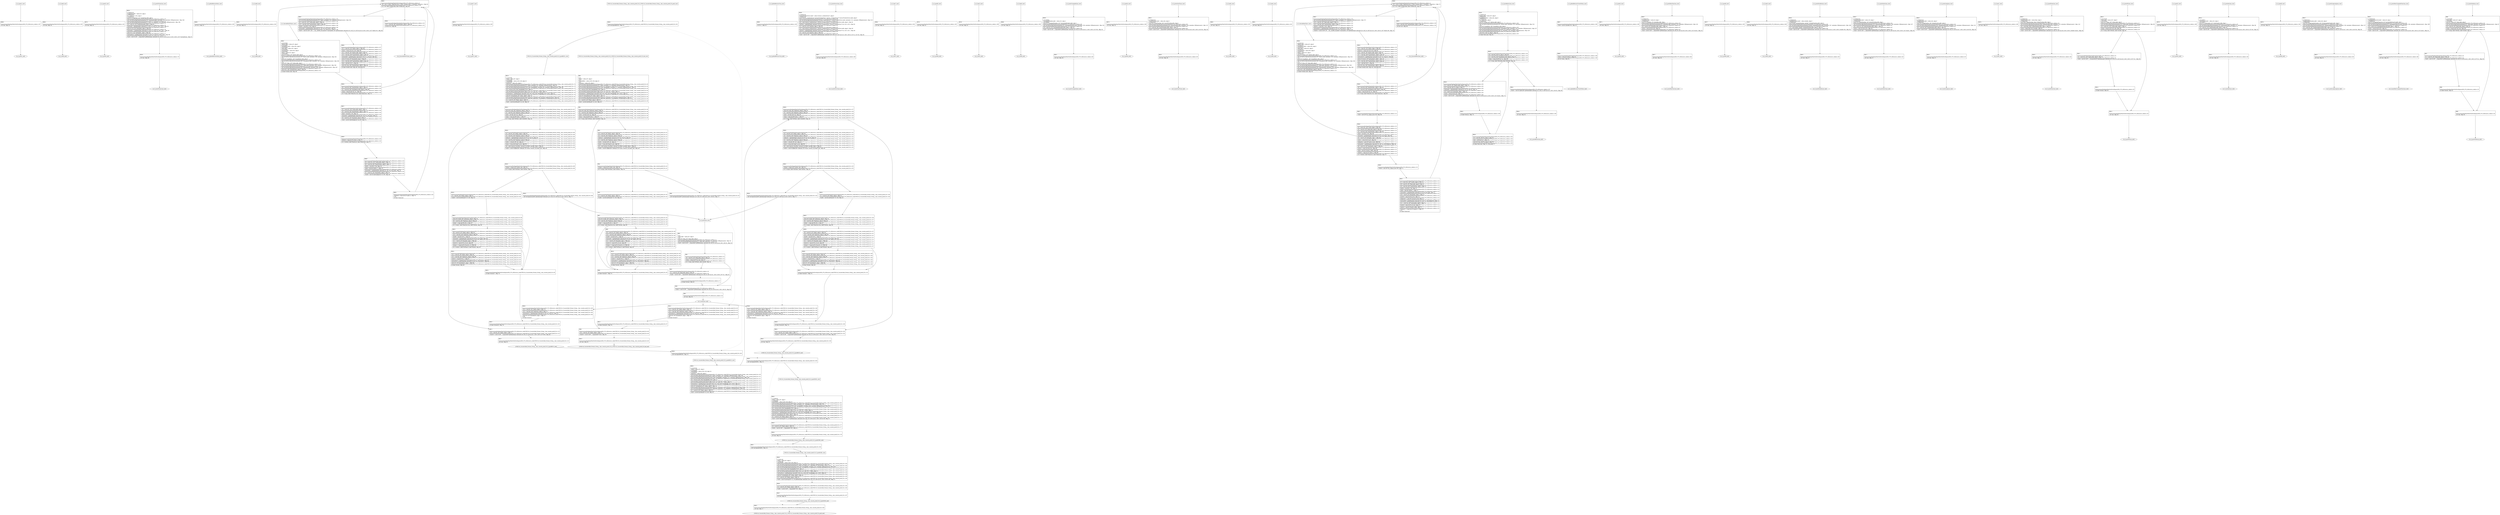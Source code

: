 digraph "icfg graph" {
BBio_ll_good1_end [label="{io_ll_good1_end}"];
BBio_ll_bad6_end [label="{io_ll_bad6_end}"];
BBio_ll_good5_end [label="{io_ll_good5_end}"];
BBio_ll_printWcharLine_end [label="{io_ll_printWcharLine_end}"];
BBio_ll_globalReturnsFalse_end [label="{io_ll_globalReturnsFalse_end}"];
BBio_ll_bad8_end [label="{io_ll_bad8_end}"];
BBio_ll_decodeHexWChars_end [label="{io_ll_decodeHexWChars_end}"];
BBio_ll_good7_end [label="{io_ll_good7_end}"];
BBCWE134_Uncontrolled_Format_String__char_console_printf_03_ll_CWE134_Uncontrolled_Format_String__char_console_printf_03_good_end [label="{CWE134_Uncontrolled_Format_String__char_console_printf_03_ll_CWE134_Uncontrolled_Format_String__char_console_printf_03_good_end}"];
BBio_ll_globalReturnsTrue_end [label="{io_ll_globalReturnsTrue_end}"];
BBio_ll_printStructLine_end [label="{io_ll_printStructLine_end}"];
BBio_ll_bad7_end [label="{io_ll_bad7_end}"];
BBio_ll_good6_end [label="{io_ll_good6_end}"];
BBio_ll_bad2_end [label="{io_ll_bad2_end}"];
BBio_ll_bad9_end [label="{io_ll_bad9_end}"];
BBCWE134_Uncontrolled_Format_String__char_console_printf_03_ll_goodG2B2_end [label="{CWE134_Uncontrolled_Format_String__char_console_printf_03_ll_goodG2B2_end}"];
BBio_ll_printUnsignedLine_end [label="{io_ll_printUnsignedLine_end}"];
BBio_ll_good4_end [label="{io_ll_good4_end}"];
BBio_ll_printSizeTLine_end [label="{io_ll_printSizeTLine_end}"];
BBio_ll_bad5_end [label="{io_ll_bad5_end}"];
BBio_ll_printLine_end [label="{io_ll_printLine_end}"];
BBio_ll_bad4_end [label="{io_ll_bad4_end}"];
BBio_ll_decodeHexChars_end [label="{io_ll_decodeHexChars_end}"];
BBio_ll_printBytesLine_end [label="{io_ll_printBytesLine_end}"];
BBio_ll_globalReturnsTrueOrFalse_end [label="{io_ll_globalReturnsTrueOrFalse_end}"];
BBio_ll_good3_end [label="{io_ll_good3_end}"];
BBCWE134_Uncontrolled_Format_String__char_console_printf_03_ll_goodG2B1_end [label="{CWE134_Uncontrolled_Format_String__char_console_printf_03_ll_goodG2B1_end}"];
BBio_ll_printHexCharLine_end [label="{io_ll_printHexCharLine_end}"];
BBio_ll_good9_end [label="{io_ll_good9_end}"];
BBio_ll_bad3_end [label="{io_ll_bad3_end}"];
BBio_ll_printDoubleLine_end [label="{io_ll_printDoubleLine_end}"];
BBio_ll_printShortLine_end [label="{io_ll_printShortLine_end}"];
BBCWE134_Uncontrolled_Format_String__char_console_printf_03_ll_goodB2G1_end [label="{CWE134_Uncontrolled_Format_String__char_console_printf_03_ll_goodB2G1_end}"];
BBio_ll_printLongLine_end [label="{io_ll_printLongLine_end}"];
BBio_ll_bad1_end [label="{io_ll_bad1_end}"];
BBio_ll_printFloatLine_end [label="{io_ll_printFloatLine_end}"];
BBio_ll_printWLine_end [label="{io_ll_printWLine_end}"];
BBio_ll_good2_end [label="{io_ll_good2_end}"];
BBio_ll_printIntLine_end [label="{io_ll_printIntLine_end}"];
BBio_ll_good8_end [label="{io_ll_good8_end}"];
BBio_ll_printLongLongLine_end [label="{io_ll_printLongLongLine_end}"];
BBio_ll_printHexUnsignedCharLine_end [label="{io_ll_printHexUnsignedCharLine_end}"];
BBCWE134_Uncontrolled_Format_String__char_console_printf_03_ll_CWE134_Uncontrolled_Format_String__char_console_printf_03_bad_end [label="{CWE134_Uncontrolled_Format_String__char_console_printf_03_ll_CWE134_Uncontrolled_Format_String__char_console_printf_03_bad_end}"];
BBio_ll_printSinkLine_end [label="{io_ll_printSinkLine_end}"];
BBCWE134_Uncontrolled_Format_String__char_console_printf_03_ll_goodB2G2_end [label="{CWE134_Uncontrolled_Format_String__char_console_printf_03_ll_goodB2G2_end}"];
BBio_ll_good1_start [label="{io_ll_good1_start}", shape=record];
io_ll_good1BB69 [label="{BB69:\l\l/home/raoxue/Desktop/MemVerif/workspace/000_079_436/source_code/io.c:187\l
  ret void, !dbg !52\l
}", shape=record];
BBio_ll_bad6_start [label="{io_ll_bad6_start}", shape=record];
io_ll_bad6BB83 [label="{BB83:\l\l/home/raoxue/Desktop/MemVerif/workspace/000_079_436/source_code/io.c:203\l
  ret void, !dbg !52\l
}", shape=record];
BBio_ll_good5_start [label="{io_ll_good5_start}", shape=record];
io_ll_good5BB73 [label="{BB73:\l\l/home/raoxue/Desktop/MemVerif/workspace/000_079_436/source_code/io.c:191\l
  ret void, !dbg !52\l
}", shape=record];
BBio_ll_printWcharLine_start [label="{io_ll_printWcharLine_start}", shape=record];
io_ll_printWcharLineBB28 [label="{BB28:\l\l/:3796650240\l
  %wideChar.addr = alloca i32, align 4\l
/:3796650240\l
  %s = alloca [2 x i32], align 4\l
/:3796650240\l
  store i32 %wideChar, i32* %wideChar.addr, align 4\l
/home/raoxue/Desktop/MemVerif/workspace/000_079_436/source_code/io.c:70\l
  call void @llvm.dbg.declare(metadata i32* %wideChar.addr, metadata !162, metadata !DIExpression()), !dbg !163\l
/home/raoxue/Desktop/MemVerif/workspace/000_079_436/source_code/io.c:74\l
  call void @llvm.dbg.declare(metadata [2 x i32]* %s, metadata !164, metadata !DIExpression()), !dbg !168\l
/home/raoxue/Desktop/MemVerif/workspace/000_079_436/source_code/io.c:75\l
  %0 = load i32, i32* %wideChar.addr, align 4, !dbg !61\l
/home/raoxue/Desktop/MemVerif/workspace/000_079_436/source_code/io.c:75\l
  %arrayidx = getelementptr inbounds [2 x i32], [2 x i32]* %s, i64 0, i64 0, !dbg !62\l
/home/raoxue/Desktop/MemVerif/workspace/000_079_436/source_code/io.c:75\l
  store i32 %0, i32* %arrayidx, align 4, !dbg !63\l
/home/raoxue/Desktop/MemVerif/workspace/000_079_436/source_code/io.c:76\l
  %arrayidx1 = getelementptr inbounds [2 x i32], [2 x i32]* %s, i64 0, i64 1, !dbg !64\l
/home/raoxue/Desktop/MemVerif/workspace/000_079_436/source_code/io.c:76\l
  store i32 0, i32* %arrayidx1, align 4, !dbg !65\l
/home/raoxue/Desktop/MemVerif/workspace/000_079_436/source_code/io.c:77\l
  %arraydecay = getelementptr inbounds [2 x i32], [2 x i32]* %s, i64 0, i64 0, !dbg !66\l
/home/raoxue/Desktop/MemVerif/workspace/000_079_436/source_code/io.c:77\l
  %call = call i32 (i8*, ...) @printf(i8* getelementptr inbounds ([5 x i8], [5 x i8]* @.str.10, i64 0, i64 0), i32* %arraydecay), !dbg !67\l
}", shape=record];
io_ll_printWcharLineBB28 [label="{BB28:\l\l/:3796650240\l
  %wideChar.addr = alloca i32, align 4\l
/:3796650240\l
  %s = alloca [2 x i32], align 4\l
/:3796650240\l
  store i32 %wideChar, i32* %wideChar.addr, align 4\l
/home/raoxue/Desktop/MemVerif/workspace/000_079_436/source_code/io.c:70\l
  call void @llvm.dbg.declare(metadata i32* %wideChar.addr, metadata !162, metadata !DIExpression()), !dbg !163\l
/home/raoxue/Desktop/MemVerif/workspace/000_079_436/source_code/io.c:74\l
  call void @llvm.dbg.declare(metadata [2 x i32]* %s, metadata !164, metadata !DIExpression()), !dbg !168\l
/home/raoxue/Desktop/MemVerif/workspace/000_079_436/source_code/io.c:75\l
  %0 = load i32, i32* %wideChar.addr, align 4, !dbg !61\l
/home/raoxue/Desktop/MemVerif/workspace/000_079_436/source_code/io.c:75\l
  %arrayidx = getelementptr inbounds [2 x i32], [2 x i32]* %s, i64 0, i64 0, !dbg !62\l
/home/raoxue/Desktop/MemVerif/workspace/000_079_436/source_code/io.c:75\l
  store i32 %0, i32* %arrayidx, align 4, !dbg !63\l
/home/raoxue/Desktop/MemVerif/workspace/000_079_436/source_code/io.c:76\l
  %arrayidx1 = getelementptr inbounds [2 x i32], [2 x i32]* %s, i64 0, i64 1, !dbg !64\l
/home/raoxue/Desktop/MemVerif/workspace/000_079_436/source_code/io.c:76\l
  store i32 0, i32* %arrayidx1, align 4, !dbg !65\l
/home/raoxue/Desktop/MemVerif/workspace/000_079_436/source_code/io.c:77\l
  %arraydecay = getelementptr inbounds [2 x i32], [2 x i32]* %s, i64 0, i64 0, !dbg !66\l
/home/raoxue/Desktop/MemVerif/workspace/000_079_436/source_code/io.c:77\l
  %call = call i32 (i8*, ...) @printf(i8* getelementptr inbounds ([5 x i8], [5 x i8]* @.str.10, i64 0, i64 0), i32* %arraydecay), !dbg !67\l
}", shape=record];
io_ll_printWcharLineBB29 [label="{BB29:\l\l/home/raoxue/Desktop/MemVerif/workspace/000_079_436/source_code/io.c:78\l
  ret void, !dbg !68\l
}", shape=record];
BBio_ll_globalReturnsFalse_start [label="{io_ll_globalReturnsFalse_start}", shape=record];
io_ll_globalReturnsFalseBB66 [label="{BB66:\l\l/home/raoxue/Desktop/MemVerif/workspace/000_079_436/source_code/io.c:163\l
  ret i32 0, !dbg !52\l
}", shape=record];
BBio_ll_bad8_start [label="{io_ll_bad8_start}", shape=record];
io_ll_bad8BB85 [label="{BB85:\l\l/home/raoxue/Desktop/MemVerif/workspace/000_079_436/source_code/io.c:205\l
  ret void, !dbg !52\l
}", shape=record];
BBio_ll_decodeHexWChars_start [label="{io_ll_decodeHexWChars_start}", shape=record];
io_ll_decodeHexWCharsBB55 [label="{BB55:\l\l/:102025800\l
  %bytes.addr = alloca i8*, align 8\l
/:102025800\l
  %numBytes.addr = alloca i64, align 8\l
/:102025800\l
  %hex.addr = alloca i32*, align 8\l
/:102025800\l
  %numWritten = alloca i64, align 8\l
/:102025800\l
  %byte = alloca i32, align 4\l
/:102025800\l
  store i8* %bytes, i8** %bytes.addr, align 8\l
/home/raoxue/Desktop/MemVerif/workspace/000_079_436/source_code/io.c:135\l
  call void @llvm.dbg.declare(metadata i8** %bytes.addr, metadata !290, metadata !DIExpression()), !dbg !291\l
/:135\l
  store i64 %numBytes, i64* %numBytes.addr, align 8\l
/home/raoxue/Desktop/MemVerif/workspace/000_079_436/source_code/io.c:135\l
  call void @llvm.dbg.declare(metadata i64* %numBytes.addr, metadata !292, metadata !DIExpression()), !dbg !293\l
/:135\l
  store i32* %hex, i32** %hex.addr, align 8\l
/home/raoxue/Desktop/MemVerif/workspace/000_079_436/source_code/io.c:135\l
  call void @llvm.dbg.declare(metadata i32** %hex.addr, metadata !294, metadata !DIExpression()), !dbg !295\l
/home/raoxue/Desktop/MemVerif/workspace/000_079_436/source_code/io.c:137\l
  call void @llvm.dbg.declare(metadata i64* %numWritten, metadata !296, metadata !DIExpression()), !dbg !297\l
/home/raoxue/Desktop/MemVerif/workspace/000_079_436/source_code/io.c:137\l
  store i64 0, i64* %numWritten, align 8, !dbg !65\l
/home/raoxue/Desktop/MemVerif/workspace/000_079_436/source_code/io.c:143\l
  br label %while.cond, !dbg !66\l
}", shape=record];
io_ll_decodeHexWCharsBB56 [label="{BB56:\l\l/home/raoxue/Desktop/MemVerif/workspace/000_079_436/source_code/io.c:143\l
  %0 = load i64, i64* %numWritten, align 8, !dbg !67\l
/home/raoxue/Desktop/MemVerif/workspace/000_079_436/source_code/io.c:143\l
  %1 = load i64, i64* %numBytes.addr, align 8, !dbg !68\l
/home/raoxue/Desktop/MemVerif/workspace/000_079_436/source_code/io.c:143\l
  %cmp = icmp ult i64 %0, %1, !dbg !69\l
/home/raoxue/Desktop/MemVerif/workspace/000_079_436/source_code/io.c:143\l
  br i1 %cmp, label %land.lhs.true, label %land.end, !dbg !70\l
}", shape=record];
io_ll_decodeHexWCharsBB57 [label="{BB57:\l\l/home/raoxue/Desktop/MemVerif/workspace/000_079_436/source_code/io.c:143\l
  %2 = load i32*, i32** %hex.addr, align 8, !dbg !71\l
/home/raoxue/Desktop/MemVerif/workspace/000_079_436/source_code/io.c:143\l
  %3 = load i64, i64* %numWritten, align 8, !dbg !72\l
/home/raoxue/Desktop/MemVerif/workspace/000_079_436/source_code/io.c:143\l
  %mul = mul i64 2, %3, !dbg !73\l
/home/raoxue/Desktop/MemVerif/workspace/000_079_436/source_code/io.c:143\l
  %arrayidx = getelementptr inbounds i32, i32* %2, i64 %mul, !dbg !71\l
/home/raoxue/Desktop/MemVerif/workspace/000_079_436/source_code/io.c:143\l
  %4 = load i32, i32* %arrayidx, align 4, !dbg !71\l
/home/raoxue/Desktop/MemVerif/workspace/000_079_436/source_code/io.c:143\l
  %call = call i32 @iswxdigit(i32 %4) #5, !dbg !74\l
}", shape=record];
io_ll_decodeHexWCharsBB57 [label="{BB57:\l\l/home/raoxue/Desktop/MemVerif/workspace/000_079_436/source_code/io.c:143\l
  %2 = load i32*, i32** %hex.addr, align 8, !dbg !71\l
/home/raoxue/Desktop/MemVerif/workspace/000_079_436/source_code/io.c:143\l
  %3 = load i64, i64* %numWritten, align 8, !dbg !72\l
/home/raoxue/Desktop/MemVerif/workspace/000_079_436/source_code/io.c:143\l
  %mul = mul i64 2, %3, !dbg !73\l
/home/raoxue/Desktop/MemVerif/workspace/000_079_436/source_code/io.c:143\l
  %arrayidx = getelementptr inbounds i32, i32* %2, i64 %mul, !dbg !71\l
/home/raoxue/Desktop/MemVerif/workspace/000_079_436/source_code/io.c:143\l
  %4 = load i32, i32* %arrayidx, align 4, !dbg !71\l
/home/raoxue/Desktop/MemVerif/workspace/000_079_436/source_code/io.c:143\l
  %call = call i32 @iswxdigit(i32 %4) #5, !dbg !74\l
}", shape=record];
io_ll_decodeHexWCharsBB59 [label="{BB59:\l\l/home/raoxue/Desktop/MemVerif/workspace/000_079_436/source_code/io.c:143\l
  %tobool = icmp ne i32 %call, 0, !dbg !74\l
/home/raoxue/Desktop/MemVerif/workspace/000_079_436/source_code/io.c:143\l
  br i1 %tobool, label %land.rhs, label %land.end, !dbg !75\l
}", shape=record];
io_ll_decodeHexWCharsBB60 [label="{BB60:\l\l/home/raoxue/Desktop/MemVerif/workspace/000_079_436/source_code/io.c:143\l
  %5 = load i32*, i32** %hex.addr, align 8, !dbg !76\l
/home/raoxue/Desktop/MemVerif/workspace/000_079_436/source_code/io.c:143\l
  %6 = load i64, i64* %numWritten, align 8, !dbg !77\l
/home/raoxue/Desktop/MemVerif/workspace/000_079_436/source_code/io.c:143\l
  %mul1 = mul i64 2, %6, !dbg !78\l
/home/raoxue/Desktop/MemVerif/workspace/000_079_436/source_code/io.c:143\l
  %add = add i64 %mul1, 1, !dbg !79\l
/home/raoxue/Desktop/MemVerif/workspace/000_079_436/source_code/io.c:143\l
  %arrayidx2 = getelementptr inbounds i32, i32* %5, i64 %add, !dbg !76\l
/home/raoxue/Desktop/MemVerif/workspace/000_079_436/source_code/io.c:143\l
  %7 = load i32, i32* %arrayidx2, align 4, !dbg !76\l
/home/raoxue/Desktop/MemVerif/workspace/000_079_436/source_code/io.c:143\l
  %call3 = call i32 @iswxdigit(i32 %7) #5, !dbg !80\l
}", shape=record];
io_ll_decodeHexWCharsBB60 [label="{BB60:\l\l/home/raoxue/Desktop/MemVerif/workspace/000_079_436/source_code/io.c:143\l
  %5 = load i32*, i32** %hex.addr, align 8, !dbg !76\l
/home/raoxue/Desktop/MemVerif/workspace/000_079_436/source_code/io.c:143\l
  %6 = load i64, i64* %numWritten, align 8, !dbg !77\l
/home/raoxue/Desktop/MemVerif/workspace/000_079_436/source_code/io.c:143\l
  %mul1 = mul i64 2, %6, !dbg !78\l
/home/raoxue/Desktop/MemVerif/workspace/000_079_436/source_code/io.c:143\l
  %add = add i64 %mul1, 1, !dbg !79\l
/home/raoxue/Desktop/MemVerif/workspace/000_079_436/source_code/io.c:143\l
  %arrayidx2 = getelementptr inbounds i32, i32* %5, i64 %add, !dbg !76\l
/home/raoxue/Desktop/MemVerif/workspace/000_079_436/source_code/io.c:143\l
  %7 = load i32, i32* %arrayidx2, align 4, !dbg !76\l
/home/raoxue/Desktop/MemVerif/workspace/000_079_436/source_code/io.c:143\l
  %call3 = call i32 @iswxdigit(i32 %7) #5, !dbg !80\l
}", shape=record];
io_ll_decodeHexWCharsBB61 [label="{BB61:\l\l/home/raoxue/Desktop/MemVerif/workspace/000_079_436/source_code/io.c:143\l
  %tobool4 = icmp ne i32 %call3, 0, !dbg !75\l
/:143\l
  br label %land.end\l
}", shape=record];
io_ll_decodeHexWCharsBB58 [label="{BB58:\l\l/home/raoxue/Desktop/MemVerif/workspace/000_079_436/source_code/io.c:0\l
  %8 = phi i1 [ false, %land.lhs.true ], [ false, %while.cond ], [ %tobool4, %land.rhs ], !dbg !81\l
/home/raoxue/Desktop/MemVerif/workspace/000_079_436/source_code/io.c:143\l
  br i1 %8, label %while.body, label %while.end, !dbg !66\l
}", shape=record];
io_ll_decodeHexWCharsBB62 [label="{BB62:\l\l/home/raoxue/Desktop/MemVerif/workspace/000_079_436/source_code/io.c:145\l
  call void @llvm.dbg.declare(metadata i32* %byte, metadata !314, metadata !DIExpression()), !dbg !316\l
/home/raoxue/Desktop/MemVerif/workspace/000_079_436/source_code/io.c:146\l
  %9 = load i32*, i32** %hex.addr, align 8, !dbg !85\l
/home/raoxue/Desktop/MemVerif/workspace/000_079_436/source_code/io.c:146\l
  %10 = load i64, i64* %numWritten, align 8, !dbg !86\l
/home/raoxue/Desktop/MemVerif/workspace/000_079_436/source_code/io.c:146\l
  %mul5 = mul i64 2, %10, !dbg !87\l
/home/raoxue/Desktop/MemVerif/workspace/000_079_436/source_code/io.c:146\l
  %arrayidx6 = getelementptr inbounds i32, i32* %9, i64 %mul5, !dbg !85\l
/home/raoxue/Desktop/MemVerif/workspace/000_079_436/source_code/io.c:146\l
  %call7 = call i32 (i32*, i32*, ...) @__isoc99_swscanf(i32* %arrayidx6, i32* getelementptr inbounds ([5 x i32], [5 x i32]* @.str.16, i64 0, i64 0), i32* %byte) #5, !dbg !88\l
}", shape=record];
io_ll_decodeHexWCharsBB62 [label="{BB62:\l\l/home/raoxue/Desktop/MemVerif/workspace/000_079_436/source_code/io.c:145\l
  call void @llvm.dbg.declare(metadata i32* %byte, metadata !314, metadata !DIExpression()), !dbg !316\l
/home/raoxue/Desktop/MemVerif/workspace/000_079_436/source_code/io.c:146\l
  %9 = load i32*, i32** %hex.addr, align 8, !dbg !85\l
/home/raoxue/Desktop/MemVerif/workspace/000_079_436/source_code/io.c:146\l
  %10 = load i64, i64* %numWritten, align 8, !dbg !86\l
/home/raoxue/Desktop/MemVerif/workspace/000_079_436/source_code/io.c:146\l
  %mul5 = mul i64 2, %10, !dbg !87\l
/home/raoxue/Desktop/MemVerif/workspace/000_079_436/source_code/io.c:146\l
  %arrayidx6 = getelementptr inbounds i32, i32* %9, i64 %mul5, !dbg !85\l
/home/raoxue/Desktop/MemVerif/workspace/000_079_436/source_code/io.c:146\l
  %call7 = call i32 (i32*, i32*, ...) @__isoc99_swscanf(i32* %arrayidx6, i32* getelementptr inbounds ([5 x i32], [5 x i32]* @.str.16, i64 0, i64 0), i32* %byte) #5, !dbg !88\l
}", shape=record];
io_ll_decodeHexWCharsBB64 [label="{BB64:\l\l/home/raoxue/Desktop/MemVerif/workspace/000_079_436/source_code/io.c:147\l
  %11 = load i32, i32* %byte, align 4, !dbg !89\l
/home/raoxue/Desktop/MemVerif/workspace/000_079_436/source_code/io.c:147\l
  %conv = trunc i32 %11 to i8, !dbg !90\l
/home/raoxue/Desktop/MemVerif/workspace/000_079_436/source_code/io.c:147\l
  %12 = load i8*, i8** %bytes.addr, align 8, !dbg !91\l
/home/raoxue/Desktop/MemVerif/workspace/000_079_436/source_code/io.c:147\l
  %13 = load i64, i64* %numWritten, align 8, !dbg !92\l
/home/raoxue/Desktop/MemVerif/workspace/000_079_436/source_code/io.c:147\l
  %arrayidx8 = getelementptr inbounds i8, i8* %12, i64 %13, !dbg !91\l
/home/raoxue/Desktop/MemVerif/workspace/000_079_436/source_code/io.c:147\l
  store i8 %conv, i8* %arrayidx8, align 1, !dbg !93\l
/home/raoxue/Desktop/MemVerif/workspace/000_079_436/source_code/io.c:148\l
  %14 = load i64, i64* %numWritten, align 8, !dbg !94\l
/home/raoxue/Desktop/MemVerif/workspace/000_079_436/source_code/io.c:148\l
  %inc = add i64 %14, 1, !dbg !94\l
/home/raoxue/Desktop/MemVerif/workspace/000_079_436/source_code/io.c:148\l
  store i64 %inc, i64* %numWritten, align 8, !dbg !94\l
/home/raoxue/Desktop/MemVerif/workspace/000_079_436/source_code/io.c:143\l
  br label %while.cond, !dbg !66, !llvm.loop !95\l
}", shape=record];
io_ll_decodeHexWCharsBB63 [label="{BB63:\l\l/home/raoxue/Desktop/MemVerif/workspace/000_079_436/source_code/io.c:151\l
  %15 = load i64, i64* %numWritten, align 8, !dbg !98\l
/home/raoxue/Desktop/MemVerif/workspace/000_079_436/source_code/io.c:151\l
  ret i64 %15, !dbg !99\l
}", shape=record];
BBio_ll_good7_start [label="{io_ll_good7_start}", shape=record];
io_ll_good7BB75 [label="{BB75:\l\l/home/raoxue/Desktop/MemVerif/workspace/000_079_436/source_code/io.c:193\l
  ret void, !dbg !52\l
}", shape=record];
BBCWE134_Uncontrolled_Format_String__char_console_printf_03_ll_CWE134_Uncontrolled_Format_String__char_console_printf_03_good_start [label="{CWE134_Uncontrolled_Format_String__char_console_printf_03_ll_CWE134_Uncontrolled_Format_String__char_console_printf_03_good_start}", shape=record];
CWE134_Uncontrolled_Format_String__char_console_printf_03_ll_CWE134_Uncontrolled_Format_String__char_console_printf_03_goodBB48 [label="{BB48:\l\l/home/raoxue/Desktop/MemVerif/workspace/000_079_436/source_code/CWE134_Uncontrolled_Format_String__char_console_printf_03.c:201\l
  call void @goodB2G1(), !dbg !13\l
}", shape=record];
CWE134_Uncontrolled_Format_String__char_console_printf_03_ll_CWE134_Uncontrolled_Format_String__char_console_printf_03_goodBB48 [label="{BB48:\l\l/home/raoxue/Desktop/MemVerif/workspace/000_079_436/source_code/CWE134_Uncontrolled_Format_String__char_console_printf_03.c:201\l
  call void @goodB2G1(), !dbg !13\l
}", shape=record];
CWE134_Uncontrolled_Format_String__char_console_printf_03_ll_CWE134_Uncontrolled_Format_String__char_console_printf_03_goodBB49 [label="{BB49:\l\l/home/raoxue/Desktop/MemVerif/workspace/000_079_436/source_code/CWE134_Uncontrolled_Format_String__char_console_printf_03.c:202\l
  call void @goodB2G2(), !dbg !14\l
}", shape=record];
CWE134_Uncontrolled_Format_String__char_console_printf_03_ll_CWE134_Uncontrolled_Format_String__char_console_printf_03_goodBB49 [label="{BB49:\l\l/home/raoxue/Desktop/MemVerif/workspace/000_079_436/source_code/CWE134_Uncontrolled_Format_String__char_console_printf_03.c:202\l
  call void @goodB2G2(), !dbg !14\l
}", shape=record];
CWE134_Uncontrolled_Format_String__char_console_printf_03_ll_CWE134_Uncontrolled_Format_String__char_console_printf_03_goodBB50 [label="{BB50:\l\l/home/raoxue/Desktop/MemVerif/workspace/000_079_436/source_code/CWE134_Uncontrolled_Format_String__char_console_printf_03.c:203\l
  call void @goodG2B1(), !dbg !15\l
}", shape=record];
CWE134_Uncontrolled_Format_String__char_console_printf_03_ll_CWE134_Uncontrolled_Format_String__char_console_printf_03_goodBB50 [label="{BB50:\l\l/home/raoxue/Desktop/MemVerif/workspace/000_079_436/source_code/CWE134_Uncontrolled_Format_String__char_console_printf_03.c:203\l
  call void @goodG2B1(), !dbg !15\l
}", shape=record];
CWE134_Uncontrolled_Format_String__char_console_printf_03_ll_CWE134_Uncontrolled_Format_String__char_console_printf_03_goodBB51 [label="{BB51:\l\l/home/raoxue/Desktop/MemVerif/workspace/000_079_436/source_code/CWE134_Uncontrolled_Format_String__char_console_printf_03.c:204\l
  call void @goodG2B2(), !dbg !16\l
}", shape=record];
CWE134_Uncontrolled_Format_String__char_console_printf_03_ll_CWE134_Uncontrolled_Format_String__char_console_printf_03_goodBB51 [label="{BB51:\l\l/home/raoxue/Desktop/MemVerif/workspace/000_079_436/source_code/CWE134_Uncontrolled_Format_String__char_console_printf_03.c:204\l
  call void @goodG2B2(), !dbg !16\l
}", shape=record];
CWE134_Uncontrolled_Format_String__char_console_printf_03_ll_CWE134_Uncontrolled_Format_String__char_console_printf_03_goodBB52 [label="{BB52:\l\l/home/raoxue/Desktop/MemVerif/workspace/000_079_436/source_code/CWE134_Uncontrolled_Format_String__char_console_printf_03.c:205\l
  ret void, !dbg !17\l
}", shape=record];
BBio_ll_globalReturnsTrue_start [label="{io_ll_globalReturnsTrue_start}", shape=record];
io_ll_globalReturnsTrueBB65 [label="{BB65:\l\l/home/raoxue/Desktop/MemVerif/workspace/000_079_436/source_code/io.c:158\l
  ret i32 1, !dbg !52\l
}", shape=record];
BBio_ll_printStructLine_start [label="{io_ll_printStructLine_start}", shape=record];
io_ll_printStructLineBB36 [label="{BB36:\l\l/:3796650240\l
  %structTwoIntsStruct.addr = alloca %struct._twoIntsStruct*, align 8\l
/:3796650240\l
  store %struct._twoIntsStruct* %structTwoIntsStruct, %struct._twoIntsStruct** %structTwoIntsStruct.addr, align 8\l
/home/raoxue/Desktop/MemVerif/workspace/000_079_436/source_code/io.c:95\l
  call void @llvm.dbg.declare(metadata %struct._twoIntsStruct** %structTwoIntsStruct.addr, metadata !212, metadata !DIExpression()), !dbg !213\l
/home/raoxue/Desktop/MemVerif/workspace/000_079_436/source_code/io.c:97\l
  %0 = load %struct._twoIntsStruct*, %struct._twoIntsStruct** %structTwoIntsStruct.addr, align 8, !dbg !61\l
/home/raoxue/Desktop/MemVerif/workspace/000_079_436/source_code/io.c:97\l
  %intOne = getelementptr inbounds %struct._twoIntsStruct, %struct._twoIntsStruct* %0, i32 0, i32 0, !dbg !62\l
/home/raoxue/Desktop/MemVerif/workspace/000_079_436/source_code/io.c:97\l
  %1 = load i32, i32* %intOne, align 4, !dbg !62\l
/home/raoxue/Desktop/MemVerif/workspace/000_079_436/source_code/io.c:97\l
  %2 = load %struct._twoIntsStruct*, %struct._twoIntsStruct** %structTwoIntsStruct.addr, align 8, !dbg !63\l
/home/raoxue/Desktop/MemVerif/workspace/000_079_436/source_code/io.c:97\l
  %intTwo = getelementptr inbounds %struct._twoIntsStruct, %struct._twoIntsStruct* %2, i32 0, i32 1, !dbg !64\l
/home/raoxue/Desktop/MemVerif/workspace/000_079_436/source_code/io.c:97\l
  %3 = load i32, i32* %intTwo, align 4, !dbg !64\l
/home/raoxue/Desktop/MemVerif/workspace/000_079_436/source_code/io.c:97\l
  %call = call i32 (i8*, ...) @printf(i8* getelementptr inbounds ([10 x i8], [10 x i8]* @.str.13, i64 0, i64 0), i32 %1, i32 %3), !dbg !65\l
}", shape=record];
io_ll_printStructLineBB36 [label="{BB36:\l\l/:3796650240\l
  %structTwoIntsStruct.addr = alloca %struct._twoIntsStruct*, align 8\l
/:3796650240\l
  store %struct._twoIntsStruct* %structTwoIntsStruct, %struct._twoIntsStruct** %structTwoIntsStruct.addr, align 8\l
/home/raoxue/Desktop/MemVerif/workspace/000_079_436/source_code/io.c:95\l
  call void @llvm.dbg.declare(metadata %struct._twoIntsStruct** %structTwoIntsStruct.addr, metadata !212, metadata !DIExpression()), !dbg !213\l
/home/raoxue/Desktop/MemVerif/workspace/000_079_436/source_code/io.c:97\l
  %0 = load %struct._twoIntsStruct*, %struct._twoIntsStruct** %structTwoIntsStruct.addr, align 8, !dbg !61\l
/home/raoxue/Desktop/MemVerif/workspace/000_079_436/source_code/io.c:97\l
  %intOne = getelementptr inbounds %struct._twoIntsStruct, %struct._twoIntsStruct* %0, i32 0, i32 0, !dbg !62\l
/home/raoxue/Desktop/MemVerif/workspace/000_079_436/source_code/io.c:97\l
  %1 = load i32, i32* %intOne, align 4, !dbg !62\l
/home/raoxue/Desktop/MemVerif/workspace/000_079_436/source_code/io.c:97\l
  %2 = load %struct._twoIntsStruct*, %struct._twoIntsStruct** %structTwoIntsStruct.addr, align 8, !dbg !63\l
/home/raoxue/Desktop/MemVerif/workspace/000_079_436/source_code/io.c:97\l
  %intTwo = getelementptr inbounds %struct._twoIntsStruct, %struct._twoIntsStruct* %2, i32 0, i32 1, !dbg !64\l
/home/raoxue/Desktop/MemVerif/workspace/000_079_436/source_code/io.c:97\l
  %3 = load i32, i32* %intTwo, align 4, !dbg !64\l
/home/raoxue/Desktop/MemVerif/workspace/000_079_436/source_code/io.c:97\l
  %call = call i32 (i8*, ...) @printf(i8* getelementptr inbounds ([10 x i8], [10 x i8]* @.str.13, i64 0, i64 0), i32 %1, i32 %3), !dbg !65\l
}", shape=record];
io_ll_printStructLineBB37 [label="{BB37:\l\l/home/raoxue/Desktop/MemVerif/workspace/000_079_436/source_code/io.c:98\l
  ret void, !dbg !66\l
}", shape=record];
BBio_ll_bad7_start [label="{io_ll_bad7_start}", shape=record];
io_ll_bad7BB84 [label="{BB84:\l\l/home/raoxue/Desktop/MemVerif/workspace/000_079_436/source_code/io.c:204\l
  ret void, !dbg !52\l
}", shape=record];
BBio_ll_good6_start [label="{io_ll_good6_start}", shape=record];
io_ll_good6BB74 [label="{BB74:\l\l/home/raoxue/Desktop/MemVerif/workspace/000_079_436/source_code/io.c:192\l
  ret void, !dbg !52\l
}", shape=record];
BBio_ll_bad2_start [label="{io_ll_bad2_start}", shape=record];
io_ll_bad2BB79 [label="{BB79:\l\l/home/raoxue/Desktop/MemVerif/workspace/000_079_436/source_code/io.c:199\l
  ret void, !dbg !52\l
}", shape=record];
BBio_ll_bad9_start [label="{io_ll_bad9_start}", shape=record];
io_ll_bad9BB86 [label="{BB86:\l\l/home/raoxue/Desktop/MemVerif/workspace/000_079_436/source_code/io.c:206\l
  ret void, !dbg !52\l
}", shape=record];
BBCWE134_Uncontrolled_Format_String__char_console_printf_03_ll_goodG2B2_start [label="{CWE134_Uncontrolled_Format_String__char_console_printf_03_ll_goodG2B2_start}", shape=record];
CWE134_Uncontrolled_Format_String__char_console_printf_03_ll_goodG2B2BB45 [label="{BB45:\l\l/:115481192\l
  %data = alloca i8*, align 8\l
/:115481192\l
  %dataBuffer = alloca [100 x i8], align 16\l
/home/raoxue/Desktop/MemVerif/workspace/000_079_436/source_code/CWE134_Uncontrolled_Format_String__char_console_printf_03.c:184\l
  call void @llvm.dbg.declare(metadata i8** %data, metadata !223, metadata !DIExpression()), !dbg !224\l
/home/raoxue/Desktop/MemVerif/workspace/000_079_436/source_code/CWE134_Uncontrolled_Format_String__char_console_printf_03.c:185\l
  call void @llvm.dbg.declare(metadata [100 x i8]* %dataBuffer, metadata !225, metadata !DIExpression()), !dbg !226\l
/home/raoxue/Desktop/MemVerif/workspace/000_079_436/source_code/CWE134_Uncontrolled_Format_String__char_console_printf_03.c:185\l
  %0 = bitcast [100 x i8]* %dataBuffer to i8*, !dbg !21\l
/home/raoxue/Desktop/MemVerif/workspace/000_079_436/source_code/CWE134_Uncontrolled_Format_String__char_console_printf_03.c:185\l
  call void @llvm.memset.p0i8.i64(i8* align 16 %0, i8 0, i64 100, i1 false), !dbg !21\l
/home/raoxue/Desktop/MemVerif/workspace/000_079_436/source_code/CWE134_Uncontrolled_Format_String__char_console_printf_03.c:186\l
  %arraydecay = getelementptr inbounds [100 x i8], [100 x i8]* %dataBuffer, i64 0, i64 0, !dbg !22\l
/home/raoxue/Desktop/MemVerif/workspace/000_079_436/source_code/CWE134_Uncontrolled_Format_String__char_console_printf_03.c:186\l
  store i8* %arraydecay, i8** %data, align 8, !dbg !23\l
/home/raoxue/Desktop/MemVerif/workspace/000_079_436/source_code/CWE134_Uncontrolled_Format_String__char_console_printf_03.c:190\l
  %1 = load i8*, i8** %data, align 8, !dbg !24\l
/home/raoxue/Desktop/MemVerif/workspace/000_079_436/source_code/CWE134_Uncontrolled_Format_String__char_console_printf_03.c:190\l
  %call = call i8* @strcpy(i8* %1, i8* getelementptr inbounds ([16 x i8], [16 x i8]* @.str.2, i64 0, i64 0)) #6, !dbg !27\l
}", shape=record];
CWE134_Uncontrolled_Format_String__char_console_printf_03_ll_goodG2B2BB45 [label="{BB45:\l\l/:115481192\l
  %data = alloca i8*, align 8\l
/:115481192\l
  %dataBuffer = alloca [100 x i8], align 16\l
/home/raoxue/Desktop/MemVerif/workspace/000_079_436/source_code/CWE134_Uncontrolled_Format_String__char_console_printf_03.c:184\l
  call void @llvm.dbg.declare(metadata i8** %data, metadata !223, metadata !DIExpression()), !dbg !224\l
/home/raoxue/Desktop/MemVerif/workspace/000_079_436/source_code/CWE134_Uncontrolled_Format_String__char_console_printf_03.c:185\l
  call void @llvm.dbg.declare(metadata [100 x i8]* %dataBuffer, metadata !225, metadata !DIExpression()), !dbg !226\l
/home/raoxue/Desktop/MemVerif/workspace/000_079_436/source_code/CWE134_Uncontrolled_Format_String__char_console_printf_03.c:185\l
  %0 = bitcast [100 x i8]* %dataBuffer to i8*, !dbg !21\l
/home/raoxue/Desktop/MemVerif/workspace/000_079_436/source_code/CWE134_Uncontrolled_Format_String__char_console_printf_03.c:185\l
  call void @llvm.memset.p0i8.i64(i8* align 16 %0, i8 0, i64 100, i1 false), !dbg !21\l
/home/raoxue/Desktop/MemVerif/workspace/000_079_436/source_code/CWE134_Uncontrolled_Format_String__char_console_printf_03.c:186\l
  %arraydecay = getelementptr inbounds [100 x i8], [100 x i8]* %dataBuffer, i64 0, i64 0, !dbg !22\l
/home/raoxue/Desktop/MemVerif/workspace/000_079_436/source_code/CWE134_Uncontrolled_Format_String__char_console_printf_03.c:186\l
  store i8* %arraydecay, i8** %data, align 8, !dbg !23\l
/home/raoxue/Desktop/MemVerif/workspace/000_079_436/source_code/CWE134_Uncontrolled_Format_String__char_console_printf_03.c:190\l
  %1 = load i8*, i8** %data, align 8, !dbg !24\l
/home/raoxue/Desktop/MemVerif/workspace/000_079_436/source_code/CWE134_Uncontrolled_Format_String__char_console_printf_03.c:190\l
  %call = call i8* @strcpy(i8* %1, i8* getelementptr inbounds ([16 x i8], [16 x i8]* @.str.2, i64 0, i64 0)) #6, !dbg !27\l
}", shape=record];
CWE134_Uncontrolled_Format_String__char_console_printf_03_ll_goodG2B2BB46 [label="{BB46:\l\l/home/raoxue/Desktop/MemVerif/workspace/000_079_436/source_code/CWE134_Uncontrolled_Format_String__char_console_printf_03.c:195\l
  %2 = load i8*, i8** %data, align 8, !dbg !28\l
/home/raoxue/Desktop/MemVerif/workspace/000_079_436/source_code/CWE134_Uncontrolled_Format_String__char_console_printf_03.c:195\l
  %call1 = call i32 (i8*, ...) @printf(i8* %2), !dbg !31\l
}", shape=record];
CWE134_Uncontrolled_Format_String__char_console_printf_03_ll_goodG2B2BB46 [label="{BB46:\l\l/home/raoxue/Desktop/MemVerif/workspace/000_079_436/source_code/CWE134_Uncontrolled_Format_String__char_console_printf_03.c:195\l
  %2 = load i8*, i8** %data, align 8, !dbg !28\l
/home/raoxue/Desktop/MemVerif/workspace/000_079_436/source_code/CWE134_Uncontrolled_Format_String__char_console_printf_03.c:195\l
  %call1 = call i32 (i8*, ...) @printf(i8* %2), !dbg !31\l
}", shape=record];
CWE134_Uncontrolled_Format_String__char_console_printf_03_ll_goodG2B2BB47 [label="{BB47:\l\l/home/raoxue/Desktop/MemVerif/workspace/000_079_436/source_code/CWE134_Uncontrolled_Format_String__char_console_printf_03.c:197\l
  ret void, !dbg !32\l
}", shape=record];
BBio_ll_printUnsignedLine_start [label="{io_ll_printUnsignedLine_start}", shape=record];
io_ll_printUnsignedLineBB30 [label="{BB30:\l\l/:102186840\l
  %unsignedNumber.addr = alloca i32, align 4\l
/:102186840\l
  store i32 %unsignedNumber, i32* %unsignedNumber.addr, align 4\l
/home/raoxue/Desktop/MemVerif/workspace/000_079_436/source_code/io.c:80\l
  call void @llvm.dbg.declare(metadata i32* %unsignedNumber.addr, metadata !180, metadata !DIExpression()), !dbg !181\l
/home/raoxue/Desktop/MemVerif/workspace/000_079_436/source_code/io.c:82\l
  %0 = load i32, i32* %unsignedNumber.addr, align 4, !dbg !54\l
/home/raoxue/Desktop/MemVerif/workspace/000_079_436/source_code/io.c:82\l
  %call = call i32 (i8*, ...) @printf(i8* getelementptr inbounds ([4 x i8], [4 x i8]* @.str.11, i64 0, i64 0), i32 %0), !dbg !55\l
}", shape=record];
io_ll_printUnsignedLineBB30 [label="{BB30:\l\l/:102186840\l
  %unsignedNumber.addr = alloca i32, align 4\l
/:102186840\l
  store i32 %unsignedNumber, i32* %unsignedNumber.addr, align 4\l
/home/raoxue/Desktop/MemVerif/workspace/000_079_436/source_code/io.c:80\l
  call void @llvm.dbg.declare(metadata i32* %unsignedNumber.addr, metadata !180, metadata !DIExpression()), !dbg !181\l
/home/raoxue/Desktop/MemVerif/workspace/000_079_436/source_code/io.c:82\l
  %0 = load i32, i32* %unsignedNumber.addr, align 4, !dbg !54\l
/home/raoxue/Desktop/MemVerif/workspace/000_079_436/source_code/io.c:82\l
  %call = call i32 (i8*, ...) @printf(i8* getelementptr inbounds ([4 x i8], [4 x i8]* @.str.11, i64 0, i64 0), i32 %0), !dbg !55\l
}", shape=record];
io_ll_printUnsignedLineBB31 [label="{BB31:\l\l/home/raoxue/Desktop/MemVerif/workspace/000_079_436/source_code/io.c:83\l
  ret void, !dbg !56\l
}", shape=record];
BBio_ll_good4_start [label="{io_ll_good4_start}", shape=record];
io_ll_good4BB72 [label="{BB72:\l\l/home/raoxue/Desktop/MemVerif/workspace/000_079_436/source_code/io.c:190\l
  ret void, !dbg !52\l
}", shape=record];
BBio_ll_printSizeTLine_start [label="{io_ll_printSizeTLine_start}", shape=record];
io_ll_printSizeTLineBB24 [label="{BB24:\l\l/:3796650240\l
  %sizeTNumber.addr = alloca i64, align 8\l
/:3796650240\l
  store i64 %sizeTNumber, i64* %sizeTNumber.addr, align 8\l
/home/raoxue/Desktop/MemVerif/workspace/000_079_436/source_code/io.c:60\l
  call void @llvm.dbg.declare(metadata i64* %sizeTNumber.addr, metadata !146, metadata !DIExpression()), !dbg !147\l
/home/raoxue/Desktop/MemVerif/workspace/000_079_436/source_code/io.c:62\l
  %0 = load i64, i64* %sizeTNumber.addr, align 8, !dbg !57\l
/home/raoxue/Desktop/MemVerif/workspace/000_079_436/source_code/io.c:62\l
  %call = call i32 (i8*, ...) @printf(i8* getelementptr inbounds ([5 x i8], [5 x i8]* @.str.8, i64 0, i64 0), i64 %0), !dbg !58\l
}", shape=record];
io_ll_printSizeTLineBB24 [label="{BB24:\l\l/:3796650240\l
  %sizeTNumber.addr = alloca i64, align 8\l
/:3796650240\l
  store i64 %sizeTNumber, i64* %sizeTNumber.addr, align 8\l
/home/raoxue/Desktop/MemVerif/workspace/000_079_436/source_code/io.c:60\l
  call void @llvm.dbg.declare(metadata i64* %sizeTNumber.addr, metadata !146, metadata !DIExpression()), !dbg !147\l
/home/raoxue/Desktop/MemVerif/workspace/000_079_436/source_code/io.c:62\l
  %0 = load i64, i64* %sizeTNumber.addr, align 8, !dbg !57\l
/home/raoxue/Desktop/MemVerif/workspace/000_079_436/source_code/io.c:62\l
  %call = call i32 (i8*, ...) @printf(i8* getelementptr inbounds ([5 x i8], [5 x i8]* @.str.8, i64 0, i64 0), i64 %0), !dbg !58\l
}", shape=record];
io_ll_printSizeTLineBB25 [label="{BB25:\l\l/home/raoxue/Desktop/MemVerif/workspace/000_079_436/source_code/io.c:63\l
  ret void, !dbg !59\l
}", shape=record];
BBio_ll_bad5_start [label="{io_ll_bad5_start}", shape=record];
io_ll_bad5BB82 [label="{BB82:\l\l/home/raoxue/Desktop/MemVerif/workspace/000_079_436/source_code/io.c:202\l
  ret void, !dbg !52\l
}", shape=record];
BBio_ll_printLine_start [label="{io_ll_printLine_start}", shape=record];
io_ll_printLineBB0 [label="{BB0:\l\l/:415\l
  %line.addr = alloca i8*, align 8\l
/:415\l
  store i8* %line, i8** %line.addr, align 8\l
/home/raoxue/Desktop/MemVerif/workspace/000_079_436/source_code/io.c:11\l
  call void @llvm.dbg.declare(metadata i8** %line.addr, metadata !52, metadata !DIExpression()), !dbg !53\l
/home/raoxue/Desktop/MemVerif/workspace/000_079_436/source_code/io.c:13\l
  %call = call i32 (i8*, ...) @printf(i8* getelementptr inbounds ([9 x i8], [9 x i8]* @.str, i64 0, i64 0)), !dbg !54\l
}", shape=record];
io_ll_printLineBB0 [label="{BB0:\l\l/:415\l
  %line.addr = alloca i8*, align 8\l
/:415\l
  store i8* %line, i8** %line.addr, align 8\l
/home/raoxue/Desktop/MemVerif/workspace/000_079_436/source_code/io.c:11\l
  call void @llvm.dbg.declare(metadata i8** %line.addr, metadata !52, metadata !DIExpression()), !dbg !53\l
/home/raoxue/Desktop/MemVerif/workspace/000_079_436/source_code/io.c:13\l
  %call = call i32 (i8*, ...) @printf(i8* getelementptr inbounds ([9 x i8], [9 x i8]* @.str, i64 0, i64 0)), !dbg !54\l
}", shape=record];
io_ll_printLineBB1 [label="{BB1:\l\l/home/raoxue/Desktop/MemVerif/workspace/000_079_436/source_code/io.c:14\l
  %0 = load i8*, i8** %line.addr, align 8, !dbg !55\l
/home/raoxue/Desktop/MemVerif/workspace/000_079_436/source_code/io.c:14\l
  %cmp = icmp ne i8* %0, null, !dbg !57\l
/home/raoxue/Desktop/MemVerif/workspace/000_079_436/source_code/io.c:14\l
  br i1 %cmp, label %if.then, label %if.end, !dbg !58\l
}", shape=record];
io_ll_printLineBB2 [label="{BB2:\l\l/home/raoxue/Desktop/MemVerif/workspace/000_079_436/source_code/io.c:16\l
  %1 = load i8*, i8** %line.addr, align 8, !dbg !59\l
/home/raoxue/Desktop/MemVerif/workspace/000_079_436/source_code/io.c:16\l
  %call1 = call i32 (i8*, ...) @printf(i8* getelementptr inbounds ([4 x i8], [4 x i8]* @.str.1, i64 0, i64 0), i8* %1), !dbg !61\l
}", shape=record];
io_ll_printLineBB2 [label="{BB2:\l\l/home/raoxue/Desktop/MemVerif/workspace/000_079_436/source_code/io.c:16\l
  %1 = load i8*, i8** %line.addr, align 8, !dbg !59\l
/home/raoxue/Desktop/MemVerif/workspace/000_079_436/source_code/io.c:16\l
  %call1 = call i32 (i8*, ...) @printf(i8* getelementptr inbounds ([4 x i8], [4 x i8]* @.str.1, i64 0, i64 0), i8* %1), !dbg !61\l
}", shape=record];
io_ll_printLineBB4 [label="{BB4:\l\l/home/raoxue/Desktop/MemVerif/workspace/000_079_436/source_code/io.c:17\l
  br label %if.end, !dbg !62\l
}", shape=record];
io_ll_printLineBB3 [label="{BB3:\l\l/home/raoxue/Desktop/MemVerif/workspace/000_079_436/source_code/io.c:18\l
  %call2 = call i32 (i8*, ...) @printf(i8* getelementptr inbounds ([9 x i8], [9 x i8]* @.str.2, i64 0, i64 0)), !dbg !63\l
}", shape=record];
io_ll_printLineBB3 [label="{BB3:\l\l/home/raoxue/Desktop/MemVerif/workspace/000_079_436/source_code/io.c:18\l
  %call2 = call i32 (i8*, ...) @printf(i8* getelementptr inbounds ([9 x i8], [9 x i8]* @.str.2, i64 0, i64 0)), !dbg !63\l
}", shape=record];
io_ll_printLineBB5 [label="{BB5:\l\l/home/raoxue/Desktop/MemVerif/workspace/000_079_436/source_code/io.c:19\l
  ret void, !dbg !64\l
}", shape=record];
BBio_ll_bad4_start [label="{io_ll_bad4_start}", shape=record];
io_ll_bad4BB81 [label="{BB81:\l\l/home/raoxue/Desktop/MemVerif/workspace/000_079_436/source_code/io.c:201\l
  ret void, !dbg !52\l
}", shape=record];
BBio_ll_decodeHexChars_start [label="{io_ll_decodeHexChars_start}", shape=record];
io_ll_decodeHexCharsBB45 [label="{BB45:\l\l/:102040128\l
  %bytes.addr = alloca i8*, align 8\l
/:102040128\l
  %numBytes.addr = alloca i64, align 8\l
/:102040128\l
  %hex.addr = alloca i8*, align 8\l
/:102040128\l
  %numWritten = alloca i64, align 8\l
/:102040128\l
  %byte = alloca i32, align 4\l
/:102040128\l
  store i8* %bytes, i8** %bytes.addr, align 8\l
/home/raoxue/Desktop/MemVerif/workspace/000_079_436/source_code/io.c:113\l
  call void @llvm.dbg.declare(metadata i8** %bytes.addr, metadata !253, metadata !DIExpression()), !dbg !254\l
/:113\l
  store i64 %numBytes, i64* %numBytes.addr, align 8\l
/home/raoxue/Desktop/MemVerif/workspace/000_079_436/source_code/io.c:113\l
  call void @llvm.dbg.declare(metadata i64* %numBytes.addr, metadata !255, metadata !DIExpression()), !dbg !256\l
/:113\l
  store i8* %hex, i8** %hex.addr, align 8\l
/home/raoxue/Desktop/MemVerif/workspace/000_079_436/source_code/io.c:113\l
  call void @llvm.dbg.declare(metadata i8** %hex.addr, metadata !257, metadata !DIExpression()), !dbg !258\l
/home/raoxue/Desktop/MemVerif/workspace/000_079_436/source_code/io.c:115\l
  call void @llvm.dbg.declare(metadata i64* %numWritten, metadata !259, metadata !DIExpression()), !dbg !260\l
/home/raoxue/Desktop/MemVerif/workspace/000_079_436/source_code/io.c:115\l
  store i64 0, i64* %numWritten, align 8, !dbg !63\l
/home/raoxue/Desktop/MemVerif/workspace/000_079_436/source_code/io.c:121\l
  br label %while.cond, !dbg !64\l
}", shape=record];
io_ll_decodeHexCharsBB46 [label="{BB46:\l\l/home/raoxue/Desktop/MemVerif/workspace/000_079_436/source_code/io.c:121\l
  %0 = load i64, i64* %numWritten, align 8, !dbg !65\l
/home/raoxue/Desktop/MemVerif/workspace/000_079_436/source_code/io.c:121\l
  %1 = load i64, i64* %numBytes.addr, align 8, !dbg !66\l
/home/raoxue/Desktop/MemVerif/workspace/000_079_436/source_code/io.c:121\l
  %cmp = icmp ult i64 %0, %1, !dbg !67\l
/home/raoxue/Desktop/MemVerif/workspace/000_079_436/source_code/io.c:121\l
  br i1 %cmp, label %land.lhs.true, label %land.end, !dbg !68\l
}", shape=record];
io_ll_decodeHexCharsBB47 [label="{BB47:\l\l/home/raoxue/Desktop/MemVerif/workspace/000_079_436/source_code/io.c:121\l
  %call = call i16** @__ctype_b_loc() #5, !dbg !69\l
}", shape=record];
io_ll_decodeHexCharsBB47 [label="{BB47:\l\l/home/raoxue/Desktop/MemVerif/workspace/000_079_436/source_code/io.c:121\l
  %call = call i16** @__ctype_b_loc() #5, !dbg !69\l
}", shape=record];
io_ll_decodeHexCharsBB49 [label="{BB49:\l\l/home/raoxue/Desktop/MemVerif/workspace/000_079_436/source_code/io.c:121\l
  %2 = load i16*, i16** %call, align 8, !dbg !69\l
/home/raoxue/Desktop/MemVerif/workspace/000_079_436/source_code/io.c:121\l
  %3 = load i8*, i8** %hex.addr, align 8, !dbg !69\l
/home/raoxue/Desktop/MemVerif/workspace/000_079_436/source_code/io.c:121\l
  %4 = load i64, i64* %numWritten, align 8, !dbg !69\l
/home/raoxue/Desktop/MemVerif/workspace/000_079_436/source_code/io.c:121\l
  %mul = mul i64 2, %4, !dbg !69\l
/home/raoxue/Desktop/MemVerif/workspace/000_079_436/source_code/io.c:121\l
  %arrayidx = getelementptr inbounds i8, i8* %3, i64 %mul, !dbg !69\l
/home/raoxue/Desktop/MemVerif/workspace/000_079_436/source_code/io.c:121\l
  %5 = load i8, i8* %arrayidx, align 1, !dbg !69\l
/home/raoxue/Desktop/MemVerif/workspace/000_079_436/source_code/io.c:121\l
  %conv = sext i8 %5 to i32, !dbg !69\l
/home/raoxue/Desktop/MemVerif/workspace/000_079_436/source_code/io.c:121\l
  %idxprom = sext i32 %conv to i64, !dbg !69\l
/home/raoxue/Desktop/MemVerif/workspace/000_079_436/source_code/io.c:121\l
  %arrayidx1 = getelementptr inbounds i16, i16* %2, i64 %idxprom, !dbg !69\l
/home/raoxue/Desktop/MemVerif/workspace/000_079_436/source_code/io.c:121\l
  %6 = load i16, i16* %arrayidx1, align 2, !dbg !69\l
/home/raoxue/Desktop/MemVerif/workspace/000_079_436/source_code/io.c:121\l
  %conv2 = zext i16 %6 to i32, !dbg !69\l
/home/raoxue/Desktop/MemVerif/workspace/000_079_436/source_code/io.c:121\l
  %and = and i32 %conv2, 4096, !dbg !69\l
/home/raoxue/Desktop/MemVerif/workspace/000_079_436/source_code/io.c:121\l
  %tobool = icmp ne i32 %and, 0, !dbg !69\l
/home/raoxue/Desktop/MemVerif/workspace/000_079_436/source_code/io.c:121\l
  br i1 %tobool, label %land.rhs, label %land.end, !dbg !70\l
}", shape=record];
io_ll_decodeHexCharsBB50 [label="{BB50:\l\l/home/raoxue/Desktop/MemVerif/workspace/000_079_436/source_code/io.c:121\l
  %call3 = call i16** @__ctype_b_loc() #5, !dbg !71\l
}", shape=record];
io_ll_decodeHexCharsBB50 [label="{BB50:\l\l/home/raoxue/Desktop/MemVerif/workspace/000_079_436/source_code/io.c:121\l
  %call3 = call i16** @__ctype_b_loc() #5, !dbg !71\l
}", shape=record];
io_ll_decodeHexCharsBB51 [label="{BB51:\l\l/home/raoxue/Desktop/MemVerif/workspace/000_079_436/source_code/io.c:121\l
  %7 = load i16*, i16** %call3, align 8, !dbg !71\l
/home/raoxue/Desktop/MemVerif/workspace/000_079_436/source_code/io.c:121\l
  %8 = load i8*, i8** %hex.addr, align 8, !dbg !71\l
/home/raoxue/Desktop/MemVerif/workspace/000_079_436/source_code/io.c:121\l
  %9 = load i64, i64* %numWritten, align 8, !dbg !71\l
/home/raoxue/Desktop/MemVerif/workspace/000_079_436/source_code/io.c:121\l
  %mul4 = mul i64 2, %9, !dbg !71\l
/home/raoxue/Desktop/MemVerif/workspace/000_079_436/source_code/io.c:121\l
  %add = add i64 %mul4, 1, !dbg !71\l
/home/raoxue/Desktop/MemVerif/workspace/000_079_436/source_code/io.c:121\l
  %arrayidx5 = getelementptr inbounds i8, i8* %8, i64 %add, !dbg !71\l
/home/raoxue/Desktop/MemVerif/workspace/000_079_436/source_code/io.c:121\l
  %10 = load i8, i8* %arrayidx5, align 1, !dbg !71\l
/home/raoxue/Desktop/MemVerif/workspace/000_079_436/source_code/io.c:121\l
  %conv6 = sext i8 %10 to i32, !dbg !71\l
/home/raoxue/Desktop/MemVerif/workspace/000_079_436/source_code/io.c:121\l
  %idxprom7 = sext i32 %conv6 to i64, !dbg !71\l
/home/raoxue/Desktop/MemVerif/workspace/000_079_436/source_code/io.c:121\l
  %arrayidx8 = getelementptr inbounds i16, i16* %7, i64 %idxprom7, !dbg !71\l
/home/raoxue/Desktop/MemVerif/workspace/000_079_436/source_code/io.c:121\l
  %11 = load i16, i16* %arrayidx8, align 2, !dbg !71\l
/home/raoxue/Desktop/MemVerif/workspace/000_079_436/source_code/io.c:121\l
  %conv9 = zext i16 %11 to i32, !dbg !71\l
/home/raoxue/Desktop/MemVerif/workspace/000_079_436/source_code/io.c:121\l
  %and10 = and i32 %conv9, 4096, !dbg !71\l
/home/raoxue/Desktop/MemVerif/workspace/000_079_436/source_code/io.c:121\l
  %tobool11 = icmp ne i32 %and10, 0, !dbg !70\l
/:121\l
  br label %land.end\l
}", shape=record];
io_ll_decodeHexCharsBB48 [label="{BB48:\l\l/home/raoxue/Desktop/MemVerif/workspace/000_079_436/source_code/io.c:0\l
  %12 = phi i1 [ false, %land.lhs.true ], [ false, %while.cond ], [ %tobool11, %land.rhs ], !dbg !72\l
/home/raoxue/Desktop/MemVerif/workspace/000_079_436/source_code/io.c:121\l
  br i1 %12, label %while.body, label %while.end, !dbg !64\l
}", shape=record];
io_ll_decodeHexCharsBB52 [label="{BB52:\l\l/home/raoxue/Desktop/MemVerif/workspace/000_079_436/source_code/io.c:123\l
  call void @llvm.dbg.declare(metadata i32* %byte, metadata !270, metadata !DIExpression()), !dbg !272\l
/home/raoxue/Desktop/MemVerif/workspace/000_079_436/source_code/io.c:124\l
  %13 = load i8*, i8** %hex.addr, align 8, !dbg !76\l
/home/raoxue/Desktop/MemVerif/workspace/000_079_436/source_code/io.c:124\l
  %14 = load i64, i64* %numWritten, align 8, !dbg !77\l
/home/raoxue/Desktop/MemVerif/workspace/000_079_436/source_code/io.c:124\l
  %mul12 = mul i64 2, %14, !dbg !78\l
/home/raoxue/Desktop/MemVerif/workspace/000_079_436/source_code/io.c:124\l
  %arrayidx13 = getelementptr inbounds i8, i8* %13, i64 %mul12, !dbg !76\l
/home/raoxue/Desktop/MemVerif/workspace/000_079_436/source_code/io.c:124\l
  %call14 = call i32 (i8*, i8*, ...) @__isoc99_sscanf(i8* %arrayidx13, i8* getelementptr inbounds ([5 x i8], [5 x i8]* @.str.14, i64 0, i64 0), i32* %byte) #6, !dbg !79\l
}", shape=record];
io_ll_decodeHexCharsBB52 [label="{BB52:\l\l/home/raoxue/Desktop/MemVerif/workspace/000_079_436/source_code/io.c:123\l
  call void @llvm.dbg.declare(metadata i32* %byte, metadata !270, metadata !DIExpression()), !dbg !272\l
/home/raoxue/Desktop/MemVerif/workspace/000_079_436/source_code/io.c:124\l
  %13 = load i8*, i8** %hex.addr, align 8, !dbg !76\l
/home/raoxue/Desktop/MemVerif/workspace/000_079_436/source_code/io.c:124\l
  %14 = load i64, i64* %numWritten, align 8, !dbg !77\l
/home/raoxue/Desktop/MemVerif/workspace/000_079_436/source_code/io.c:124\l
  %mul12 = mul i64 2, %14, !dbg !78\l
/home/raoxue/Desktop/MemVerif/workspace/000_079_436/source_code/io.c:124\l
  %arrayidx13 = getelementptr inbounds i8, i8* %13, i64 %mul12, !dbg !76\l
/home/raoxue/Desktop/MemVerif/workspace/000_079_436/source_code/io.c:124\l
  %call14 = call i32 (i8*, i8*, ...) @__isoc99_sscanf(i8* %arrayidx13, i8* getelementptr inbounds ([5 x i8], [5 x i8]* @.str.14, i64 0, i64 0), i32* %byte) #6, !dbg !79\l
}", shape=record];
io_ll_decodeHexCharsBB54 [label="{BB54:\l\l/home/raoxue/Desktop/MemVerif/workspace/000_079_436/source_code/io.c:125\l
  %15 = load i32, i32* %byte, align 4, !dbg !80\l
/home/raoxue/Desktop/MemVerif/workspace/000_079_436/source_code/io.c:125\l
  %conv15 = trunc i32 %15 to i8, !dbg !81\l
/home/raoxue/Desktop/MemVerif/workspace/000_079_436/source_code/io.c:125\l
  %16 = load i8*, i8** %bytes.addr, align 8, !dbg !82\l
/home/raoxue/Desktop/MemVerif/workspace/000_079_436/source_code/io.c:125\l
  %17 = load i64, i64* %numWritten, align 8, !dbg !83\l
/home/raoxue/Desktop/MemVerif/workspace/000_079_436/source_code/io.c:125\l
  %arrayidx16 = getelementptr inbounds i8, i8* %16, i64 %17, !dbg !82\l
/home/raoxue/Desktop/MemVerif/workspace/000_079_436/source_code/io.c:125\l
  store i8 %conv15, i8* %arrayidx16, align 1, !dbg !84\l
/home/raoxue/Desktop/MemVerif/workspace/000_079_436/source_code/io.c:126\l
  %18 = load i64, i64* %numWritten, align 8, !dbg !85\l
/home/raoxue/Desktop/MemVerif/workspace/000_079_436/source_code/io.c:126\l
  %inc = add i64 %18, 1, !dbg !85\l
/home/raoxue/Desktop/MemVerif/workspace/000_079_436/source_code/io.c:126\l
  store i64 %inc, i64* %numWritten, align 8, !dbg !85\l
/home/raoxue/Desktop/MemVerif/workspace/000_079_436/source_code/io.c:121\l
  br label %while.cond, !dbg !64, !llvm.loop !86\l
}", shape=record];
io_ll_decodeHexCharsBB53 [label="{BB53:\l\l/home/raoxue/Desktop/MemVerif/workspace/000_079_436/source_code/io.c:129\l
  %19 = load i64, i64* %numWritten, align 8, !dbg !89\l
/home/raoxue/Desktop/MemVerif/workspace/000_079_436/source_code/io.c:129\l
  ret i64 %19, !dbg !90\l
}", shape=record];
BBio_ll_printBytesLine_start [label="{io_ll_printBytesLine_start}", shape=record];
io_ll_printBytesLineBB38 [label="{BB38:\l\l/:3796650240\l
  %bytes.addr = alloca i8*, align 8\l
/:3796650240\l
  %numBytes.addr = alloca i64, align 8\l
/:3796650240\l
  %i = alloca i64, align 8\l
/:3796650240\l
  store i8* %bytes, i8** %bytes.addr, align 8\l
/home/raoxue/Desktop/MemVerif/workspace/000_079_436/source_code/io.c:100\l
  call void @llvm.dbg.declare(metadata i8** %bytes.addr, metadata !224, metadata !DIExpression()), !dbg !225\l
/:100\l
  store i64 %numBytes, i64* %numBytes.addr, align 8\l
/home/raoxue/Desktop/MemVerif/workspace/000_079_436/source_code/io.c:100\l
  call void @llvm.dbg.declare(metadata i64* %numBytes.addr, metadata !226, metadata !DIExpression()), !dbg !227\l
/home/raoxue/Desktop/MemVerif/workspace/000_079_436/source_code/io.c:102\l
  call void @llvm.dbg.declare(metadata i64* %i, metadata !228, metadata !DIExpression()), !dbg !229\l
/home/raoxue/Desktop/MemVerif/workspace/000_079_436/source_code/io.c:103\l
  store i64 0, i64* %i, align 8, !dbg !62\l
/home/raoxue/Desktop/MemVerif/workspace/000_079_436/source_code/io.c:103\l
  br label %for.cond, !dbg !64\l
}", shape=record];
io_ll_printBytesLineBB39 [label="{BB39:\l\l/home/raoxue/Desktop/MemVerif/workspace/000_079_436/source_code/io.c:103\l
  %0 = load i64, i64* %i, align 8, !dbg !65\l
/home/raoxue/Desktop/MemVerif/workspace/000_079_436/source_code/io.c:103\l
  %1 = load i64, i64* %numBytes.addr, align 8, !dbg !67\l
/home/raoxue/Desktop/MemVerif/workspace/000_079_436/source_code/io.c:103\l
  %cmp = icmp ult i64 %0, %1, !dbg !68\l
/home/raoxue/Desktop/MemVerif/workspace/000_079_436/source_code/io.c:103\l
  br i1 %cmp, label %for.body, label %for.end, !dbg !69\l
}", shape=record];
io_ll_printBytesLineBB40 [label="{BB40:\l\l/home/raoxue/Desktop/MemVerif/workspace/000_079_436/source_code/io.c:105\l
  %2 = load i8*, i8** %bytes.addr, align 8, !dbg !70\l
/home/raoxue/Desktop/MemVerif/workspace/000_079_436/source_code/io.c:105\l
  %3 = load i64, i64* %i, align 8, !dbg !72\l
/home/raoxue/Desktop/MemVerif/workspace/000_079_436/source_code/io.c:105\l
  %arrayidx = getelementptr inbounds i8, i8* %2, i64 %3, !dbg !70\l
/home/raoxue/Desktop/MemVerif/workspace/000_079_436/source_code/io.c:105\l
  %4 = load i8, i8* %arrayidx, align 1, !dbg !70\l
/home/raoxue/Desktop/MemVerif/workspace/000_079_436/source_code/io.c:105\l
  %conv = zext i8 %4 to i32, !dbg !70\l
/home/raoxue/Desktop/MemVerif/workspace/000_079_436/source_code/io.c:105\l
  %call = call i32 (i8*, ...) @printf(i8* getelementptr inbounds ([5 x i8], [5 x i8]* @.str.14, i64 0, i64 0), i32 %conv), !dbg !73\l
}", shape=record];
io_ll_printBytesLineBB40 [label="{BB40:\l\l/home/raoxue/Desktop/MemVerif/workspace/000_079_436/source_code/io.c:105\l
  %2 = load i8*, i8** %bytes.addr, align 8, !dbg !70\l
/home/raoxue/Desktop/MemVerif/workspace/000_079_436/source_code/io.c:105\l
  %3 = load i64, i64* %i, align 8, !dbg !72\l
/home/raoxue/Desktop/MemVerif/workspace/000_079_436/source_code/io.c:105\l
  %arrayidx = getelementptr inbounds i8, i8* %2, i64 %3, !dbg !70\l
/home/raoxue/Desktop/MemVerif/workspace/000_079_436/source_code/io.c:105\l
  %4 = load i8, i8* %arrayidx, align 1, !dbg !70\l
/home/raoxue/Desktop/MemVerif/workspace/000_079_436/source_code/io.c:105\l
  %conv = zext i8 %4 to i32, !dbg !70\l
/home/raoxue/Desktop/MemVerif/workspace/000_079_436/source_code/io.c:105\l
  %call = call i32 (i8*, ...) @printf(i8* getelementptr inbounds ([5 x i8], [5 x i8]* @.str.14, i64 0, i64 0), i32 %conv), !dbg !73\l
}", shape=record];
io_ll_printBytesLineBB42 [label="{BB42:\l\l/home/raoxue/Desktop/MemVerif/workspace/000_079_436/source_code/io.c:106\l
  br label %for.inc, !dbg !74\l
}", shape=record];
io_ll_printBytesLineBB43 [label="{BB43:\l\l/home/raoxue/Desktop/MemVerif/workspace/000_079_436/source_code/io.c:103\l
  %5 = load i64, i64* %i, align 8, !dbg !75\l
/home/raoxue/Desktop/MemVerif/workspace/000_079_436/source_code/io.c:103\l
  %inc = add i64 %5, 1, !dbg !75\l
/home/raoxue/Desktop/MemVerif/workspace/000_079_436/source_code/io.c:103\l
  store i64 %inc, i64* %i, align 8, !dbg !75\l
/home/raoxue/Desktop/MemVerif/workspace/000_079_436/source_code/io.c:103\l
  br label %for.cond, !dbg !76, !llvm.loop !77\l
}", shape=record];
io_ll_printBytesLineBB41 [label="{BB41:\l\l/home/raoxue/Desktop/MemVerif/workspace/000_079_436/source_code/io.c:107\l
  %call1 = call i32 @puts(i8* getelementptr inbounds ([1 x i8], [1 x i8]* @.str.15, i64 0, i64 0)), !dbg !80\l
}", shape=record];
io_ll_printBytesLineBB41 [label="{BB41:\l\l/home/raoxue/Desktop/MemVerif/workspace/000_079_436/source_code/io.c:107\l
  %call1 = call i32 @puts(i8* getelementptr inbounds ([1 x i8], [1 x i8]* @.str.15, i64 0, i64 0)), !dbg !80\l
}", shape=record];
io_ll_printBytesLineBB44 [label="{BB44:\l\l/home/raoxue/Desktop/MemVerif/workspace/000_079_436/source_code/io.c:108\l
  ret void, !dbg !81\l
}", shape=record];
BBio_ll_globalReturnsTrueOrFalse_start [label="{io_ll_globalReturnsTrueOrFalse_start}", shape=record];
io_ll_globalReturnsTrueOrFalseBB67 [label="{BB67:\l\l/home/raoxue/Desktop/MemVerif/workspace/000_079_436/source_code/io.c:168\l
  %call = call i32 @rand() #5, !dbg !52\l
}", shape=record];
io_ll_globalReturnsTrueOrFalseBB67 [label="{BB67:\l\l/home/raoxue/Desktop/MemVerif/workspace/000_079_436/source_code/io.c:168\l
  %call = call i32 @rand() #5, !dbg !52\l
}", shape=record];
io_ll_globalReturnsTrueOrFalseBB68 [label="{BB68:\l\l/home/raoxue/Desktop/MemVerif/workspace/000_079_436/source_code/io.c:168\l
  %rem = srem i32 %call, 2, !dbg !53\l
/home/raoxue/Desktop/MemVerif/workspace/000_079_436/source_code/io.c:168\l
  ret i32 %rem, !dbg !54\l
}", shape=record];
BBio_ll_good3_start [label="{io_ll_good3_start}", shape=record];
io_ll_good3BB71 [label="{BB71:\l\l/home/raoxue/Desktop/MemVerif/workspace/000_079_436/source_code/io.c:189\l
  ret void, !dbg !52\l
}", shape=record];
BBCWE134_Uncontrolled_Format_String__char_console_printf_03_ll_goodG2B1_start [label="{CWE134_Uncontrolled_Format_String__char_console_printf_03_ll_goodG2B1_start}", shape=record];
CWE134_Uncontrolled_Format_String__char_console_printf_03_ll_goodG2B1BB42 [label="{BB42:\l\l/:115496264\l
  %data = alloca i8*, align 8\l
/:115496264\l
  %dataBuffer = alloca [100 x i8], align 16\l
/home/raoxue/Desktop/MemVerif/workspace/000_079_436/source_code/CWE134_Uncontrolled_Format_String__char_console_printf_03.c:161\l
  call void @llvm.dbg.declare(metadata i8** %data, metadata !207, metadata !DIExpression()), !dbg !208\l
/home/raoxue/Desktop/MemVerif/workspace/000_079_436/source_code/CWE134_Uncontrolled_Format_String__char_console_printf_03.c:162\l
  call void @llvm.dbg.declare(metadata [100 x i8]* %dataBuffer, metadata !209, metadata !DIExpression()), !dbg !210\l
/home/raoxue/Desktop/MemVerif/workspace/000_079_436/source_code/CWE134_Uncontrolled_Format_String__char_console_printf_03.c:162\l
  %0 = bitcast [100 x i8]* %dataBuffer to i8*, !dbg !21\l
/home/raoxue/Desktop/MemVerif/workspace/000_079_436/source_code/CWE134_Uncontrolled_Format_String__char_console_printf_03.c:162\l
  call void @llvm.memset.p0i8.i64(i8* align 16 %0, i8 0, i64 100, i1 false), !dbg !21\l
/home/raoxue/Desktop/MemVerif/workspace/000_079_436/source_code/CWE134_Uncontrolled_Format_String__char_console_printf_03.c:163\l
  %arraydecay = getelementptr inbounds [100 x i8], [100 x i8]* %dataBuffer, i64 0, i64 0, !dbg !22\l
/home/raoxue/Desktop/MemVerif/workspace/000_079_436/source_code/CWE134_Uncontrolled_Format_String__char_console_printf_03.c:163\l
  store i8* %arraydecay, i8** %data, align 8, !dbg !23\l
/home/raoxue/Desktop/MemVerif/workspace/000_079_436/source_code/CWE134_Uncontrolled_Format_String__char_console_printf_03.c:172\l
  %1 = load i8*, i8** %data, align 8, !dbg !24\l
/home/raoxue/Desktop/MemVerif/workspace/000_079_436/source_code/CWE134_Uncontrolled_Format_String__char_console_printf_03.c:172\l
  %call = call i8* @strcpy(i8* %1, i8* getelementptr inbounds ([16 x i8], [16 x i8]* @.str.2, i64 0, i64 0)) #6, !dbg !27\l
}", shape=record];
CWE134_Uncontrolled_Format_String__char_console_printf_03_ll_goodG2B1BB42 [label="{BB42:\l\l/:115496264\l
  %data = alloca i8*, align 8\l
/:115496264\l
  %dataBuffer = alloca [100 x i8], align 16\l
/home/raoxue/Desktop/MemVerif/workspace/000_079_436/source_code/CWE134_Uncontrolled_Format_String__char_console_printf_03.c:161\l
  call void @llvm.dbg.declare(metadata i8** %data, metadata !207, metadata !DIExpression()), !dbg !208\l
/home/raoxue/Desktop/MemVerif/workspace/000_079_436/source_code/CWE134_Uncontrolled_Format_String__char_console_printf_03.c:162\l
  call void @llvm.dbg.declare(metadata [100 x i8]* %dataBuffer, metadata !209, metadata !DIExpression()), !dbg !210\l
/home/raoxue/Desktop/MemVerif/workspace/000_079_436/source_code/CWE134_Uncontrolled_Format_String__char_console_printf_03.c:162\l
  %0 = bitcast [100 x i8]* %dataBuffer to i8*, !dbg !21\l
/home/raoxue/Desktop/MemVerif/workspace/000_079_436/source_code/CWE134_Uncontrolled_Format_String__char_console_printf_03.c:162\l
  call void @llvm.memset.p0i8.i64(i8* align 16 %0, i8 0, i64 100, i1 false), !dbg !21\l
/home/raoxue/Desktop/MemVerif/workspace/000_079_436/source_code/CWE134_Uncontrolled_Format_String__char_console_printf_03.c:163\l
  %arraydecay = getelementptr inbounds [100 x i8], [100 x i8]* %dataBuffer, i64 0, i64 0, !dbg !22\l
/home/raoxue/Desktop/MemVerif/workspace/000_079_436/source_code/CWE134_Uncontrolled_Format_String__char_console_printf_03.c:163\l
  store i8* %arraydecay, i8** %data, align 8, !dbg !23\l
/home/raoxue/Desktop/MemVerif/workspace/000_079_436/source_code/CWE134_Uncontrolled_Format_String__char_console_printf_03.c:172\l
  %1 = load i8*, i8** %data, align 8, !dbg !24\l
/home/raoxue/Desktop/MemVerif/workspace/000_079_436/source_code/CWE134_Uncontrolled_Format_String__char_console_printf_03.c:172\l
  %call = call i8* @strcpy(i8* %1, i8* getelementptr inbounds ([16 x i8], [16 x i8]* @.str.2, i64 0, i64 0)) #6, !dbg !27\l
}", shape=record];
CWE134_Uncontrolled_Format_String__char_console_printf_03_ll_goodG2B1BB43 [label="{BB43:\l\l/home/raoxue/Desktop/MemVerif/workspace/000_079_436/source_code/CWE134_Uncontrolled_Format_String__char_console_printf_03.c:177\l
  %2 = load i8*, i8** %data, align 8, !dbg !28\l
/home/raoxue/Desktop/MemVerif/workspace/000_079_436/source_code/CWE134_Uncontrolled_Format_String__char_console_printf_03.c:177\l
  %call1 = call i32 (i8*, ...) @printf(i8* %2), !dbg !31\l
}", shape=record];
CWE134_Uncontrolled_Format_String__char_console_printf_03_ll_goodG2B1BB43 [label="{BB43:\l\l/home/raoxue/Desktop/MemVerif/workspace/000_079_436/source_code/CWE134_Uncontrolled_Format_String__char_console_printf_03.c:177\l
  %2 = load i8*, i8** %data, align 8, !dbg !28\l
/home/raoxue/Desktop/MemVerif/workspace/000_079_436/source_code/CWE134_Uncontrolled_Format_String__char_console_printf_03.c:177\l
  %call1 = call i32 (i8*, ...) @printf(i8* %2), !dbg !31\l
}", shape=record];
CWE134_Uncontrolled_Format_String__char_console_printf_03_ll_goodG2B1BB44 [label="{BB44:\l\l/home/raoxue/Desktop/MemVerif/workspace/000_079_436/source_code/CWE134_Uncontrolled_Format_String__char_console_printf_03.c:179\l
  ret void, !dbg !32\l
}", shape=record];
BBio_ll_printHexCharLine_start [label="{io_ll_printHexCharLine_start}", shape=record];
io_ll_printHexCharLineBB26 [label="{BB26:\l\l/:3796650240\l
  %charHex.addr = alloca i8, align 1\l
/:3796650240\l
  store i8 %charHex, i8* %charHex.addr, align 1\l
/home/raoxue/Desktop/MemVerif/workspace/000_079_436/source_code/io.c:65\l
  call void @llvm.dbg.declare(metadata i8* %charHex.addr, metadata !154, metadata !DIExpression()), !dbg !155\l
/home/raoxue/Desktop/MemVerif/workspace/000_079_436/source_code/io.c:67\l
  %0 = load i8, i8* %charHex.addr, align 1, !dbg !54\l
/home/raoxue/Desktop/MemVerif/workspace/000_079_436/source_code/io.c:67\l
  %conv = sext i8 %0 to i32, !dbg !54\l
/home/raoxue/Desktop/MemVerif/workspace/000_079_436/source_code/io.c:67\l
  %call = call i32 (i8*, ...) @printf(i8* getelementptr inbounds ([6 x i8], [6 x i8]* @.str.9, i64 0, i64 0), i32 %conv), !dbg !55\l
}", shape=record];
io_ll_printHexCharLineBB26 [label="{BB26:\l\l/:3796650240\l
  %charHex.addr = alloca i8, align 1\l
/:3796650240\l
  store i8 %charHex, i8* %charHex.addr, align 1\l
/home/raoxue/Desktop/MemVerif/workspace/000_079_436/source_code/io.c:65\l
  call void @llvm.dbg.declare(metadata i8* %charHex.addr, metadata !154, metadata !DIExpression()), !dbg !155\l
/home/raoxue/Desktop/MemVerif/workspace/000_079_436/source_code/io.c:67\l
  %0 = load i8, i8* %charHex.addr, align 1, !dbg !54\l
/home/raoxue/Desktop/MemVerif/workspace/000_079_436/source_code/io.c:67\l
  %conv = sext i8 %0 to i32, !dbg !54\l
/home/raoxue/Desktop/MemVerif/workspace/000_079_436/source_code/io.c:67\l
  %call = call i32 (i8*, ...) @printf(i8* getelementptr inbounds ([6 x i8], [6 x i8]* @.str.9, i64 0, i64 0), i32 %conv), !dbg !55\l
}", shape=record];
io_ll_printHexCharLineBB27 [label="{BB27:\l\l/home/raoxue/Desktop/MemVerif/workspace/000_079_436/source_code/io.c:68\l
  ret void, !dbg !56\l
}", shape=record];
BBio_ll_good9_start [label="{io_ll_good9_start}", shape=record];
io_ll_good9BB77 [label="{BB77:\l\l/home/raoxue/Desktop/MemVerif/workspace/000_079_436/source_code/io.c:195\l
  ret void, !dbg !52\l
}", shape=record];
BBio_ll_bad3_start [label="{io_ll_bad3_start}", shape=record];
io_ll_bad3BB80 [label="{BB80:\l\l/home/raoxue/Desktop/MemVerif/workspace/000_079_436/source_code/io.c:200\l
  ret void, !dbg !52\l
}", shape=record];
BBio_ll_printDoubleLine_start [label="{io_ll_printDoubleLine_start}", shape=record];
io_ll_printDoubleLineBB34 [label="{BB34:\l\l/:3796650240\l
  %doubleNumber.addr = alloca double, align 8\l
/:3796650240\l
  store double %doubleNumber, double* %doubleNumber.addr, align 8\l
/home/raoxue/Desktop/MemVerif/workspace/000_079_436/source_code/io.c:90\l
  call void @llvm.dbg.declare(metadata double* %doubleNumber.addr, metadata !197, metadata !DIExpression()), !dbg !198\l
/home/raoxue/Desktop/MemVerif/workspace/000_079_436/source_code/io.c:92\l
  %0 = load double, double* %doubleNumber.addr, align 8, !dbg !55\l
/home/raoxue/Desktop/MemVerif/workspace/000_079_436/source_code/io.c:92\l
  %call = call i32 (i8*, ...) @printf(i8* getelementptr inbounds ([4 x i8], [4 x i8]* @.str.12, i64 0, i64 0), double %0), !dbg !56\l
}", shape=record];
io_ll_printDoubleLineBB34 [label="{BB34:\l\l/:3796650240\l
  %doubleNumber.addr = alloca double, align 8\l
/:3796650240\l
  store double %doubleNumber, double* %doubleNumber.addr, align 8\l
/home/raoxue/Desktop/MemVerif/workspace/000_079_436/source_code/io.c:90\l
  call void @llvm.dbg.declare(metadata double* %doubleNumber.addr, metadata !197, metadata !DIExpression()), !dbg !198\l
/home/raoxue/Desktop/MemVerif/workspace/000_079_436/source_code/io.c:92\l
  %0 = load double, double* %doubleNumber.addr, align 8, !dbg !55\l
/home/raoxue/Desktop/MemVerif/workspace/000_079_436/source_code/io.c:92\l
  %call = call i32 (i8*, ...) @printf(i8* getelementptr inbounds ([4 x i8], [4 x i8]* @.str.12, i64 0, i64 0), double %0), !dbg !56\l
}", shape=record];
io_ll_printDoubleLineBB35 [label="{BB35:\l\l/home/raoxue/Desktop/MemVerif/workspace/000_079_436/source_code/io.c:93\l
  ret void, !dbg !57\l
}", shape=record];
BBio_ll_printShortLine_start [label="{io_ll_printShortLine_start}", shape=record];
io_ll_printShortLineBB16 [label="{BB16:\l\l/:3796650240\l
  %shortNumber.addr = alloca i16, align 2\l
/:3796650240\l
  store i16 %shortNumber, i16* %shortNumber.addr, align 2\l
/home/raoxue/Desktop/MemVerif/workspace/000_079_436/source_code/io.c:40\l
  call void @llvm.dbg.declare(metadata i16* %shortNumber.addr, metadata !106, metadata !DIExpression()), !dbg !107\l
/home/raoxue/Desktop/MemVerif/workspace/000_079_436/source_code/io.c:42\l
  %0 = load i16, i16* %shortNumber.addr, align 2, !dbg !55\l
/home/raoxue/Desktop/MemVerif/workspace/000_079_436/source_code/io.c:42\l
  %conv = sext i16 %0 to i32, !dbg !55\l
/home/raoxue/Desktop/MemVerif/workspace/000_079_436/source_code/io.c:42\l
  %call = call i32 (i8*, ...) @printf(i8* getelementptr inbounds ([5 x i8], [5 x i8]* @.str.5, i64 0, i64 0), i32 %conv), !dbg !56\l
}", shape=record];
io_ll_printShortLineBB16 [label="{BB16:\l\l/:3796650240\l
  %shortNumber.addr = alloca i16, align 2\l
/:3796650240\l
  store i16 %shortNumber, i16* %shortNumber.addr, align 2\l
/home/raoxue/Desktop/MemVerif/workspace/000_079_436/source_code/io.c:40\l
  call void @llvm.dbg.declare(metadata i16* %shortNumber.addr, metadata !106, metadata !DIExpression()), !dbg !107\l
/home/raoxue/Desktop/MemVerif/workspace/000_079_436/source_code/io.c:42\l
  %0 = load i16, i16* %shortNumber.addr, align 2, !dbg !55\l
/home/raoxue/Desktop/MemVerif/workspace/000_079_436/source_code/io.c:42\l
  %conv = sext i16 %0 to i32, !dbg !55\l
/home/raoxue/Desktop/MemVerif/workspace/000_079_436/source_code/io.c:42\l
  %call = call i32 (i8*, ...) @printf(i8* getelementptr inbounds ([5 x i8], [5 x i8]* @.str.5, i64 0, i64 0), i32 %conv), !dbg !56\l
}", shape=record];
io_ll_printShortLineBB17 [label="{BB17:\l\l/home/raoxue/Desktop/MemVerif/workspace/000_079_436/source_code/io.c:43\l
  ret void, !dbg !57\l
}", shape=record];
BBCWE134_Uncontrolled_Format_String__char_console_printf_03_ll_goodB2G1_start [label="{CWE134_Uncontrolled_Format_String__char_console_printf_03_ll_goodB2G1_start}", shape=record];
CWE134_Uncontrolled_Format_String__char_console_printf_03_ll_goodB2G1BB14 [label="{BB14:\l\l/:115422280\l
  %data = alloca i8*, align 8\l
/:115422280\l
  %dataBuffer = alloca [100 x i8], align 16\l
/:115422280\l
  %dataLen = alloca i64, align 8\l
/home/raoxue/Desktop/MemVerif/workspace/000_079_436/source_code/CWE134_Uncontrolled_Format_String__char_console_printf_03.c:74\l
  call void @llvm.dbg.declare(metadata i8** %data, metadata !83, metadata !DIExpression()), !dbg !84\l
/home/raoxue/Desktop/MemVerif/workspace/000_079_436/source_code/CWE134_Uncontrolled_Format_String__char_console_printf_03.c:75\l
  call void @llvm.dbg.declare(metadata [100 x i8]* %dataBuffer, metadata !85, metadata !DIExpression()), !dbg !86\l
/home/raoxue/Desktop/MemVerif/workspace/000_079_436/source_code/CWE134_Uncontrolled_Format_String__char_console_printf_03.c:75\l
  %0 = bitcast [100 x i8]* %dataBuffer to i8*, !dbg !21\l
/home/raoxue/Desktop/MemVerif/workspace/000_079_436/source_code/CWE134_Uncontrolled_Format_String__char_console_printf_03.c:75\l
  call void @llvm.memset.p0i8.i64(i8* align 16 %0, i8 0, i64 100, i1 false), !dbg !21\l
/home/raoxue/Desktop/MemVerif/workspace/000_079_436/source_code/CWE134_Uncontrolled_Format_String__char_console_printf_03.c:76\l
  %arraydecay = getelementptr inbounds [100 x i8], [100 x i8]* %dataBuffer, i64 0, i64 0, !dbg !22\l
/home/raoxue/Desktop/MemVerif/workspace/000_079_436/source_code/CWE134_Uncontrolled_Format_String__char_console_printf_03.c:76\l
  store i8* %arraydecay, i8** %data, align 8, !dbg !23\l
/home/raoxue/Desktop/MemVerif/workspace/000_079_436/source_code/CWE134_Uncontrolled_Format_String__char_console_printf_03.c:81\l
  call void @llvm.dbg.declare(metadata i64* %dataLen, metadata !89, metadata !DIExpression()), !dbg !93\l
/home/raoxue/Desktop/MemVerif/workspace/000_079_436/source_code/CWE134_Uncontrolled_Format_String__char_console_printf_03.c:81\l
  %1 = load i8*, i8** %data, align 8, !dbg !32\l
/home/raoxue/Desktop/MemVerif/workspace/000_079_436/source_code/CWE134_Uncontrolled_Format_String__char_console_printf_03.c:81\l
  %call = call i64 @strlen(i8* %1) #6, !dbg !33\l
}", shape=record];
CWE134_Uncontrolled_Format_String__char_console_printf_03_ll_goodB2G1BB14 [label="{BB14:\l\l/:115422280\l
  %data = alloca i8*, align 8\l
/:115422280\l
  %dataBuffer = alloca [100 x i8], align 16\l
/:115422280\l
  %dataLen = alloca i64, align 8\l
/home/raoxue/Desktop/MemVerif/workspace/000_079_436/source_code/CWE134_Uncontrolled_Format_String__char_console_printf_03.c:74\l
  call void @llvm.dbg.declare(metadata i8** %data, metadata !83, metadata !DIExpression()), !dbg !84\l
/home/raoxue/Desktop/MemVerif/workspace/000_079_436/source_code/CWE134_Uncontrolled_Format_String__char_console_printf_03.c:75\l
  call void @llvm.dbg.declare(metadata [100 x i8]* %dataBuffer, metadata !85, metadata !DIExpression()), !dbg !86\l
/home/raoxue/Desktop/MemVerif/workspace/000_079_436/source_code/CWE134_Uncontrolled_Format_String__char_console_printf_03.c:75\l
  %0 = bitcast [100 x i8]* %dataBuffer to i8*, !dbg !21\l
/home/raoxue/Desktop/MemVerif/workspace/000_079_436/source_code/CWE134_Uncontrolled_Format_String__char_console_printf_03.c:75\l
  call void @llvm.memset.p0i8.i64(i8* align 16 %0, i8 0, i64 100, i1 false), !dbg !21\l
/home/raoxue/Desktop/MemVerif/workspace/000_079_436/source_code/CWE134_Uncontrolled_Format_String__char_console_printf_03.c:76\l
  %arraydecay = getelementptr inbounds [100 x i8], [100 x i8]* %dataBuffer, i64 0, i64 0, !dbg !22\l
/home/raoxue/Desktop/MemVerif/workspace/000_079_436/source_code/CWE134_Uncontrolled_Format_String__char_console_printf_03.c:76\l
  store i8* %arraydecay, i8** %data, align 8, !dbg !23\l
/home/raoxue/Desktop/MemVerif/workspace/000_079_436/source_code/CWE134_Uncontrolled_Format_String__char_console_printf_03.c:81\l
  call void @llvm.dbg.declare(metadata i64* %dataLen, metadata !89, metadata !DIExpression()), !dbg !93\l
/home/raoxue/Desktop/MemVerif/workspace/000_079_436/source_code/CWE134_Uncontrolled_Format_String__char_console_printf_03.c:81\l
  %1 = load i8*, i8** %data, align 8, !dbg !32\l
/home/raoxue/Desktop/MemVerif/workspace/000_079_436/source_code/CWE134_Uncontrolled_Format_String__char_console_printf_03.c:81\l
  %call = call i64 @strlen(i8* %1) #6, !dbg !33\l
}", shape=record];
CWE134_Uncontrolled_Format_String__char_console_printf_03_ll_goodB2G1BB15 [label="{BB15:\l\l/home/raoxue/Desktop/MemVerif/workspace/000_079_436/source_code/CWE134_Uncontrolled_Format_String__char_console_printf_03.c:81\l
  store i64 %call, i64* %dataLen, align 8, !dbg !31\l
/home/raoxue/Desktop/MemVerif/workspace/000_079_436/source_code/CWE134_Uncontrolled_Format_String__char_console_printf_03.c:83\l
  %2 = load i64, i64* %dataLen, align 8, !dbg !34\l
/home/raoxue/Desktop/MemVerif/workspace/000_079_436/source_code/CWE134_Uncontrolled_Format_String__char_console_printf_03.c:83\l
  %sub = sub i64 100, %2, !dbg !36\l
/home/raoxue/Desktop/MemVerif/workspace/000_079_436/source_code/CWE134_Uncontrolled_Format_String__char_console_printf_03.c:83\l
  %cmp = icmp ugt i64 %sub, 1, !dbg !37\l
/home/raoxue/Desktop/MemVerif/workspace/000_079_436/source_code/CWE134_Uncontrolled_Format_String__char_console_printf_03.c:83\l
  br i1 %cmp, label %if.then, label %if.end18, !dbg !38\l
}", shape=record];
CWE134_Uncontrolled_Format_String__char_console_printf_03_ll_goodB2G1BB16 [label="{BB16:\l\l/home/raoxue/Desktop/MemVerif/workspace/000_079_436/source_code/CWE134_Uncontrolled_Format_String__char_console_printf_03.c:86\l
  %3 = load i8*, i8** %data, align 8, !dbg !39\l
/home/raoxue/Desktop/MemVerif/workspace/000_079_436/source_code/CWE134_Uncontrolled_Format_String__char_console_printf_03.c:86\l
  %4 = load i64, i64* %dataLen, align 8, !dbg !42\l
/home/raoxue/Desktop/MemVerif/workspace/000_079_436/source_code/CWE134_Uncontrolled_Format_String__char_console_printf_03.c:86\l
  %add.ptr = getelementptr inbounds i8, i8* %3, i64 %4, !dbg !43\l
/home/raoxue/Desktop/MemVerif/workspace/000_079_436/source_code/CWE134_Uncontrolled_Format_String__char_console_printf_03.c:86\l
  %5 = load i64, i64* %dataLen, align 8, !dbg !44\l
/home/raoxue/Desktop/MemVerif/workspace/000_079_436/source_code/CWE134_Uncontrolled_Format_String__char_console_printf_03.c:86\l
  %sub1 = sub i64 100, %5, !dbg !45\l
/home/raoxue/Desktop/MemVerif/workspace/000_079_436/source_code/CWE134_Uncontrolled_Format_String__char_console_printf_03.c:86\l
  %conv = trunc i64 %sub1 to i32, !dbg !46\l
/home/raoxue/Desktop/MemVerif/workspace/000_079_436/source_code/CWE134_Uncontrolled_Format_String__char_console_printf_03.c:86\l
  %6 = load %struct._IO_FILE*, %struct._IO_FILE** @stdin, align 8, !dbg !47\l
/home/raoxue/Desktop/MemVerif/workspace/000_079_436/source_code/CWE134_Uncontrolled_Format_String__char_console_printf_03.c:86\l
  %call2 = call i8* @fgets(i8* %add.ptr, i32 %conv, %struct._IO_FILE* %6), !dbg !48\l
}", shape=record];
CWE134_Uncontrolled_Format_String__char_console_printf_03_ll_goodB2G1BB16 [label="{BB16:\l\l/home/raoxue/Desktop/MemVerif/workspace/000_079_436/source_code/CWE134_Uncontrolled_Format_String__char_console_printf_03.c:86\l
  %3 = load i8*, i8** %data, align 8, !dbg !39\l
/home/raoxue/Desktop/MemVerif/workspace/000_079_436/source_code/CWE134_Uncontrolled_Format_String__char_console_printf_03.c:86\l
  %4 = load i64, i64* %dataLen, align 8, !dbg !42\l
/home/raoxue/Desktop/MemVerif/workspace/000_079_436/source_code/CWE134_Uncontrolled_Format_String__char_console_printf_03.c:86\l
  %add.ptr = getelementptr inbounds i8, i8* %3, i64 %4, !dbg !43\l
/home/raoxue/Desktop/MemVerif/workspace/000_079_436/source_code/CWE134_Uncontrolled_Format_String__char_console_printf_03.c:86\l
  %5 = load i64, i64* %dataLen, align 8, !dbg !44\l
/home/raoxue/Desktop/MemVerif/workspace/000_079_436/source_code/CWE134_Uncontrolled_Format_String__char_console_printf_03.c:86\l
  %sub1 = sub i64 100, %5, !dbg !45\l
/home/raoxue/Desktop/MemVerif/workspace/000_079_436/source_code/CWE134_Uncontrolled_Format_String__char_console_printf_03.c:86\l
  %conv = trunc i64 %sub1 to i32, !dbg !46\l
/home/raoxue/Desktop/MemVerif/workspace/000_079_436/source_code/CWE134_Uncontrolled_Format_String__char_console_printf_03.c:86\l
  %6 = load %struct._IO_FILE*, %struct._IO_FILE** @stdin, align 8, !dbg !47\l
/home/raoxue/Desktop/MemVerif/workspace/000_079_436/source_code/CWE134_Uncontrolled_Format_String__char_console_printf_03.c:86\l
  %call2 = call i8* @fgets(i8* %add.ptr, i32 %conv, %struct._IO_FILE* %6), !dbg !48\l
}", shape=record];
CWE134_Uncontrolled_Format_String__char_console_printf_03_ll_goodB2G1BB18 [label="{BB18:\l\l/home/raoxue/Desktop/MemVerif/workspace/000_079_436/source_code/CWE134_Uncontrolled_Format_String__char_console_printf_03.c:86\l
  %cmp3 = icmp ne i8* %call2, null, !dbg !49\l
/home/raoxue/Desktop/MemVerif/workspace/000_079_436/source_code/CWE134_Uncontrolled_Format_String__char_console_printf_03.c:86\l
  br i1 %cmp3, label %if.then5, label %if.else, !dbg !50\l
}", shape=record];
CWE134_Uncontrolled_Format_String__char_console_printf_03_ll_goodB2G1BB19 [label="{BB19:\l\l/home/raoxue/Desktop/MemVerif/workspace/000_079_436/source_code/CWE134_Uncontrolled_Format_String__char_console_printf_03.c:90\l
  %7 = load i8*, i8** %data, align 8, !dbg !51\l
/home/raoxue/Desktop/MemVerif/workspace/000_079_436/source_code/CWE134_Uncontrolled_Format_String__char_console_printf_03.c:90\l
  %call6 = call i64 @strlen(i8* %7) #6, !dbg !53\l
}", shape=record];
CWE134_Uncontrolled_Format_String__char_console_printf_03_ll_goodB2G1BB19 [label="{BB19:\l\l/home/raoxue/Desktop/MemVerif/workspace/000_079_436/source_code/CWE134_Uncontrolled_Format_String__char_console_printf_03.c:90\l
  %7 = load i8*, i8** %data, align 8, !dbg !51\l
/home/raoxue/Desktop/MemVerif/workspace/000_079_436/source_code/CWE134_Uncontrolled_Format_String__char_console_printf_03.c:90\l
  %call6 = call i64 @strlen(i8* %7) #6, !dbg !53\l
}", shape=record];
CWE134_Uncontrolled_Format_String__char_console_printf_03_ll_goodB2G1BB21 [label="{BB21:\l\l/home/raoxue/Desktop/MemVerif/workspace/000_079_436/source_code/CWE134_Uncontrolled_Format_String__char_console_printf_03.c:90\l
  store i64 %call6, i64* %dataLen, align 8, !dbg !54\l
/home/raoxue/Desktop/MemVerif/workspace/000_079_436/source_code/CWE134_Uncontrolled_Format_String__char_console_printf_03.c:91\l
  %8 = load i64, i64* %dataLen, align 8, !dbg !55\l
/home/raoxue/Desktop/MemVerif/workspace/000_079_436/source_code/CWE134_Uncontrolled_Format_String__char_console_printf_03.c:91\l
  %cmp7 = icmp ugt i64 %8, 0, !dbg !57\l
/home/raoxue/Desktop/MemVerif/workspace/000_079_436/source_code/CWE134_Uncontrolled_Format_String__char_console_printf_03.c:91\l
  br i1 %cmp7, label %land.lhs.true, label %if.end, !dbg !58\l
}", shape=record];
CWE134_Uncontrolled_Format_String__char_console_printf_03_ll_goodB2G1BB22 [label="{BB22:\l\l/home/raoxue/Desktop/MemVerif/workspace/000_079_436/source_code/CWE134_Uncontrolled_Format_String__char_console_printf_03.c:91\l
  %9 = load i8*, i8** %data, align 8, !dbg !59\l
/home/raoxue/Desktop/MemVerif/workspace/000_079_436/source_code/CWE134_Uncontrolled_Format_String__char_console_printf_03.c:91\l
  %10 = load i64, i64* %dataLen, align 8, !dbg !60\l
/home/raoxue/Desktop/MemVerif/workspace/000_079_436/source_code/CWE134_Uncontrolled_Format_String__char_console_printf_03.c:91\l
  %sub9 = sub i64 %10, 1, !dbg !61\l
/home/raoxue/Desktop/MemVerif/workspace/000_079_436/source_code/CWE134_Uncontrolled_Format_String__char_console_printf_03.c:91\l
  %arrayidx = getelementptr inbounds i8, i8* %9, i64 %sub9, !dbg !59\l
/home/raoxue/Desktop/MemVerif/workspace/000_079_436/source_code/CWE134_Uncontrolled_Format_String__char_console_printf_03.c:91\l
  %11 = load i8, i8* %arrayidx, align 1, !dbg !59\l
/home/raoxue/Desktop/MemVerif/workspace/000_079_436/source_code/CWE134_Uncontrolled_Format_String__char_console_printf_03.c:91\l
  %conv10 = sext i8 %11 to i32, !dbg !59\l
/home/raoxue/Desktop/MemVerif/workspace/000_079_436/source_code/CWE134_Uncontrolled_Format_String__char_console_printf_03.c:91\l
  %cmp11 = icmp eq i32 %conv10, 10, !dbg !62\l
/home/raoxue/Desktop/MemVerif/workspace/000_079_436/source_code/CWE134_Uncontrolled_Format_String__char_console_printf_03.c:91\l
  br i1 %cmp11, label %if.then13, label %if.end, !dbg !63\l
}", shape=record];
CWE134_Uncontrolled_Format_String__char_console_printf_03_ll_goodB2G1BB24 [label="{BB24:\l\l/home/raoxue/Desktop/MemVerif/workspace/000_079_436/source_code/CWE134_Uncontrolled_Format_String__char_console_printf_03.c:93\l
  %12 = load i8*, i8** %data, align 8, !dbg !64\l
/home/raoxue/Desktop/MemVerif/workspace/000_079_436/source_code/CWE134_Uncontrolled_Format_String__char_console_printf_03.c:93\l
  %13 = load i64, i64* %dataLen, align 8, !dbg !66\l
/home/raoxue/Desktop/MemVerif/workspace/000_079_436/source_code/CWE134_Uncontrolled_Format_String__char_console_printf_03.c:93\l
  %sub14 = sub i64 %13, 1, !dbg !67\l
/home/raoxue/Desktop/MemVerif/workspace/000_079_436/source_code/CWE134_Uncontrolled_Format_String__char_console_printf_03.c:93\l
  %arrayidx15 = getelementptr inbounds i8, i8* %12, i64 %sub14, !dbg !64\l
/home/raoxue/Desktop/MemVerif/workspace/000_079_436/source_code/CWE134_Uncontrolled_Format_String__char_console_printf_03.c:93\l
  store i8 0, i8* %arrayidx15, align 1, !dbg !68\l
/home/raoxue/Desktop/MemVerif/workspace/000_079_436/source_code/CWE134_Uncontrolled_Format_String__char_console_printf_03.c:94\l
  br label %if.end, !dbg !69\l
}", shape=record];
CWE134_Uncontrolled_Format_String__char_console_printf_03_ll_goodB2G1BB23 [label="{BB23:\l\l/home/raoxue/Desktop/MemVerif/workspace/000_079_436/source_code/CWE134_Uncontrolled_Format_String__char_console_printf_03.c:95\l
  br label %if.end17, !dbg !70\l
}", shape=record];
CWE134_Uncontrolled_Format_String__char_console_printf_03_ll_goodB2G1BB20 [label="{BB20:\l\l/home/raoxue/Desktop/MemVerif/workspace/000_079_436/source_code/CWE134_Uncontrolled_Format_String__char_console_printf_03.c:98\l
  call void @printLine(i8* getelementptr inbounds ([15 x i8], [15 x i8]* @.str, i64 0, i64 0)), !dbg !71\l
}", shape=record];
CWE134_Uncontrolled_Format_String__char_console_printf_03_ll_goodB2G1BB20 [label="{BB20:\l\l/home/raoxue/Desktop/MemVerif/workspace/000_079_436/source_code/CWE134_Uncontrolled_Format_String__char_console_printf_03.c:98\l
  call void @printLine(i8* getelementptr inbounds ([15 x i8], [15 x i8]* @.str, i64 0, i64 0)), !dbg !71\l
}", shape=record];
CWE134_Uncontrolled_Format_String__char_console_printf_03_ll_goodB2G1BB26 [label="{BB26:\l\l/home/raoxue/Desktop/MemVerif/workspace/000_079_436/source_code/CWE134_Uncontrolled_Format_String__char_console_printf_03.c:100\l
  %14 = load i8*, i8** %data, align 8, !dbg !73\l
/home/raoxue/Desktop/MemVerif/workspace/000_079_436/source_code/CWE134_Uncontrolled_Format_String__char_console_printf_03.c:100\l
  %15 = load i64, i64* %dataLen, align 8, !dbg !74\l
/home/raoxue/Desktop/MemVerif/workspace/000_079_436/source_code/CWE134_Uncontrolled_Format_String__char_console_printf_03.c:100\l
  %arrayidx16 = getelementptr inbounds i8, i8* %14, i64 %15, !dbg !73\l
/home/raoxue/Desktop/MemVerif/workspace/000_079_436/source_code/CWE134_Uncontrolled_Format_String__char_console_printf_03.c:100\l
  store i8 0, i8* %arrayidx16, align 1, !dbg !75\l
/:100\l
  br label %if.end17\l
}", shape=record];
CWE134_Uncontrolled_Format_String__char_console_printf_03_ll_goodB2G1BB25 [label="{BB25:\l\l/home/raoxue/Desktop/MemVerif/workspace/000_079_436/source_code/CWE134_Uncontrolled_Format_String__char_console_printf_03.c:102\l
  br label %if.end18, !dbg !76\l
}", shape=record];
CWE134_Uncontrolled_Format_String__char_console_printf_03_ll_goodB2G1BB17 [label="{BB17:\l\l/home/raoxue/Desktop/MemVerif/workspace/000_079_436/source_code/CWE134_Uncontrolled_Format_String__char_console_printf_03.c:113\l
  %16 = load i8*, i8** %data, align 8, !dbg !77\l
/home/raoxue/Desktop/MemVerif/workspace/000_079_436/source_code/CWE134_Uncontrolled_Format_String__char_console_printf_03.c:113\l
  %call19 = call i32 (i8*, ...) @printf(i8* getelementptr inbounds ([4 x i8], [4 x i8]* @.str.1, i64 0, i64 0), i8* %16), !dbg !80\l
}", shape=record];
CWE134_Uncontrolled_Format_String__char_console_printf_03_ll_goodB2G1BB17 [label="{BB17:\l\l/home/raoxue/Desktop/MemVerif/workspace/000_079_436/source_code/CWE134_Uncontrolled_Format_String__char_console_printf_03.c:113\l
  %16 = load i8*, i8** %data, align 8, !dbg !77\l
/home/raoxue/Desktop/MemVerif/workspace/000_079_436/source_code/CWE134_Uncontrolled_Format_String__char_console_printf_03.c:113\l
  %call19 = call i32 (i8*, ...) @printf(i8* getelementptr inbounds ([4 x i8], [4 x i8]* @.str.1, i64 0, i64 0), i8* %16), !dbg !80\l
}", shape=record];
CWE134_Uncontrolled_Format_String__char_console_printf_03_ll_goodB2G1BB27 [label="{BB27:\l\l/home/raoxue/Desktop/MemVerif/workspace/000_079_436/source_code/CWE134_Uncontrolled_Format_String__char_console_printf_03.c:115\l
  ret void, !dbg !81\l
}", shape=record];
BBio_ll_printLongLine_start [label="{io_ll_printLongLine_start}", shape=record];
io_ll_printLongLineBB20 [label="{BB20:\l\l/:3796650240\l
  %longNumber.addr = alloca i64, align 8\l
/:3796650240\l
  store i64 %longNumber, i64* %longNumber.addr, align 8\l
/home/raoxue/Desktop/MemVerif/workspace/000_079_436/source_code/io.c:50\l
  call void @llvm.dbg.declare(metadata i64* %longNumber.addr, metadata !124, metadata !DIExpression()), !dbg !125\l
/home/raoxue/Desktop/MemVerif/workspace/000_079_436/source_code/io.c:52\l
  %0 = load i64, i64* %longNumber.addr, align 8, !dbg !55\l
/home/raoxue/Desktop/MemVerif/workspace/000_079_436/source_code/io.c:52\l
  %call = call i32 (i8*, ...) @printf(i8* getelementptr inbounds ([5 x i8], [5 x i8]* @.str.7, i64 0, i64 0), i64 %0), !dbg !56\l
}", shape=record];
io_ll_printLongLineBB20 [label="{BB20:\l\l/:3796650240\l
  %longNumber.addr = alloca i64, align 8\l
/:3796650240\l
  store i64 %longNumber, i64* %longNumber.addr, align 8\l
/home/raoxue/Desktop/MemVerif/workspace/000_079_436/source_code/io.c:50\l
  call void @llvm.dbg.declare(metadata i64* %longNumber.addr, metadata !124, metadata !DIExpression()), !dbg !125\l
/home/raoxue/Desktop/MemVerif/workspace/000_079_436/source_code/io.c:52\l
  %0 = load i64, i64* %longNumber.addr, align 8, !dbg !55\l
/home/raoxue/Desktop/MemVerif/workspace/000_079_436/source_code/io.c:52\l
  %call = call i32 (i8*, ...) @printf(i8* getelementptr inbounds ([5 x i8], [5 x i8]* @.str.7, i64 0, i64 0), i64 %0), !dbg !56\l
}", shape=record];
io_ll_printLongLineBB21 [label="{BB21:\l\l/home/raoxue/Desktop/MemVerif/workspace/000_079_436/source_code/io.c:53\l
  ret void, !dbg !57\l
}", shape=record];
BBio_ll_bad1_start [label="{io_ll_bad1_start}", shape=record];
io_ll_bad1BB78 [label="{BB78:\l\l/home/raoxue/Desktop/MemVerif/workspace/000_079_436/source_code/io.c:198\l
  ret void, !dbg !52\l
}", shape=record];
BBio_ll_printFloatLine_start [label="{io_ll_printFloatLine_start}", shape=record];
io_ll_printFloatLineBB18 [label="{BB18:\l\l/:3796650240\l
  %floatNumber.addr = alloca float, align 4\l
/:3796650240\l
  store float %floatNumber, float* %floatNumber.addr, align 4\l
/home/raoxue/Desktop/MemVerif/workspace/000_079_436/source_code/io.c:45\l
  call void @llvm.dbg.declare(metadata float* %floatNumber.addr, metadata !115, metadata !DIExpression()), !dbg !116\l
/home/raoxue/Desktop/MemVerif/workspace/000_079_436/source_code/io.c:47\l
  %0 = load float, float* %floatNumber.addr, align 4, !dbg !55\l
/home/raoxue/Desktop/MemVerif/workspace/000_079_436/source_code/io.c:47\l
  %conv = fpext float %0 to double, !dbg !55\l
/home/raoxue/Desktop/MemVerif/workspace/000_079_436/source_code/io.c:47\l
  %call = call i32 (i8*, ...) @printf(i8* getelementptr inbounds ([4 x i8], [4 x i8]* @.str.6, i64 0, i64 0), double %conv), !dbg !56\l
}", shape=record];
io_ll_printFloatLineBB18 [label="{BB18:\l\l/:3796650240\l
  %floatNumber.addr = alloca float, align 4\l
/:3796650240\l
  store float %floatNumber, float* %floatNumber.addr, align 4\l
/home/raoxue/Desktop/MemVerif/workspace/000_079_436/source_code/io.c:45\l
  call void @llvm.dbg.declare(metadata float* %floatNumber.addr, metadata !115, metadata !DIExpression()), !dbg !116\l
/home/raoxue/Desktop/MemVerif/workspace/000_079_436/source_code/io.c:47\l
  %0 = load float, float* %floatNumber.addr, align 4, !dbg !55\l
/home/raoxue/Desktop/MemVerif/workspace/000_079_436/source_code/io.c:47\l
  %conv = fpext float %0 to double, !dbg !55\l
/home/raoxue/Desktop/MemVerif/workspace/000_079_436/source_code/io.c:47\l
  %call = call i32 (i8*, ...) @printf(i8* getelementptr inbounds ([4 x i8], [4 x i8]* @.str.6, i64 0, i64 0), double %conv), !dbg !56\l
}", shape=record];
io_ll_printFloatLineBB19 [label="{BB19:\l\l/home/raoxue/Desktop/MemVerif/workspace/000_079_436/source_code/io.c:48\l
  ret void, !dbg !57\l
}", shape=record];
BBio_ll_printWLine_start [label="{io_ll_printWLine_start}", shape=record];
io_ll_printWLineBB10 [label="{BB10:\l\l/:102197928\l
  %line.addr = alloca i32*, align 8\l
/:102197928\l
  store i32* %line, i32** %line.addr, align 8\l
/home/raoxue/Desktop/MemVerif/workspace/000_079_436/source_code/io.c:27\l
  call void @llvm.dbg.declare(metadata i32** %line.addr, metadata !83, metadata !DIExpression()), !dbg !84\l
/home/raoxue/Desktop/MemVerif/workspace/000_079_436/source_code/io.c:29\l
  %0 = load i32*, i32** %line.addr, align 8, !dbg !57\l
/home/raoxue/Desktop/MemVerif/workspace/000_079_436/source_code/io.c:29\l
  %cmp = icmp ne i32* %0, null, !dbg !59\l
/home/raoxue/Desktop/MemVerif/workspace/000_079_436/source_code/io.c:29\l
  br i1 %cmp, label %if.then, label %if.end, !dbg !60\l
}", shape=record];
io_ll_printWLineBB11 [label="{BB11:\l\l/home/raoxue/Desktop/MemVerif/workspace/000_079_436/source_code/io.c:31\l
  %1 = load i32*, i32** %line.addr, align 8, !dbg !61\l
/home/raoxue/Desktop/MemVerif/workspace/000_079_436/source_code/io.c:31\l
  %call = call i32 (i32*, ...) @wprintf(i32* getelementptr inbounds ([5 x i32], [5 x i32]* @.str.3, i64 0, i64 0), i32* %1), !dbg !63\l
}", shape=record];
io_ll_printWLineBB11 [label="{BB11:\l\l/home/raoxue/Desktop/MemVerif/workspace/000_079_436/source_code/io.c:31\l
  %1 = load i32*, i32** %line.addr, align 8, !dbg !61\l
/home/raoxue/Desktop/MemVerif/workspace/000_079_436/source_code/io.c:31\l
  %call = call i32 (i32*, ...) @wprintf(i32* getelementptr inbounds ([5 x i32], [5 x i32]* @.str.3, i64 0, i64 0), i32* %1), !dbg !63\l
}", shape=record];
io_ll_printWLineBB13 [label="{BB13:\l\l/home/raoxue/Desktop/MemVerif/workspace/000_079_436/source_code/io.c:32\l
  br label %if.end, !dbg !64\l
}", shape=record];
io_ll_printWLineBB12 [label="{BB12:\l\l/home/raoxue/Desktop/MemVerif/workspace/000_079_436/source_code/io.c:33\l
  ret void, !dbg !65\l
}", shape=record];
BBio_ll_good2_start [label="{io_ll_good2_start}", shape=record];
io_ll_good2BB70 [label="{BB70:\l\l/home/raoxue/Desktop/MemVerif/workspace/000_079_436/source_code/io.c:188\l
  ret void, !dbg !52\l
}", shape=record];
BBio_ll_printIntLine_start [label="{io_ll_printIntLine_start}", shape=record];
io_ll_printIntLineBB14 [label="{BB14:\l\l/:102198872\l
  %intNumber.addr = alloca i32, align 4\l
/:102198872\l
  store i32 %intNumber, i32* %intNumber.addr, align 4\l
/home/raoxue/Desktop/MemVerif/workspace/000_079_436/source_code/io.c:35\l
  call void @llvm.dbg.declare(metadata i32* %intNumber.addr, metadata !97, metadata !DIExpression()), !dbg !98\l
/home/raoxue/Desktop/MemVerif/workspace/000_079_436/source_code/io.c:37\l
  %0 = load i32, i32* %intNumber.addr, align 4, !dbg !54\l
/home/raoxue/Desktop/MemVerif/workspace/000_079_436/source_code/io.c:37\l
  %call = call i32 (i8*, ...) @printf(i8* getelementptr inbounds ([4 x i8], [4 x i8]* @.str.4, i64 0, i64 0), i32 %0), !dbg !55\l
}", shape=record];
io_ll_printIntLineBB14 [label="{BB14:\l\l/:102198872\l
  %intNumber.addr = alloca i32, align 4\l
/:102198872\l
  store i32 %intNumber, i32* %intNumber.addr, align 4\l
/home/raoxue/Desktop/MemVerif/workspace/000_079_436/source_code/io.c:35\l
  call void @llvm.dbg.declare(metadata i32* %intNumber.addr, metadata !97, metadata !DIExpression()), !dbg !98\l
/home/raoxue/Desktop/MemVerif/workspace/000_079_436/source_code/io.c:37\l
  %0 = load i32, i32* %intNumber.addr, align 4, !dbg !54\l
/home/raoxue/Desktop/MemVerif/workspace/000_079_436/source_code/io.c:37\l
  %call = call i32 (i8*, ...) @printf(i8* getelementptr inbounds ([4 x i8], [4 x i8]* @.str.4, i64 0, i64 0), i32 %0), !dbg !55\l
}", shape=record];
io_ll_printIntLineBB15 [label="{BB15:\l\l/home/raoxue/Desktop/MemVerif/workspace/000_079_436/source_code/io.c:38\l
  ret void, !dbg !56\l
}", shape=record];
BBio_ll_good8_start [label="{io_ll_good8_start}", shape=record];
io_ll_good8BB76 [label="{BB76:\l\l/home/raoxue/Desktop/MemVerif/workspace/000_079_436/source_code/io.c:194\l
  ret void, !dbg !52\l
}", shape=record];
BBio_ll_printLongLongLine_start [label="{io_ll_printLongLongLine_start}", shape=record];
io_ll_printLongLongLineBB22 [label="{BB22:\l\l/:3796650240\l
  %longLongIntNumber.addr = alloca i64, align 8\l
/:3796650240\l
  store i64 %longLongIntNumber, i64* %longLongIntNumber.addr, align 8\l
/home/raoxue/Desktop/MemVerif/workspace/000_079_436/source_code/io.c:55\l
  call void @llvm.dbg.declare(metadata i64* %longLongIntNumber.addr, metadata !136, metadata !DIExpression()), !dbg !137\l
/home/raoxue/Desktop/MemVerif/workspace/000_079_436/source_code/io.c:57\l
  %0 = load i64, i64* %longLongIntNumber.addr, align 8, !dbg !59\l
/home/raoxue/Desktop/MemVerif/workspace/000_079_436/source_code/io.c:57\l
  %call = call i32 (i8*, ...) @printf(i8* getelementptr inbounds ([5 x i8], [5 x i8]* @.str.7, i64 0, i64 0), i64 %0), !dbg !60\l
}", shape=record];
io_ll_printLongLongLineBB22 [label="{BB22:\l\l/:3796650240\l
  %longLongIntNumber.addr = alloca i64, align 8\l
/:3796650240\l
  store i64 %longLongIntNumber, i64* %longLongIntNumber.addr, align 8\l
/home/raoxue/Desktop/MemVerif/workspace/000_079_436/source_code/io.c:55\l
  call void @llvm.dbg.declare(metadata i64* %longLongIntNumber.addr, metadata !136, metadata !DIExpression()), !dbg !137\l
/home/raoxue/Desktop/MemVerif/workspace/000_079_436/source_code/io.c:57\l
  %0 = load i64, i64* %longLongIntNumber.addr, align 8, !dbg !59\l
/home/raoxue/Desktop/MemVerif/workspace/000_079_436/source_code/io.c:57\l
  %call = call i32 (i8*, ...) @printf(i8* getelementptr inbounds ([5 x i8], [5 x i8]* @.str.7, i64 0, i64 0), i64 %0), !dbg !60\l
}", shape=record];
io_ll_printLongLongLineBB23 [label="{BB23:\l\l/home/raoxue/Desktop/MemVerif/workspace/000_079_436/source_code/io.c:58\l
  ret void, !dbg !61\l
}", shape=record];
BBio_ll_printHexUnsignedCharLine_start [label="{io_ll_printHexUnsignedCharLine_start}", shape=record];
io_ll_printHexUnsignedCharLineBB32 [label="{BB32:\l\l/:3796650240\l
  %unsignedCharacter.addr = alloca i8, align 1\l
/:3796650240\l
  store i8 %unsignedCharacter, i8* %unsignedCharacter.addr, align 1\l
/home/raoxue/Desktop/MemVerif/workspace/000_079_436/source_code/io.c:85\l
  call void @llvm.dbg.declare(metadata i8* %unsignedCharacter.addr, metadata !188, metadata !DIExpression()), !dbg !189\l
/home/raoxue/Desktop/MemVerif/workspace/000_079_436/source_code/io.c:87\l
  %0 = load i8, i8* %unsignedCharacter.addr, align 1, !dbg !54\l
/home/raoxue/Desktop/MemVerif/workspace/000_079_436/source_code/io.c:87\l
  %conv = zext i8 %0 to i32, !dbg !54\l
/home/raoxue/Desktop/MemVerif/workspace/000_079_436/source_code/io.c:87\l
  %call = call i32 (i8*, ...) @printf(i8* getelementptr inbounds ([6 x i8], [6 x i8]* @.str.9, i64 0, i64 0), i32 %conv), !dbg !55\l
}", shape=record];
io_ll_printHexUnsignedCharLineBB32 [label="{BB32:\l\l/:3796650240\l
  %unsignedCharacter.addr = alloca i8, align 1\l
/:3796650240\l
  store i8 %unsignedCharacter, i8* %unsignedCharacter.addr, align 1\l
/home/raoxue/Desktop/MemVerif/workspace/000_079_436/source_code/io.c:85\l
  call void @llvm.dbg.declare(metadata i8* %unsignedCharacter.addr, metadata !188, metadata !DIExpression()), !dbg !189\l
/home/raoxue/Desktop/MemVerif/workspace/000_079_436/source_code/io.c:87\l
  %0 = load i8, i8* %unsignedCharacter.addr, align 1, !dbg !54\l
/home/raoxue/Desktop/MemVerif/workspace/000_079_436/source_code/io.c:87\l
  %conv = zext i8 %0 to i32, !dbg !54\l
/home/raoxue/Desktop/MemVerif/workspace/000_079_436/source_code/io.c:87\l
  %call = call i32 (i8*, ...) @printf(i8* getelementptr inbounds ([6 x i8], [6 x i8]* @.str.9, i64 0, i64 0), i32 %conv), !dbg !55\l
}", shape=record];
io_ll_printHexUnsignedCharLineBB33 [label="{BB33:\l\l/home/raoxue/Desktop/MemVerif/workspace/000_079_436/source_code/io.c:88\l
  ret void, !dbg !56\l
}", shape=record];
BBCWE134_Uncontrolled_Format_String__char_console_printf_03_ll_CWE134_Uncontrolled_Format_String__char_console_printf_03_bad_start [label="{CWE134_Uncontrolled_Format_String__char_console_printf_03_ll_CWE134_Uncontrolled_Format_String__char_console_printf_03_bad_start}", shape=record];
CWE134_Uncontrolled_Format_String__char_console_printf_03_ll_CWE134_Uncontrolled_Format_String__char_console_printf_03_badBB0 [label="{BB0:\l\l/:415\l
  %data = alloca i8*, align 8\l
/:415\l
  %dataBuffer = alloca [100 x i8], align 16\l
/:415\l
  %dataLen = alloca i64, align 8\l
/home/raoxue/Desktop/MemVerif/workspace/000_079_436/source_code/CWE134_Uncontrolled_Format_String__char_console_printf_03.c:29\l
  call void @llvm.dbg.declare(metadata i8** %data, metadata !13, metadata !DIExpression()), !dbg !16\l
/home/raoxue/Desktop/MemVerif/workspace/000_079_436/source_code/CWE134_Uncontrolled_Format_String__char_console_printf_03.c:30\l
  call void @llvm.dbg.declare(metadata [100 x i8]* %dataBuffer, metadata !17, metadata !DIExpression()), !dbg !21\l
/home/raoxue/Desktop/MemVerif/workspace/000_079_436/source_code/CWE134_Uncontrolled_Format_String__char_console_printf_03.c:30\l
  %0 = bitcast [100 x i8]* %dataBuffer to i8*, !dbg !21\l
/home/raoxue/Desktop/MemVerif/workspace/000_079_436/source_code/CWE134_Uncontrolled_Format_String__char_console_printf_03.c:30\l
  call void @llvm.memset.p0i8.i64(i8* align 16 %0, i8 0, i64 100, i1 false), !dbg !21\l
/home/raoxue/Desktop/MemVerif/workspace/000_079_436/source_code/CWE134_Uncontrolled_Format_String__char_console_printf_03.c:31\l
  %arraydecay = getelementptr inbounds [100 x i8], [100 x i8]* %dataBuffer, i64 0, i64 0, !dbg !22\l
/home/raoxue/Desktop/MemVerif/workspace/000_079_436/source_code/CWE134_Uncontrolled_Format_String__char_console_printf_03.c:31\l
  store i8* %arraydecay, i8** %data, align 8, !dbg !23\l
/home/raoxue/Desktop/MemVerif/workspace/000_079_436/source_code/CWE134_Uncontrolled_Format_String__char_console_printf_03.c:36\l
  call void @llvm.dbg.declare(metadata i64* %dataLen, metadata !24, metadata !DIExpression()), !dbg !31\l
/home/raoxue/Desktop/MemVerif/workspace/000_079_436/source_code/CWE134_Uncontrolled_Format_String__char_console_printf_03.c:36\l
  %1 = load i8*, i8** %data, align 8, !dbg !32\l
/home/raoxue/Desktop/MemVerif/workspace/000_079_436/source_code/CWE134_Uncontrolled_Format_String__char_console_printf_03.c:36\l
  %call = call i64 @strlen(i8* %1) #6, !dbg !33\l
}", shape=record];
CWE134_Uncontrolled_Format_String__char_console_printf_03_ll_CWE134_Uncontrolled_Format_String__char_console_printf_03_badBB0 [label="{BB0:\l\l/:415\l
  %data = alloca i8*, align 8\l
/:415\l
  %dataBuffer = alloca [100 x i8], align 16\l
/:415\l
  %dataLen = alloca i64, align 8\l
/home/raoxue/Desktop/MemVerif/workspace/000_079_436/source_code/CWE134_Uncontrolled_Format_String__char_console_printf_03.c:29\l
  call void @llvm.dbg.declare(metadata i8** %data, metadata !13, metadata !DIExpression()), !dbg !16\l
/home/raoxue/Desktop/MemVerif/workspace/000_079_436/source_code/CWE134_Uncontrolled_Format_String__char_console_printf_03.c:30\l
  call void @llvm.dbg.declare(metadata [100 x i8]* %dataBuffer, metadata !17, metadata !DIExpression()), !dbg !21\l
/home/raoxue/Desktop/MemVerif/workspace/000_079_436/source_code/CWE134_Uncontrolled_Format_String__char_console_printf_03.c:30\l
  %0 = bitcast [100 x i8]* %dataBuffer to i8*, !dbg !21\l
/home/raoxue/Desktop/MemVerif/workspace/000_079_436/source_code/CWE134_Uncontrolled_Format_String__char_console_printf_03.c:30\l
  call void @llvm.memset.p0i8.i64(i8* align 16 %0, i8 0, i64 100, i1 false), !dbg !21\l
/home/raoxue/Desktop/MemVerif/workspace/000_079_436/source_code/CWE134_Uncontrolled_Format_String__char_console_printf_03.c:31\l
  %arraydecay = getelementptr inbounds [100 x i8], [100 x i8]* %dataBuffer, i64 0, i64 0, !dbg !22\l
/home/raoxue/Desktop/MemVerif/workspace/000_079_436/source_code/CWE134_Uncontrolled_Format_String__char_console_printf_03.c:31\l
  store i8* %arraydecay, i8** %data, align 8, !dbg !23\l
/home/raoxue/Desktop/MemVerif/workspace/000_079_436/source_code/CWE134_Uncontrolled_Format_String__char_console_printf_03.c:36\l
  call void @llvm.dbg.declare(metadata i64* %dataLen, metadata !24, metadata !DIExpression()), !dbg !31\l
/home/raoxue/Desktop/MemVerif/workspace/000_079_436/source_code/CWE134_Uncontrolled_Format_String__char_console_printf_03.c:36\l
  %1 = load i8*, i8** %data, align 8, !dbg !32\l
/home/raoxue/Desktop/MemVerif/workspace/000_079_436/source_code/CWE134_Uncontrolled_Format_String__char_console_printf_03.c:36\l
  %call = call i64 @strlen(i8* %1) #6, !dbg !33\l
}", shape=record];
CWE134_Uncontrolled_Format_String__char_console_printf_03_ll_CWE134_Uncontrolled_Format_String__char_console_printf_03_badBB1 [label="{BB1:\l\l/home/raoxue/Desktop/MemVerif/workspace/000_079_436/source_code/CWE134_Uncontrolled_Format_String__char_console_printf_03.c:36\l
  store i64 %call, i64* %dataLen, align 8, !dbg !31\l
/home/raoxue/Desktop/MemVerif/workspace/000_079_436/source_code/CWE134_Uncontrolled_Format_String__char_console_printf_03.c:38\l
  %2 = load i64, i64* %dataLen, align 8, !dbg !34\l
/home/raoxue/Desktop/MemVerif/workspace/000_079_436/source_code/CWE134_Uncontrolled_Format_String__char_console_printf_03.c:38\l
  %sub = sub i64 100, %2, !dbg !36\l
/home/raoxue/Desktop/MemVerif/workspace/000_079_436/source_code/CWE134_Uncontrolled_Format_String__char_console_printf_03.c:38\l
  %cmp = icmp ugt i64 %sub, 1, !dbg !37\l
/home/raoxue/Desktop/MemVerif/workspace/000_079_436/source_code/CWE134_Uncontrolled_Format_String__char_console_printf_03.c:38\l
  br i1 %cmp, label %if.then, label %if.end18, !dbg !38\l
}", shape=record];
CWE134_Uncontrolled_Format_String__char_console_printf_03_ll_CWE134_Uncontrolled_Format_String__char_console_printf_03_badBB2 [label="{BB2:\l\l/home/raoxue/Desktop/MemVerif/workspace/000_079_436/source_code/CWE134_Uncontrolled_Format_String__char_console_printf_03.c:41\l
  %3 = load i8*, i8** %data, align 8, !dbg !39\l
/home/raoxue/Desktop/MemVerif/workspace/000_079_436/source_code/CWE134_Uncontrolled_Format_String__char_console_printf_03.c:41\l
  %4 = load i64, i64* %dataLen, align 8, !dbg !42\l
/home/raoxue/Desktop/MemVerif/workspace/000_079_436/source_code/CWE134_Uncontrolled_Format_String__char_console_printf_03.c:41\l
  %add.ptr = getelementptr inbounds i8, i8* %3, i64 %4, !dbg !43\l
/home/raoxue/Desktop/MemVerif/workspace/000_079_436/source_code/CWE134_Uncontrolled_Format_String__char_console_printf_03.c:41\l
  %5 = load i64, i64* %dataLen, align 8, !dbg !44\l
/home/raoxue/Desktop/MemVerif/workspace/000_079_436/source_code/CWE134_Uncontrolled_Format_String__char_console_printf_03.c:41\l
  %sub1 = sub i64 100, %5, !dbg !45\l
/home/raoxue/Desktop/MemVerif/workspace/000_079_436/source_code/CWE134_Uncontrolled_Format_String__char_console_printf_03.c:41\l
  %conv = trunc i64 %sub1 to i32, !dbg !46\l
/home/raoxue/Desktop/MemVerif/workspace/000_079_436/source_code/CWE134_Uncontrolled_Format_String__char_console_printf_03.c:41\l
  %6 = load %struct._IO_FILE*, %struct._IO_FILE** @stdin, align 8, !dbg !47\l
/home/raoxue/Desktop/MemVerif/workspace/000_079_436/source_code/CWE134_Uncontrolled_Format_String__char_console_printf_03.c:41\l
  %call2 = call i8* @fgets(i8* %add.ptr, i32 %conv, %struct._IO_FILE* %6), !dbg !48\l
}", shape=record];
CWE134_Uncontrolled_Format_String__char_console_printf_03_ll_CWE134_Uncontrolled_Format_String__char_console_printf_03_badBB2 [label="{BB2:\l\l/home/raoxue/Desktop/MemVerif/workspace/000_079_436/source_code/CWE134_Uncontrolled_Format_String__char_console_printf_03.c:41\l
  %3 = load i8*, i8** %data, align 8, !dbg !39\l
/home/raoxue/Desktop/MemVerif/workspace/000_079_436/source_code/CWE134_Uncontrolled_Format_String__char_console_printf_03.c:41\l
  %4 = load i64, i64* %dataLen, align 8, !dbg !42\l
/home/raoxue/Desktop/MemVerif/workspace/000_079_436/source_code/CWE134_Uncontrolled_Format_String__char_console_printf_03.c:41\l
  %add.ptr = getelementptr inbounds i8, i8* %3, i64 %4, !dbg !43\l
/home/raoxue/Desktop/MemVerif/workspace/000_079_436/source_code/CWE134_Uncontrolled_Format_String__char_console_printf_03.c:41\l
  %5 = load i64, i64* %dataLen, align 8, !dbg !44\l
/home/raoxue/Desktop/MemVerif/workspace/000_079_436/source_code/CWE134_Uncontrolled_Format_String__char_console_printf_03.c:41\l
  %sub1 = sub i64 100, %5, !dbg !45\l
/home/raoxue/Desktop/MemVerif/workspace/000_079_436/source_code/CWE134_Uncontrolled_Format_String__char_console_printf_03.c:41\l
  %conv = trunc i64 %sub1 to i32, !dbg !46\l
/home/raoxue/Desktop/MemVerif/workspace/000_079_436/source_code/CWE134_Uncontrolled_Format_String__char_console_printf_03.c:41\l
  %6 = load %struct._IO_FILE*, %struct._IO_FILE** @stdin, align 8, !dbg !47\l
/home/raoxue/Desktop/MemVerif/workspace/000_079_436/source_code/CWE134_Uncontrolled_Format_String__char_console_printf_03.c:41\l
  %call2 = call i8* @fgets(i8* %add.ptr, i32 %conv, %struct._IO_FILE* %6), !dbg !48\l
}", shape=record];
CWE134_Uncontrolled_Format_String__char_console_printf_03_ll_CWE134_Uncontrolled_Format_String__char_console_printf_03_badBB4 [label="{BB4:\l\l/home/raoxue/Desktop/MemVerif/workspace/000_079_436/source_code/CWE134_Uncontrolled_Format_String__char_console_printf_03.c:41\l
  %cmp3 = icmp ne i8* %call2, null, !dbg !49\l
/home/raoxue/Desktop/MemVerif/workspace/000_079_436/source_code/CWE134_Uncontrolled_Format_String__char_console_printf_03.c:41\l
  br i1 %cmp3, label %if.then5, label %if.else, !dbg !50\l
}", shape=record];
CWE134_Uncontrolled_Format_String__char_console_printf_03_ll_CWE134_Uncontrolled_Format_String__char_console_printf_03_badBB5 [label="{BB5:\l\l/home/raoxue/Desktop/MemVerif/workspace/000_079_436/source_code/CWE134_Uncontrolled_Format_String__char_console_printf_03.c:45\l
  %7 = load i8*, i8** %data, align 8, !dbg !51\l
/home/raoxue/Desktop/MemVerif/workspace/000_079_436/source_code/CWE134_Uncontrolled_Format_String__char_console_printf_03.c:45\l
  %call6 = call i64 @strlen(i8* %7) #6, !dbg !53\l
}", shape=record];
CWE134_Uncontrolled_Format_String__char_console_printf_03_ll_CWE134_Uncontrolled_Format_String__char_console_printf_03_badBB5 [label="{BB5:\l\l/home/raoxue/Desktop/MemVerif/workspace/000_079_436/source_code/CWE134_Uncontrolled_Format_String__char_console_printf_03.c:45\l
  %7 = load i8*, i8** %data, align 8, !dbg !51\l
/home/raoxue/Desktop/MemVerif/workspace/000_079_436/source_code/CWE134_Uncontrolled_Format_String__char_console_printf_03.c:45\l
  %call6 = call i64 @strlen(i8* %7) #6, !dbg !53\l
}", shape=record];
CWE134_Uncontrolled_Format_String__char_console_printf_03_ll_CWE134_Uncontrolled_Format_String__char_console_printf_03_badBB7 [label="{BB7:\l\l/home/raoxue/Desktop/MemVerif/workspace/000_079_436/source_code/CWE134_Uncontrolled_Format_String__char_console_printf_03.c:45\l
  store i64 %call6, i64* %dataLen, align 8, !dbg !54\l
/home/raoxue/Desktop/MemVerif/workspace/000_079_436/source_code/CWE134_Uncontrolled_Format_String__char_console_printf_03.c:46\l
  %8 = load i64, i64* %dataLen, align 8, !dbg !55\l
/home/raoxue/Desktop/MemVerif/workspace/000_079_436/source_code/CWE134_Uncontrolled_Format_String__char_console_printf_03.c:46\l
  %cmp7 = icmp ugt i64 %8, 0, !dbg !57\l
/home/raoxue/Desktop/MemVerif/workspace/000_079_436/source_code/CWE134_Uncontrolled_Format_String__char_console_printf_03.c:46\l
  br i1 %cmp7, label %land.lhs.true, label %if.end, !dbg !58\l
}", shape=record];
CWE134_Uncontrolled_Format_String__char_console_printf_03_ll_CWE134_Uncontrolled_Format_String__char_console_printf_03_badBB8 [label="{BB8:\l\l/home/raoxue/Desktop/MemVerif/workspace/000_079_436/source_code/CWE134_Uncontrolled_Format_String__char_console_printf_03.c:46\l
  %9 = load i8*, i8** %data, align 8, !dbg !59\l
/home/raoxue/Desktop/MemVerif/workspace/000_079_436/source_code/CWE134_Uncontrolled_Format_String__char_console_printf_03.c:46\l
  %10 = load i64, i64* %dataLen, align 8, !dbg !60\l
/home/raoxue/Desktop/MemVerif/workspace/000_079_436/source_code/CWE134_Uncontrolled_Format_String__char_console_printf_03.c:46\l
  %sub9 = sub i64 %10, 1, !dbg !61\l
/home/raoxue/Desktop/MemVerif/workspace/000_079_436/source_code/CWE134_Uncontrolled_Format_String__char_console_printf_03.c:46\l
  %arrayidx = getelementptr inbounds i8, i8* %9, i64 %sub9, !dbg !59\l
/home/raoxue/Desktop/MemVerif/workspace/000_079_436/source_code/CWE134_Uncontrolled_Format_String__char_console_printf_03.c:46\l
  %11 = load i8, i8* %arrayidx, align 1, !dbg !59\l
/home/raoxue/Desktop/MemVerif/workspace/000_079_436/source_code/CWE134_Uncontrolled_Format_String__char_console_printf_03.c:46\l
  %conv10 = sext i8 %11 to i32, !dbg !59\l
/home/raoxue/Desktop/MemVerif/workspace/000_079_436/source_code/CWE134_Uncontrolled_Format_String__char_console_printf_03.c:46\l
  %cmp11 = icmp eq i32 %conv10, 10, !dbg !62\l
/home/raoxue/Desktop/MemVerif/workspace/000_079_436/source_code/CWE134_Uncontrolled_Format_String__char_console_printf_03.c:46\l
  br i1 %cmp11, label %if.then13, label %if.end, !dbg !63\l
}", shape=record];
CWE134_Uncontrolled_Format_String__char_console_printf_03_ll_CWE134_Uncontrolled_Format_String__char_console_printf_03_badBB10 [label="{BB10:\l\l/home/raoxue/Desktop/MemVerif/workspace/000_079_436/source_code/CWE134_Uncontrolled_Format_String__char_console_printf_03.c:48\l
  %12 = load i8*, i8** %data, align 8, !dbg !64\l
/home/raoxue/Desktop/MemVerif/workspace/000_079_436/source_code/CWE134_Uncontrolled_Format_String__char_console_printf_03.c:48\l
  %13 = load i64, i64* %dataLen, align 8, !dbg !66\l
/home/raoxue/Desktop/MemVerif/workspace/000_079_436/source_code/CWE134_Uncontrolled_Format_String__char_console_printf_03.c:48\l
  %sub14 = sub i64 %13, 1, !dbg !67\l
/home/raoxue/Desktop/MemVerif/workspace/000_079_436/source_code/CWE134_Uncontrolled_Format_String__char_console_printf_03.c:48\l
  %arrayidx15 = getelementptr inbounds i8, i8* %12, i64 %sub14, !dbg !64\l
/home/raoxue/Desktop/MemVerif/workspace/000_079_436/source_code/CWE134_Uncontrolled_Format_String__char_console_printf_03.c:48\l
  store i8 0, i8* %arrayidx15, align 1, !dbg !68\l
/home/raoxue/Desktop/MemVerif/workspace/000_079_436/source_code/CWE134_Uncontrolled_Format_String__char_console_printf_03.c:49\l
  br label %if.end, !dbg !69\l
}", shape=record];
CWE134_Uncontrolled_Format_String__char_console_printf_03_ll_CWE134_Uncontrolled_Format_String__char_console_printf_03_badBB9 [label="{BB9:\l\l/home/raoxue/Desktop/MemVerif/workspace/000_079_436/source_code/CWE134_Uncontrolled_Format_String__char_console_printf_03.c:50\l
  br label %if.end17, !dbg !70\l
}", shape=record];
CWE134_Uncontrolled_Format_String__char_console_printf_03_ll_CWE134_Uncontrolled_Format_String__char_console_printf_03_badBB6 [label="{BB6:\l\l/home/raoxue/Desktop/MemVerif/workspace/000_079_436/source_code/CWE134_Uncontrolled_Format_String__char_console_printf_03.c:53\l
  call void @printLine(i8* getelementptr inbounds ([15 x i8], [15 x i8]* @.str, i64 0, i64 0)), !dbg !71\l
}", shape=record];
CWE134_Uncontrolled_Format_String__char_console_printf_03_ll_CWE134_Uncontrolled_Format_String__char_console_printf_03_badBB6 [label="{BB6:\l\l/home/raoxue/Desktop/MemVerif/workspace/000_079_436/source_code/CWE134_Uncontrolled_Format_String__char_console_printf_03.c:53\l
  call void @printLine(i8* getelementptr inbounds ([15 x i8], [15 x i8]* @.str, i64 0, i64 0)), !dbg !71\l
}", shape=record];
CWE134_Uncontrolled_Format_String__char_console_printf_03_ll_CWE134_Uncontrolled_Format_String__char_console_printf_03_badBB12 [label="{BB12:\l\l/home/raoxue/Desktop/MemVerif/workspace/000_079_436/source_code/CWE134_Uncontrolled_Format_String__char_console_printf_03.c:55\l
  %14 = load i8*, i8** %data, align 8, !dbg !73\l
/home/raoxue/Desktop/MemVerif/workspace/000_079_436/source_code/CWE134_Uncontrolled_Format_String__char_console_printf_03.c:55\l
  %15 = load i64, i64* %dataLen, align 8, !dbg !74\l
/home/raoxue/Desktop/MemVerif/workspace/000_079_436/source_code/CWE134_Uncontrolled_Format_String__char_console_printf_03.c:55\l
  %arrayidx16 = getelementptr inbounds i8, i8* %14, i64 %15, !dbg !73\l
/home/raoxue/Desktop/MemVerif/workspace/000_079_436/source_code/CWE134_Uncontrolled_Format_String__char_console_printf_03.c:55\l
  store i8 0, i8* %arrayidx16, align 1, !dbg !75\l
/:55\l
  br label %if.end17\l
}", shape=record];
CWE134_Uncontrolled_Format_String__char_console_printf_03_ll_CWE134_Uncontrolled_Format_String__char_console_printf_03_badBB11 [label="{BB11:\l\l/home/raoxue/Desktop/MemVerif/workspace/000_079_436/source_code/CWE134_Uncontrolled_Format_String__char_console_printf_03.c:57\l
  br label %if.end18, !dbg !76\l
}", shape=record];
CWE134_Uncontrolled_Format_String__char_console_printf_03_ll_CWE134_Uncontrolled_Format_String__char_console_printf_03_badBB3 [label="{BB3:\l\l/home/raoxue/Desktop/MemVerif/workspace/000_079_436/source_code/CWE134_Uncontrolled_Format_String__char_console_printf_03.c:63\l
  %16 = load i8*, i8** %data, align 8, !dbg !77\l
/home/raoxue/Desktop/MemVerif/workspace/000_079_436/source_code/CWE134_Uncontrolled_Format_String__char_console_printf_03.c:63\l
  %call19 = call i32 (i8*, ...) @printf(i8* %16), !dbg !80\l
}", shape=record];
CWE134_Uncontrolled_Format_String__char_console_printf_03_ll_CWE134_Uncontrolled_Format_String__char_console_printf_03_badBB3 [label="{BB3:\l\l/home/raoxue/Desktop/MemVerif/workspace/000_079_436/source_code/CWE134_Uncontrolled_Format_String__char_console_printf_03.c:63\l
  %16 = load i8*, i8** %data, align 8, !dbg !77\l
/home/raoxue/Desktop/MemVerif/workspace/000_079_436/source_code/CWE134_Uncontrolled_Format_String__char_console_printf_03.c:63\l
  %call19 = call i32 (i8*, ...) @printf(i8* %16), !dbg !80\l
}", shape=record];
CWE134_Uncontrolled_Format_String__char_console_printf_03_ll_CWE134_Uncontrolled_Format_String__char_console_printf_03_badBB13 [label="{BB13:\l\l/home/raoxue/Desktop/MemVerif/workspace/000_079_436/source_code/CWE134_Uncontrolled_Format_String__char_console_printf_03.c:65\l
  ret void, !dbg !81\l
}", shape=record];
BBio_ll_printSinkLine_start [label="{io_ll_printSinkLine_start}", shape=record];
io_ll_printSinkLineBB6 [label="{BB6:\l\l/:101952688\l
  %line.addr = alloca i8*, align 8\l
/:101952688\l
  store i8* %line, i8** %line.addr, align 8\l
/home/raoxue/Desktop/MemVerif/workspace/000_079_436/source_code/io.c:20\l
  call void @llvm.dbg.declare(metadata i8** %line.addr, metadata !66, metadata !DIExpression()), !dbg !67\l
/home/raoxue/Desktop/MemVerif/workspace/000_079_436/source_code/io.c:22\l
  %0 = load i8*, i8** %line.addr, align 8, !dbg !54\l
/home/raoxue/Desktop/MemVerif/workspace/000_079_436/source_code/io.c:22\l
  %cmp = icmp ne i8* %0, null, !dbg !56\l
/home/raoxue/Desktop/MemVerif/workspace/000_079_436/source_code/io.c:22\l
  br i1 %cmp, label %if.then, label %if.end, !dbg !57\l
}", shape=record];
io_ll_printSinkLineBB7 [label="{BB7:\l\l/home/raoxue/Desktop/MemVerif/workspace/000_079_436/source_code/io.c:24\l
  %1 = load i8*, i8** %line.addr, align 8, !dbg !58\l
/home/raoxue/Desktop/MemVerif/workspace/000_079_436/source_code/io.c:24\l
  %call = call i32 (i8*, ...) @printf(i8* getelementptr inbounds ([4 x i8], [4 x i8]* @.str.1, i64 0, i64 0), i8* %1), !dbg !60\l
}", shape=record];
io_ll_printSinkLineBB7 [label="{BB7:\l\l/home/raoxue/Desktop/MemVerif/workspace/000_079_436/source_code/io.c:24\l
  %1 = load i8*, i8** %line.addr, align 8, !dbg !58\l
/home/raoxue/Desktop/MemVerif/workspace/000_079_436/source_code/io.c:24\l
  %call = call i32 (i8*, ...) @printf(i8* getelementptr inbounds ([4 x i8], [4 x i8]* @.str.1, i64 0, i64 0), i8* %1), !dbg !60\l
}", shape=record];
io_ll_printSinkLineBB9 [label="{BB9:\l\l/home/raoxue/Desktop/MemVerif/workspace/000_079_436/source_code/io.c:25\l
  br label %if.end, !dbg !61\l
}", shape=record];
io_ll_printSinkLineBB8 [label="{BB8:\l\l/home/raoxue/Desktop/MemVerif/workspace/000_079_436/source_code/io.c:26\l
  ret void, !dbg !62\l
}", shape=record];
BBCWE134_Uncontrolled_Format_String__char_console_printf_03_ll_goodB2G2_start [label="{CWE134_Uncontrolled_Format_String__char_console_printf_03_ll_goodB2G2_start}", shape=record];
CWE134_Uncontrolled_Format_String__char_console_printf_03_ll_goodB2G2BB28 [label="{BB28:\l\l/:115429256\l
  %data = alloca i8*, align 8\l
/:115429256\l
  %dataBuffer = alloca [100 x i8], align 16\l
/:115429256\l
  %dataLen = alloca i64, align 8\l
/home/raoxue/Desktop/MemVerif/workspace/000_079_436/source_code/CWE134_Uncontrolled_Format_String__char_console_printf_03.c:120\l
  call void @llvm.dbg.declare(metadata i8** %data, metadata !145, metadata !DIExpression()), !dbg !146\l
/home/raoxue/Desktop/MemVerif/workspace/000_079_436/source_code/CWE134_Uncontrolled_Format_String__char_console_printf_03.c:121\l
  call void @llvm.dbg.declare(metadata [100 x i8]* %dataBuffer, metadata !147, metadata !DIExpression()), !dbg !148\l
/home/raoxue/Desktop/MemVerif/workspace/000_079_436/source_code/CWE134_Uncontrolled_Format_String__char_console_printf_03.c:121\l
  %0 = bitcast [100 x i8]* %dataBuffer to i8*, !dbg !21\l
/home/raoxue/Desktop/MemVerif/workspace/000_079_436/source_code/CWE134_Uncontrolled_Format_String__char_console_printf_03.c:121\l
  call void @llvm.memset.p0i8.i64(i8* align 16 %0, i8 0, i64 100, i1 false), !dbg !21\l
/home/raoxue/Desktop/MemVerif/workspace/000_079_436/source_code/CWE134_Uncontrolled_Format_String__char_console_printf_03.c:122\l
  %arraydecay = getelementptr inbounds [100 x i8], [100 x i8]* %dataBuffer, i64 0, i64 0, !dbg !22\l
/home/raoxue/Desktop/MemVerif/workspace/000_079_436/source_code/CWE134_Uncontrolled_Format_String__char_console_printf_03.c:122\l
  store i8* %arraydecay, i8** %data, align 8, !dbg !23\l
/home/raoxue/Desktop/MemVerif/workspace/000_079_436/source_code/CWE134_Uncontrolled_Format_String__char_console_printf_03.c:127\l
  call void @llvm.dbg.declare(metadata i64* %dataLen, metadata !151, metadata !DIExpression()), !dbg !155\l
/home/raoxue/Desktop/MemVerif/workspace/000_079_436/source_code/CWE134_Uncontrolled_Format_String__char_console_printf_03.c:127\l
  %1 = load i8*, i8** %data, align 8, !dbg !32\l
/home/raoxue/Desktop/MemVerif/workspace/000_079_436/source_code/CWE134_Uncontrolled_Format_String__char_console_printf_03.c:127\l
  %call = call i64 @strlen(i8* %1) #6, !dbg !33\l
}", shape=record];
CWE134_Uncontrolled_Format_String__char_console_printf_03_ll_goodB2G2BB28 [label="{BB28:\l\l/:115429256\l
  %data = alloca i8*, align 8\l
/:115429256\l
  %dataBuffer = alloca [100 x i8], align 16\l
/:115429256\l
  %dataLen = alloca i64, align 8\l
/home/raoxue/Desktop/MemVerif/workspace/000_079_436/source_code/CWE134_Uncontrolled_Format_String__char_console_printf_03.c:120\l
  call void @llvm.dbg.declare(metadata i8** %data, metadata !145, metadata !DIExpression()), !dbg !146\l
/home/raoxue/Desktop/MemVerif/workspace/000_079_436/source_code/CWE134_Uncontrolled_Format_String__char_console_printf_03.c:121\l
  call void @llvm.dbg.declare(metadata [100 x i8]* %dataBuffer, metadata !147, metadata !DIExpression()), !dbg !148\l
/home/raoxue/Desktop/MemVerif/workspace/000_079_436/source_code/CWE134_Uncontrolled_Format_String__char_console_printf_03.c:121\l
  %0 = bitcast [100 x i8]* %dataBuffer to i8*, !dbg !21\l
/home/raoxue/Desktop/MemVerif/workspace/000_079_436/source_code/CWE134_Uncontrolled_Format_String__char_console_printf_03.c:121\l
  call void @llvm.memset.p0i8.i64(i8* align 16 %0, i8 0, i64 100, i1 false), !dbg !21\l
/home/raoxue/Desktop/MemVerif/workspace/000_079_436/source_code/CWE134_Uncontrolled_Format_String__char_console_printf_03.c:122\l
  %arraydecay = getelementptr inbounds [100 x i8], [100 x i8]* %dataBuffer, i64 0, i64 0, !dbg !22\l
/home/raoxue/Desktop/MemVerif/workspace/000_079_436/source_code/CWE134_Uncontrolled_Format_String__char_console_printf_03.c:122\l
  store i8* %arraydecay, i8** %data, align 8, !dbg !23\l
/home/raoxue/Desktop/MemVerif/workspace/000_079_436/source_code/CWE134_Uncontrolled_Format_String__char_console_printf_03.c:127\l
  call void @llvm.dbg.declare(metadata i64* %dataLen, metadata !151, metadata !DIExpression()), !dbg !155\l
/home/raoxue/Desktop/MemVerif/workspace/000_079_436/source_code/CWE134_Uncontrolled_Format_String__char_console_printf_03.c:127\l
  %1 = load i8*, i8** %data, align 8, !dbg !32\l
/home/raoxue/Desktop/MemVerif/workspace/000_079_436/source_code/CWE134_Uncontrolled_Format_String__char_console_printf_03.c:127\l
  %call = call i64 @strlen(i8* %1) #6, !dbg !33\l
}", shape=record];
CWE134_Uncontrolled_Format_String__char_console_printf_03_ll_goodB2G2BB29 [label="{BB29:\l\l/home/raoxue/Desktop/MemVerif/workspace/000_079_436/source_code/CWE134_Uncontrolled_Format_String__char_console_printf_03.c:127\l
  store i64 %call, i64* %dataLen, align 8, !dbg !31\l
/home/raoxue/Desktop/MemVerif/workspace/000_079_436/source_code/CWE134_Uncontrolled_Format_String__char_console_printf_03.c:129\l
  %2 = load i64, i64* %dataLen, align 8, !dbg !34\l
/home/raoxue/Desktop/MemVerif/workspace/000_079_436/source_code/CWE134_Uncontrolled_Format_String__char_console_printf_03.c:129\l
  %sub = sub i64 100, %2, !dbg !36\l
/home/raoxue/Desktop/MemVerif/workspace/000_079_436/source_code/CWE134_Uncontrolled_Format_String__char_console_printf_03.c:129\l
  %cmp = icmp ugt i64 %sub, 1, !dbg !37\l
/home/raoxue/Desktop/MemVerif/workspace/000_079_436/source_code/CWE134_Uncontrolled_Format_String__char_console_printf_03.c:129\l
  br i1 %cmp, label %if.then, label %if.end18, !dbg !38\l
}", shape=record];
CWE134_Uncontrolled_Format_String__char_console_printf_03_ll_goodB2G2BB30 [label="{BB30:\l\l/home/raoxue/Desktop/MemVerif/workspace/000_079_436/source_code/CWE134_Uncontrolled_Format_String__char_console_printf_03.c:132\l
  %3 = load i8*, i8** %data, align 8, !dbg !39\l
/home/raoxue/Desktop/MemVerif/workspace/000_079_436/source_code/CWE134_Uncontrolled_Format_String__char_console_printf_03.c:132\l
  %4 = load i64, i64* %dataLen, align 8, !dbg !42\l
/home/raoxue/Desktop/MemVerif/workspace/000_079_436/source_code/CWE134_Uncontrolled_Format_String__char_console_printf_03.c:132\l
  %add.ptr = getelementptr inbounds i8, i8* %3, i64 %4, !dbg !43\l
/home/raoxue/Desktop/MemVerif/workspace/000_079_436/source_code/CWE134_Uncontrolled_Format_String__char_console_printf_03.c:132\l
  %5 = load i64, i64* %dataLen, align 8, !dbg !44\l
/home/raoxue/Desktop/MemVerif/workspace/000_079_436/source_code/CWE134_Uncontrolled_Format_String__char_console_printf_03.c:132\l
  %sub1 = sub i64 100, %5, !dbg !45\l
/home/raoxue/Desktop/MemVerif/workspace/000_079_436/source_code/CWE134_Uncontrolled_Format_String__char_console_printf_03.c:132\l
  %conv = trunc i64 %sub1 to i32, !dbg !46\l
/home/raoxue/Desktop/MemVerif/workspace/000_079_436/source_code/CWE134_Uncontrolled_Format_String__char_console_printf_03.c:132\l
  %6 = load %struct._IO_FILE*, %struct._IO_FILE** @stdin, align 8, !dbg !47\l
/home/raoxue/Desktop/MemVerif/workspace/000_079_436/source_code/CWE134_Uncontrolled_Format_String__char_console_printf_03.c:132\l
  %call2 = call i8* @fgets(i8* %add.ptr, i32 %conv, %struct._IO_FILE* %6), !dbg !48\l
}", shape=record];
CWE134_Uncontrolled_Format_String__char_console_printf_03_ll_goodB2G2BB30 [label="{BB30:\l\l/home/raoxue/Desktop/MemVerif/workspace/000_079_436/source_code/CWE134_Uncontrolled_Format_String__char_console_printf_03.c:132\l
  %3 = load i8*, i8** %data, align 8, !dbg !39\l
/home/raoxue/Desktop/MemVerif/workspace/000_079_436/source_code/CWE134_Uncontrolled_Format_String__char_console_printf_03.c:132\l
  %4 = load i64, i64* %dataLen, align 8, !dbg !42\l
/home/raoxue/Desktop/MemVerif/workspace/000_079_436/source_code/CWE134_Uncontrolled_Format_String__char_console_printf_03.c:132\l
  %add.ptr = getelementptr inbounds i8, i8* %3, i64 %4, !dbg !43\l
/home/raoxue/Desktop/MemVerif/workspace/000_079_436/source_code/CWE134_Uncontrolled_Format_String__char_console_printf_03.c:132\l
  %5 = load i64, i64* %dataLen, align 8, !dbg !44\l
/home/raoxue/Desktop/MemVerif/workspace/000_079_436/source_code/CWE134_Uncontrolled_Format_String__char_console_printf_03.c:132\l
  %sub1 = sub i64 100, %5, !dbg !45\l
/home/raoxue/Desktop/MemVerif/workspace/000_079_436/source_code/CWE134_Uncontrolled_Format_String__char_console_printf_03.c:132\l
  %conv = trunc i64 %sub1 to i32, !dbg !46\l
/home/raoxue/Desktop/MemVerif/workspace/000_079_436/source_code/CWE134_Uncontrolled_Format_String__char_console_printf_03.c:132\l
  %6 = load %struct._IO_FILE*, %struct._IO_FILE** @stdin, align 8, !dbg !47\l
/home/raoxue/Desktop/MemVerif/workspace/000_079_436/source_code/CWE134_Uncontrolled_Format_String__char_console_printf_03.c:132\l
  %call2 = call i8* @fgets(i8* %add.ptr, i32 %conv, %struct._IO_FILE* %6), !dbg !48\l
}", shape=record];
CWE134_Uncontrolled_Format_String__char_console_printf_03_ll_goodB2G2BB32 [label="{BB32:\l\l/home/raoxue/Desktop/MemVerif/workspace/000_079_436/source_code/CWE134_Uncontrolled_Format_String__char_console_printf_03.c:132\l
  %cmp3 = icmp ne i8* %call2, null, !dbg !49\l
/home/raoxue/Desktop/MemVerif/workspace/000_079_436/source_code/CWE134_Uncontrolled_Format_String__char_console_printf_03.c:132\l
  br i1 %cmp3, label %if.then5, label %if.else, !dbg !50\l
}", shape=record];
CWE134_Uncontrolled_Format_String__char_console_printf_03_ll_goodB2G2BB33 [label="{BB33:\l\l/home/raoxue/Desktop/MemVerif/workspace/000_079_436/source_code/CWE134_Uncontrolled_Format_String__char_console_printf_03.c:136\l
  %7 = load i8*, i8** %data, align 8, !dbg !51\l
/home/raoxue/Desktop/MemVerif/workspace/000_079_436/source_code/CWE134_Uncontrolled_Format_String__char_console_printf_03.c:136\l
  %call6 = call i64 @strlen(i8* %7) #6, !dbg !53\l
}", shape=record];
CWE134_Uncontrolled_Format_String__char_console_printf_03_ll_goodB2G2BB33 [label="{BB33:\l\l/home/raoxue/Desktop/MemVerif/workspace/000_079_436/source_code/CWE134_Uncontrolled_Format_String__char_console_printf_03.c:136\l
  %7 = load i8*, i8** %data, align 8, !dbg !51\l
/home/raoxue/Desktop/MemVerif/workspace/000_079_436/source_code/CWE134_Uncontrolled_Format_String__char_console_printf_03.c:136\l
  %call6 = call i64 @strlen(i8* %7) #6, !dbg !53\l
}", shape=record];
CWE134_Uncontrolled_Format_String__char_console_printf_03_ll_goodB2G2BB35 [label="{BB35:\l\l/home/raoxue/Desktop/MemVerif/workspace/000_079_436/source_code/CWE134_Uncontrolled_Format_String__char_console_printf_03.c:136\l
  store i64 %call6, i64* %dataLen, align 8, !dbg !54\l
/home/raoxue/Desktop/MemVerif/workspace/000_079_436/source_code/CWE134_Uncontrolled_Format_String__char_console_printf_03.c:137\l
  %8 = load i64, i64* %dataLen, align 8, !dbg !55\l
/home/raoxue/Desktop/MemVerif/workspace/000_079_436/source_code/CWE134_Uncontrolled_Format_String__char_console_printf_03.c:137\l
  %cmp7 = icmp ugt i64 %8, 0, !dbg !57\l
/home/raoxue/Desktop/MemVerif/workspace/000_079_436/source_code/CWE134_Uncontrolled_Format_String__char_console_printf_03.c:137\l
  br i1 %cmp7, label %land.lhs.true, label %if.end, !dbg !58\l
}", shape=record];
CWE134_Uncontrolled_Format_String__char_console_printf_03_ll_goodB2G2BB36 [label="{BB36:\l\l/home/raoxue/Desktop/MemVerif/workspace/000_079_436/source_code/CWE134_Uncontrolled_Format_String__char_console_printf_03.c:137\l
  %9 = load i8*, i8** %data, align 8, !dbg !59\l
/home/raoxue/Desktop/MemVerif/workspace/000_079_436/source_code/CWE134_Uncontrolled_Format_String__char_console_printf_03.c:137\l
  %10 = load i64, i64* %dataLen, align 8, !dbg !60\l
/home/raoxue/Desktop/MemVerif/workspace/000_079_436/source_code/CWE134_Uncontrolled_Format_String__char_console_printf_03.c:137\l
  %sub9 = sub i64 %10, 1, !dbg !61\l
/home/raoxue/Desktop/MemVerif/workspace/000_079_436/source_code/CWE134_Uncontrolled_Format_String__char_console_printf_03.c:137\l
  %arrayidx = getelementptr inbounds i8, i8* %9, i64 %sub9, !dbg !59\l
/home/raoxue/Desktop/MemVerif/workspace/000_079_436/source_code/CWE134_Uncontrolled_Format_String__char_console_printf_03.c:137\l
  %11 = load i8, i8* %arrayidx, align 1, !dbg !59\l
/home/raoxue/Desktop/MemVerif/workspace/000_079_436/source_code/CWE134_Uncontrolled_Format_String__char_console_printf_03.c:137\l
  %conv10 = sext i8 %11 to i32, !dbg !59\l
/home/raoxue/Desktop/MemVerif/workspace/000_079_436/source_code/CWE134_Uncontrolled_Format_String__char_console_printf_03.c:137\l
  %cmp11 = icmp eq i32 %conv10, 10, !dbg !62\l
/home/raoxue/Desktop/MemVerif/workspace/000_079_436/source_code/CWE134_Uncontrolled_Format_String__char_console_printf_03.c:137\l
  br i1 %cmp11, label %if.then13, label %if.end, !dbg !63\l
}", shape=record];
CWE134_Uncontrolled_Format_String__char_console_printf_03_ll_goodB2G2BB38 [label="{BB38:\l\l/home/raoxue/Desktop/MemVerif/workspace/000_079_436/source_code/CWE134_Uncontrolled_Format_String__char_console_printf_03.c:139\l
  %12 = load i8*, i8** %data, align 8, !dbg !64\l
/home/raoxue/Desktop/MemVerif/workspace/000_079_436/source_code/CWE134_Uncontrolled_Format_String__char_console_printf_03.c:139\l
  %13 = load i64, i64* %dataLen, align 8, !dbg !66\l
/home/raoxue/Desktop/MemVerif/workspace/000_079_436/source_code/CWE134_Uncontrolled_Format_String__char_console_printf_03.c:139\l
  %sub14 = sub i64 %13, 1, !dbg !67\l
/home/raoxue/Desktop/MemVerif/workspace/000_079_436/source_code/CWE134_Uncontrolled_Format_String__char_console_printf_03.c:139\l
  %arrayidx15 = getelementptr inbounds i8, i8* %12, i64 %sub14, !dbg !64\l
/home/raoxue/Desktop/MemVerif/workspace/000_079_436/source_code/CWE134_Uncontrolled_Format_String__char_console_printf_03.c:139\l
  store i8 0, i8* %arrayidx15, align 1, !dbg !68\l
/home/raoxue/Desktop/MemVerif/workspace/000_079_436/source_code/CWE134_Uncontrolled_Format_String__char_console_printf_03.c:140\l
  br label %if.end, !dbg !69\l
}", shape=record];
CWE134_Uncontrolled_Format_String__char_console_printf_03_ll_goodB2G2BB37 [label="{BB37:\l\l/home/raoxue/Desktop/MemVerif/workspace/000_079_436/source_code/CWE134_Uncontrolled_Format_String__char_console_printf_03.c:141\l
  br label %if.end17, !dbg !70\l
}", shape=record];
CWE134_Uncontrolled_Format_String__char_console_printf_03_ll_goodB2G2BB34 [label="{BB34:\l\l/home/raoxue/Desktop/MemVerif/workspace/000_079_436/source_code/CWE134_Uncontrolled_Format_String__char_console_printf_03.c:144\l
  call void @printLine(i8* getelementptr inbounds ([15 x i8], [15 x i8]* @.str, i64 0, i64 0)), !dbg !71\l
}", shape=record];
CWE134_Uncontrolled_Format_String__char_console_printf_03_ll_goodB2G2BB34 [label="{BB34:\l\l/home/raoxue/Desktop/MemVerif/workspace/000_079_436/source_code/CWE134_Uncontrolled_Format_String__char_console_printf_03.c:144\l
  call void @printLine(i8* getelementptr inbounds ([15 x i8], [15 x i8]* @.str, i64 0, i64 0)), !dbg !71\l
}", shape=record];
CWE134_Uncontrolled_Format_String__char_console_printf_03_ll_goodB2G2BB40 [label="{BB40:\l\l/home/raoxue/Desktop/MemVerif/workspace/000_079_436/source_code/CWE134_Uncontrolled_Format_String__char_console_printf_03.c:146\l
  %14 = load i8*, i8** %data, align 8, !dbg !73\l
/home/raoxue/Desktop/MemVerif/workspace/000_079_436/source_code/CWE134_Uncontrolled_Format_String__char_console_printf_03.c:146\l
  %15 = load i64, i64* %dataLen, align 8, !dbg !74\l
/home/raoxue/Desktop/MemVerif/workspace/000_079_436/source_code/CWE134_Uncontrolled_Format_String__char_console_printf_03.c:146\l
  %arrayidx16 = getelementptr inbounds i8, i8* %14, i64 %15, !dbg !73\l
/home/raoxue/Desktop/MemVerif/workspace/000_079_436/source_code/CWE134_Uncontrolled_Format_String__char_console_printf_03.c:146\l
  store i8 0, i8* %arrayidx16, align 1, !dbg !75\l
/:146\l
  br label %if.end17\l
}", shape=record];
CWE134_Uncontrolled_Format_String__char_console_printf_03_ll_goodB2G2BB39 [label="{BB39:\l\l/home/raoxue/Desktop/MemVerif/workspace/000_079_436/source_code/CWE134_Uncontrolled_Format_String__char_console_printf_03.c:148\l
  br label %if.end18, !dbg !76\l
}", shape=record];
CWE134_Uncontrolled_Format_String__char_console_printf_03_ll_goodB2G2BB31 [label="{BB31:\l\l/home/raoxue/Desktop/MemVerif/workspace/000_079_436/source_code/CWE134_Uncontrolled_Format_String__char_console_printf_03.c:154\l
  %16 = load i8*, i8** %data, align 8, !dbg !77\l
/home/raoxue/Desktop/MemVerif/workspace/000_079_436/source_code/CWE134_Uncontrolled_Format_String__char_console_printf_03.c:154\l
  %call19 = call i32 (i8*, ...) @printf(i8* getelementptr inbounds ([4 x i8], [4 x i8]* @.str.1, i64 0, i64 0), i8* %16), !dbg !80\l
}", shape=record];
CWE134_Uncontrolled_Format_String__char_console_printf_03_ll_goodB2G2BB31 [label="{BB31:\l\l/home/raoxue/Desktop/MemVerif/workspace/000_079_436/source_code/CWE134_Uncontrolled_Format_String__char_console_printf_03.c:154\l
  %16 = load i8*, i8** %data, align 8, !dbg !77\l
/home/raoxue/Desktop/MemVerif/workspace/000_079_436/source_code/CWE134_Uncontrolled_Format_String__char_console_printf_03.c:154\l
  %call19 = call i32 (i8*, ...) @printf(i8* getelementptr inbounds ([4 x i8], [4 x i8]* @.str.1, i64 0, i64 0), i8* %16), !dbg !80\l
}", shape=record];
CWE134_Uncontrolled_Format_String__char_console_printf_03_ll_goodB2G2BB41 [label="{BB41:\l\l/home/raoxue/Desktop/MemVerif/workspace/000_079_436/source_code/CWE134_Uncontrolled_Format_String__char_console_printf_03.c:156\l
  ret void, !dbg !81\l
}", shape=record];
io_ll_good1BB69 -> BBio_ll_good1_end;
io_ll_bad6BB83 -> BBio_ll_bad6_end;
io_ll_good5BB73 -> BBio_ll_good5_end;
io_ll_printWcharLineBB29 -> BBio_ll_printWcharLine_end;
io_ll_globalReturnsFalseBB66 -> BBio_ll_globalReturnsFalse_end;
io_ll_bad8BB85 -> BBio_ll_bad8_end;
io_ll_decodeHexWCharsBB63 -> BBio_ll_decodeHexWChars_end;
io_ll_good7BB75 -> BBio_ll_good7_end;
CWE134_Uncontrolled_Format_String__char_console_printf_03_ll_CWE134_Uncontrolled_Format_String__char_console_printf_03_goodBB52 -> BBCWE134_Uncontrolled_Format_String__char_console_printf_03_ll_CWE134_Uncontrolled_Format_String__char_console_printf_03_good_end;
io_ll_globalReturnsTrueBB65 -> BBio_ll_globalReturnsTrue_end;
io_ll_printStructLineBB37 -> BBio_ll_printStructLine_end;
io_ll_bad7BB84 -> BBio_ll_bad7_end;
io_ll_good6BB74 -> BBio_ll_good6_end;
io_ll_bad2BB79 -> BBio_ll_bad2_end;
io_ll_bad9BB86 -> BBio_ll_bad9_end;
CWE134_Uncontrolled_Format_String__char_console_printf_03_ll_goodG2B2BB47 -> BBCWE134_Uncontrolled_Format_String__char_console_printf_03_ll_goodG2B2_end;
io_ll_printUnsignedLineBB31 -> BBio_ll_printUnsignedLine_end;
io_ll_good4BB72 -> BBio_ll_good4_end;
io_ll_printSizeTLineBB25 -> BBio_ll_printSizeTLine_end;
io_ll_bad5BB82 -> BBio_ll_bad5_end;
io_ll_printLineBB5 -> BBio_ll_printLine_end;
io_ll_bad4BB81 -> BBio_ll_bad4_end;
io_ll_decodeHexCharsBB53 -> BBio_ll_decodeHexChars_end;
io_ll_printBytesLineBB44 -> BBio_ll_printBytesLine_end;
io_ll_globalReturnsTrueOrFalseBB68 -> BBio_ll_globalReturnsTrueOrFalse_end;
io_ll_good3BB71 -> BBio_ll_good3_end;
CWE134_Uncontrolled_Format_String__char_console_printf_03_ll_goodG2B1BB44 -> BBCWE134_Uncontrolled_Format_String__char_console_printf_03_ll_goodG2B1_end;
io_ll_printHexCharLineBB27 -> BBio_ll_printHexCharLine_end;
io_ll_good9BB77 -> BBio_ll_good9_end;
io_ll_bad3BB80 -> BBio_ll_bad3_end;
io_ll_printDoubleLineBB35 -> BBio_ll_printDoubleLine_end;
io_ll_printShortLineBB17 -> BBio_ll_printShortLine_end;
CWE134_Uncontrolled_Format_String__char_console_printf_03_ll_goodB2G1BB27 -> BBCWE134_Uncontrolled_Format_String__char_console_printf_03_ll_goodB2G1_end;
io_ll_printLongLineBB21 -> BBio_ll_printLongLine_end;
io_ll_bad1BB78 -> BBio_ll_bad1_end;
io_ll_printFloatLineBB19 -> BBio_ll_printFloatLine_end;
io_ll_printWLineBB12 -> BBio_ll_printWLine_end;
io_ll_good2BB70 -> BBio_ll_good2_end;
io_ll_printIntLineBB15 -> BBio_ll_printIntLine_end;
io_ll_good8BB76 -> BBio_ll_good8_end;
io_ll_printLongLongLineBB23 -> BBio_ll_printLongLongLine_end;
io_ll_printHexUnsignedCharLineBB33 -> BBio_ll_printHexUnsignedCharLine_end;
CWE134_Uncontrolled_Format_String__char_console_printf_03_ll_CWE134_Uncontrolled_Format_String__char_console_printf_03_badBB13 -> BBCWE134_Uncontrolled_Format_String__char_console_printf_03_ll_CWE134_Uncontrolled_Format_String__char_console_printf_03_bad_end;
io_ll_printSinkLineBB8 -> BBio_ll_printSinkLine_end;
CWE134_Uncontrolled_Format_String__char_console_printf_03_ll_goodB2G2BB41 -> BBCWE134_Uncontrolled_Format_String__char_console_printf_03_ll_goodB2G2_end;
BBio_ll_good1_start -> io_ll_good1BB69;
BBio_ll_bad6_start -> io_ll_bad6BB83;
BBio_ll_good5_start -> io_ll_good5BB73;
BBio_ll_printWcharLine_start -> io_ll_printWcharLineBB28;
io_ll_printWcharLineBB28 -> io_ll_printWcharLineBB29;
BBio_ll_globalReturnsFalse_start -> io_ll_globalReturnsFalseBB66;
BBio_ll_bad8_start -> io_ll_bad8BB85;
BBio_ll_decodeHexWChars_start -> io_ll_decodeHexWCharsBB55;
io_ll_decodeHexWCharsBB55 -> io_ll_decodeHexWCharsBB56;
io_ll_decodeHexWCharsBB56 -> io_ll_decodeHexWCharsBB57;
io_ll_decodeHexWCharsBB56 -> io_ll_decodeHexWCharsBB58;
io_ll_decodeHexWCharsBB57 -> io_ll_decodeHexWCharsBB59;
io_ll_decodeHexWCharsBB59 -> io_ll_decodeHexWCharsBB60;
io_ll_decodeHexWCharsBB59 -> io_ll_decodeHexWCharsBB58;
io_ll_decodeHexWCharsBB60 -> io_ll_decodeHexWCharsBB61;
io_ll_decodeHexWCharsBB61 -> io_ll_decodeHexWCharsBB58;
io_ll_decodeHexWCharsBB58 -> io_ll_decodeHexWCharsBB62;
io_ll_decodeHexWCharsBB58 -> io_ll_decodeHexWCharsBB63;
io_ll_decodeHexWCharsBB62 -> io_ll_decodeHexWCharsBB64;
io_ll_decodeHexWCharsBB64 -> io_ll_decodeHexWCharsBB56;
BBio_ll_good7_start -> io_ll_good7BB75;
CWE134_Uncontrolled_Format_String__char_console_printf_03_ll_CWE134_Uncontrolled_Format_String__char_console_printf_03_goodBB48 -> BBCWE134_Uncontrolled_Format_String__char_console_printf_03_ll_goodB2G1_start;
BBCWE134_Uncontrolled_Format_String__char_console_printf_03_ll_goodB2G1_end -> CWE134_Uncontrolled_Format_String__char_console_printf_03_ll_CWE134_Uncontrolled_Format_String__char_console_printf_03_goodBB49;
CWE134_Uncontrolled_Format_String__char_console_printf_03_ll_CWE134_Uncontrolled_Format_String__char_console_printf_03_goodBB49 -> BBCWE134_Uncontrolled_Format_String__char_console_printf_03_ll_goodB2G2_start;
BBCWE134_Uncontrolled_Format_String__char_console_printf_03_ll_goodB2G2_end -> CWE134_Uncontrolled_Format_String__char_console_printf_03_ll_CWE134_Uncontrolled_Format_String__char_console_printf_03_goodBB50;
CWE134_Uncontrolled_Format_String__char_console_printf_03_ll_CWE134_Uncontrolled_Format_String__char_console_printf_03_goodBB50 -> BBCWE134_Uncontrolled_Format_String__char_console_printf_03_ll_goodG2B1_start;
BBCWE134_Uncontrolled_Format_String__char_console_printf_03_ll_goodG2B1_end -> CWE134_Uncontrolled_Format_String__char_console_printf_03_ll_CWE134_Uncontrolled_Format_String__char_console_printf_03_goodBB51;
CWE134_Uncontrolled_Format_String__char_console_printf_03_ll_CWE134_Uncontrolled_Format_String__char_console_printf_03_goodBB51 -> BBCWE134_Uncontrolled_Format_String__char_console_printf_03_ll_goodG2B2_start;
BBCWE134_Uncontrolled_Format_String__char_console_printf_03_ll_goodG2B2_end -> CWE134_Uncontrolled_Format_String__char_console_printf_03_ll_CWE134_Uncontrolled_Format_String__char_console_printf_03_goodBB52;
BBCWE134_Uncontrolled_Format_String__char_console_printf_03_ll_CWE134_Uncontrolled_Format_String__char_console_printf_03_good_start -> CWE134_Uncontrolled_Format_String__char_console_printf_03_ll_CWE134_Uncontrolled_Format_String__char_console_printf_03_goodBB48;
CWE134_Uncontrolled_Format_String__char_console_printf_03_ll_CWE134_Uncontrolled_Format_String__char_console_printf_03_goodBB48 -> CWE134_Uncontrolled_Format_String__char_console_printf_03_ll_CWE134_Uncontrolled_Format_String__char_console_printf_03_goodBB49  [style=dotted];
CWE134_Uncontrolled_Format_String__char_console_printf_03_ll_CWE134_Uncontrolled_Format_String__char_console_printf_03_goodBB49 -> CWE134_Uncontrolled_Format_String__char_console_printf_03_ll_CWE134_Uncontrolled_Format_String__char_console_printf_03_goodBB50  [style=dotted];
CWE134_Uncontrolled_Format_String__char_console_printf_03_ll_CWE134_Uncontrolled_Format_String__char_console_printf_03_goodBB50 -> CWE134_Uncontrolled_Format_String__char_console_printf_03_ll_CWE134_Uncontrolled_Format_String__char_console_printf_03_goodBB51  [style=dotted];
CWE134_Uncontrolled_Format_String__char_console_printf_03_ll_CWE134_Uncontrolled_Format_String__char_console_printf_03_goodBB51 -> CWE134_Uncontrolled_Format_String__char_console_printf_03_ll_CWE134_Uncontrolled_Format_String__char_console_printf_03_goodBB52  [style=dotted];
BBio_ll_globalReturnsTrue_start -> io_ll_globalReturnsTrueBB65;
BBio_ll_printStructLine_start -> io_ll_printStructLineBB36;
io_ll_printStructLineBB36 -> io_ll_printStructLineBB37;
BBio_ll_bad7_start -> io_ll_bad7BB84;
BBio_ll_good6_start -> io_ll_good6BB74;
BBio_ll_bad2_start -> io_ll_bad2BB79;
BBio_ll_bad9_start -> io_ll_bad9BB86;
BBCWE134_Uncontrolled_Format_String__char_console_printf_03_ll_goodG2B2_start -> CWE134_Uncontrolled_Format_String__char_console_printf_03_ll_goodG2B2BB45;
CWE134_Uncontrolled_Format_String__char_console_printf_03_ll_goodG2B2BB45 -> CWE134_Uncontrolled_Format_String__char_console_printf_03_ll_goodG2B2BB46;
CWE134_Uncontrolled_Format_String__char_console_printf_03_ll_goodG2B2BB46 -> CWE134_Uncontrolled_Format_String__char_console_printf_03_ll_goodG2B2BB47;
BBio_ll_printUnsignedLine_start -> io_ll_printUnsignedLineBB30;
io_ll_printUnsignedLineBB30 -> io_ll_printUnsignedLineBB31;
BBio_ll_good4_start -> io_ll_good4BB72;
BBio_ll_printSizeTLine_start -> io_ll_printSizeTLineBB24;
io_ll_printSizeTLineBB24 -> io_ll_printSizeTLineBB25;
BBio_ll_bad5_start -> io_ll_bad5BB82;
BBio_ll_printLine_start -> io_ll_printLineBB0;
io_ll_printLineBB0 -> io_ll_printLineBB1;
io_ll_printLineBB1 -> io_ll_printLineBB2;
io_ll_printLineBB1 -> io_ll_printLineBB3;
io_ll_printLineBB2 -> io_ll_printLineBB4;
io_ll_printLineBB4 -> io_ll_printLineBB3;
io_ll_printLineBB3 -> io_ll_printLineBB5;
BBio_ll_bad4_start -> io_ll_bad4BB81;
BBio_ll_decodeHexChars_start -> io_ll_decodeHexCharsBB45;
io_ll_decodeHexCharsBB45 -> io_ll_decodeHexCharsBB46;
io_ll_decodeHexCharsBB46 -> io_ll_decodeHexCharsBB47;
io_ll_decodeHexCharsBB46 -> io_ll_decodeHexCharsBB48;
io_ll_decodeHexCharsBB47 -> io_ll_decodeHexCharsBB49;
io_ll_decodeHexCharsBB49 -> io_ll_decodeHexCharsBB50;
io_ll_decodeHexCharsBB49 -> io_ll_decodeHexCharsBB48;
io_ll_decodeHexCharsBB50 -> io_ll_decodeHexCharsBB51;
io_ll_decodeHexCharsBB51 -> io_ll_decodeHexCharsBB48;
io_ll_decodeHexCharsBB48 -> io_ll_decodeHexCharsBB52;
io_ll_decodeHexCharsBB48 -> io_ll_decodeHexCharsBB53;
io_ll_decodeHexCharsBB52 -> io_ll_decodeHexCharsBB54;
io_ll_decodeHexCharsBB54 -> io_ll_decodeHexCharsBB46;
BBio_ll_printBytesLine_start -> io_ll_printBytesLineBB38;
io_ll_printBytesLineBB38 -> io_ll_printBytesLineBB39;
io_ll_printBytesLineBB39 -> io_ll_printBytesLineBB40;
io_ll_printBytesLineBB39 -> io_ll_printBytesLineBB41;
io_ll_printBytesLineBB40 -> io_ll_printBytesLineBB42;
io_ll_printBytesLineBB42 -> io_ll_printBytesLineBB43;
io_ll_printBytesLineBB43 -> io_ll_printBytesLineBB39;
io_ll_printBytesLineBB41 -> io_ll_printBytesLineBB44;
BBio_ll_globalReturnsTrueOrFalse_start -> io_ll_globalReturnsTrueOrFalseBB67;
io_ll_globalReturnsTrueOrFalseBB67 -> io_ll_globalReturnsTrueOrFalseBB68;
BBio_ll_good3_start -> io_ll_good3BB71;
BBCWE134_Uncontrolled_Format_String__char_console_printf_03_ll_goodG2B1_start -> CWE134_Uncontrolled_Format_String__char_console_printf_03_ll_goodG2B1BB42;
CWE134_Uncontrolled_Format_String__char_console_printf_03_ll_goodG2B1BB42 -> CWE134_Uncontrolled_Format_String__char_console_printf_03_ll_goodG2B1BB43;
CWE134_Uncontrolled_Format_String__char_console_printf_03_ll_goodG2B1BB43 -> CWE134_Uncontrolled_Format_String__char_console_printf_03_ll_goodG2B1BB44;
BBio_ll_printHexCharLine_start -> io_ll_printHexCharLineBB26;
io_ll_printHexCharLineBB26 -> io_ll_printHexCharLineBB27;
BBio_ll_good9_start -> io_ll_good9BB77;
BBio_ll_bad3_start -> io_ll_bad3BB80;
BBio_ll_printDoubleLine_start -> io_ll_printDoubleLineBB34;
io_ll_printDoubleLineBB34 -> io_ll_printDoubleLineBB35;
BBio_ll_printShortLine_start -> io_ll_printShortLineBB16;
io_ll_printShortLineBB16 -> io_ll_printShortLineBB17;
CWE134_Uncontrolled_Format_String__char_console_printf_03_ll_goodB2G1BB20 -> BBio_ll_printLine_start;
BBio_ll_printLine_end -> CWE134_Uncontrolled_Format_String__char_console_printf_03_ll_goodB2G1BB26;
BBCWE134_Uncontrolled_Format_String__char_console_printf_03_ll_goodB2G1_start -> CWE134_Uncontrolled_Format_String__char_console_printf_03_ll_goodB2G1BB14;
CWE134_Uncontrolled_Format_String__char_console_printf_03_ll_goodB2G1BB14 -> CWE134_Uncontrolled_Format_String__char_console_printf_03_ll_goodB2G1BB15;
CWE134_Uncontrolled_Format_String__char_console_printf_03_ll_goodB2G1BB15 -> CWE134_Uncontrolled_Format_String__char_console_printf_03_ll_goodB2G1BB16;
CWE134_Uncontrolled_Format_String__char_console_printf_03_ll_goodB2G1BB15 -> CWE134_Uncontrolled_Format_String__char_console_printf_03_ll_goodB2G1BB17;
CWE134_Uncontrolled_Format_String__char_console_printf_03_ll_goodB2G1BB16 -> CWE134_Uncontrolled_Format_String__char_console_printf_03_ll_goodB2G1BB18;
CWE134_Uncontrolled_Format_String__char_console_printf_03_ll_goodB2G1BB18 -> CWE134_Uncontrolled_Format_String__char_console_printf_03_ll_goodB2G1BB19;
CWE134_Uncontrolled_Format_String__char_console_printf_03_ll_goodB2G1BB18 -> CWE134_Uncontrolled_Format_String__char_console_printf_03_ll_goodB2G1BB20;
CWE134_Uncontrolled_Format_String__char_console_printf_03_ll_goodB2G1BB19 -> CWE134_Uncontrolled_Format_String__char_console_printf_03_ll_goodB2G1BB21;
CWE134_Uncontrolled_Format_String__char_console_printf_03_ll_goodB2G1BB21 -> CWE134_Uncontrolled_Format_String__char_console_printf_03_ll_goodB2G1BB22;
CWE134_Uncontrolled_Format_String__char_console_printf_03_ll_goodB2G1BB21 -> CWE134_Uncontrolled_Format_String__char_console_printf_03_ll_goodB2G1BB23;
CWE134_Uncontrolled_Format_String__char_console_printf_03_ll_goodB2G1BB22 -> CWE134_Uncontrolled_Format_String__char_console_printf_03_ll_goodB2G1BB24;
CWE134_Uncontrolled_Format_String__char_console_printf_03_ll_goodB2G1BB22 -> CWE134_Uncontrolled_Format_String__char_console_printf_03_ll_goodB2G1BB23;
CWE134_Uncontrolled_Format_String__char_console_printf_03_ll_goodB2G1BB24 -> CWE134_Uncontrolled_Format_String__char_console_printf_03_ll_goodB2G1BB23;
CWE134_Uncontrolled_Format_String__char_console_printf_03_ll_goodB2G1BB23 -> CWE134_Uncontrolled_Format_String__char_console_printf_03_ll_goodB2G1BB25;
CWE134_Uncontrolled_Format_String__char_console_printf_03_ll_goodB2G1BB20 -> CWE134_Uncontrolled_Format_String__char_console_printf_03_ll_goodB2G1BB26  [style=dotted];
CWE134_Uncontrolled_Format_String__char_console_printf_03_ll_goodB2G1BB26 -> CWE134_Uncontrolled_Format_String__char_console_printf_03_ll_goodB2G1BB25;
CWE134_Uncontrolled_Format_String__char_console_printf_03_ll_goodB2G1BB25 -> CWE134_Uncontrolled_Format_String__char_console_printf_03_ll_goodB2G1BB17;
CWE134_Uncontrolled_Format_String__char_console_printf_03_ll_goodB2G1BB17 -> CWE134_Uncontrolled_Format_String__char_console_printf_03_ll_goodB2G1BB27;
BBio_ll_printLongLine_start -> io_ll_printLongLineBB20;
io_ll_printLongLineBB20 -> io_ll_printLongLineBB21;
BBio_ll_bad1_start -> io_ll_bad1BB78;
BBio_ll_printFloatLine_start -> io_ll_printFloatLineBB18;
io_ll_printFloatLineBB18 -> io_ll_printFloatLineBB19;
BBio_ll_printWLine_start -> io_ll_printWLineBB10;
io_ll_printWLineBB10 -> io_ll_printWLineBB11;
io_ll_printWLineBB10 -> io_ll_printWLineBB12;
io_ll_printWLineBB11 -> io_ll_printWLineBB13;
io_ll_printWLineBB13 -> io_ll_printWLineBB12;
BBio_ll_good2_start -> io_ll_good2BB70;
BBio_ll_printIntLine_start -> io_ll_printIntLineBB14;
io_ll_printIntLineBB14 -> io_ll_printIntLineBB15;
BBio_ll_good8_start -> io_ll_good8BB76;
BBio_ll_printLongLongLine_start -> io_ll_printLongLongLineBB22;
io_ll_printLongLongLineBB22 -> io_ll_printLongLongLineBB23;
BBio_ll_printHexUnsignedCharLine_start -> io_ll_printHexUnsignedCharLineBB32;
io_ll_printHexUnsignedCharLineBB32 -> io_ll_printHexUnsignedCharLineBB33;
CWE134_Uncontrolled_Format_String__char_console_printf_03_ll_CWE134_Uncontrolled_Format_String__char_console_printf_03_badBB6 -> BBio_ll_printLine_start;
BBio_ll_printLine_end -> CWE134_Uncontrolled_Format_String__char_console_printf_03_ll_CWE134_Uncontrolled_Format_String__char_console_printf_03_badBB12;
BBCWE134_Uncontrolled_Format_String__char_console_printf_03_ll_CWE134_Uncontrolled_Format_String__char_console_printf_03_bad_start -> CWE134_Uncontrolled_Format_String__char_console_printf_03_ll_CWE134_Uncontrolled_Format_String__char_console_printf_03_badBB0;
CWE134_Uncontrolled_Format_String__char_console_printf_03_ll_CWE134_Uncontrolled_Format_String__char_console_printf_03_badBB0 -> CWE134_Uncontrolled_Format_String__char_console_printf_03_ll_CWE134_Uncontrolled_Format_String__char_console_printf_03_badBB1;
CWE134_Uncontrolled_Format_String__char_console_printf_03_ll_CWE134_Uncontrolled_Format_String__char_console_printf_03_badBB1 -> CWE134_Uncontrolled_Format_String__char_console_printf_03_ll_CWE134_Uncontrolled_Format_String__char_console_printf_03_badBB2;
CWE134_Uncontrolled_Format_String__char_console_printf_03_ll_CWE134_Uncontrolled_Format_String__char_console_printf_03_badBB1 -> CWE134_Uncontrolled_Format_String__char_console_printf_03_ll_CWE134_Uncontrolled_Format_String__char_console_printf_03_badBB3;
CWE134_Uncontrolled_Format_String__char_console_printf_03_ll_CWE134_Uncontrolled_Format_String__char_console_printf_03_badBB2 -> CWE134_Uncontrolled_Format_String__char_console_printf_03_ll_CWE134_Uncontrolled_Format_String__char_console_printf_03_badBB4;
CWE134_Uncontrolled_Format_String__char_console_printf_03_ll_CWE134_Uncontrolled_Format_String__char_console_printf_03_badBB4 -> CWE134_Uncontrolled_Format_String__char_console_printf_03_ll_CWE134_Uncontrolled_Format_String__char_console_printf_03_badBB5;
CWE134_Uncontrolled_Format_String__char_console_printf_03_ll_CWE134_Uncontrolled_Format_String__char_console_printf_03_badBB4 -> CWE134_Uncontrolled_Format_String__char_console_printf_03_ll_CWE134_Uncontrolled_Format_String__char_console_printf_03_badBB6;
CWE134_Uncontrolled_Format_String__char_console_printf_03_ll_CWE134_Uncontrolled_Format_String__char_console_printf_03_badBB5 -> CWE134_Uncontrolled_Format_String__char_console_printf_03_ll_CWE134_Uncontrolled_Format_String__char_console_printf_03_badBB7;
CWE134_Uncontrolled_Format_String__char_console_printf_03_ll_CWE134_Uncontrolled_Format_String__char_console_printf_03_badBB7 -> CWE134_Uncontrolled_Format_String__char_console_printf_03_ll_CWE134_Uncontrolled_Format_String__char_console_printf_03_badBB8;
CWE134_Uncontrolled_Format_String__char_console_printf_03_ll_CWE134_Uncontrolled_Format_String__char_console_printf_03_badBB7 -> CWE134_Uncontrolled_Format_String__char_console_printf_03_ll_CWE134_Uncontrolled_Format_String__char_console_printf_03_badBB9;
CWE134_Uncontrolled_Format_String__char_console_printf_03_ll_CWE134_Uncontrolled_Format_String__char_console_printf_03_badBB8 -> CWE134_Uncontrolled_Format_String__char_console_printf_03_ll_CWE134_Uncontrolled_Format_String__char_console_printf_03_badBB10;
CWE134_Uncontrolled_Format_String__char_console_printf_03_ll_CWE134_Uncontrolled_Format_String__char_console_printf_03_badBB8 -> CWE134_Uncontrolled_Format_String__char_console_printf_03_ll_CWE134_Uncontrolled_Format_String__char_console_printf_03_badBB9;
CWE134_Uncontrolled_Format_String__char_console_printf_03_ll_CWE134_Uncontrolled_Format_String__char_console_printf_03_badBB10 -> CWE134_Uncontrolled_Format_String__char_console_printf_03_ll_CWE134_Uncontrolled_Format_String__char_console_printf_03_badBB9;
CWE134_Uncontrolled_Format_String__char_console_printf_03_ll_CWE134_Uncontrolled_Format_String__char_console_printf_03_badBB9 -> CWE134_Uncontrolled_Format_String__char_console_printf_03_ll_CWE134_Uncontrolled_Format_String__char_console_printf_03_badBB11;
CWE134_Uncontrolled_Format_String__char_console_printf_03_ll_CWE134_Uncontrolled_Format_String__char_console_printf_03_badBB6 -> CWE134_Uncontrolled_Format_String__char_console_printf_03_ll_CWE134_Uncontrolled_Format_String__char_console_printf_03_badBB12  [style=dotted];
CWE134_Uncontrolled_Format_String__char_console_printf_03_ll_CWE134_Uncontrolled_Format_String__char_console_printf_03_badBB12 -> CWE134_Uncontrolled_Format_String__char_console_printf_03_ll_CWE134_Uncontrolled_Format_String__char_console_printf_03_badBB11;
CWE134_Uncontrolled_Format_String__char_console_printf_03_ll_CWE134_Uncontrolled_Format_String__char_console_printf_03_badBB11 -> CWE134_Uncontrolled_Format_String__char_console_printf_03_ll_CWE134_Uncontrolled_Format_String__char_console_printf_03_badBB3;
CWE134_Uncontrolled_Format_String__char_console_printf_03_ll_CWE134_Uncontrolled_Format_String__char_console_printf_03_badBB3 -> CWE134_Uncontrolled_Format_String__char_console_printf_03_ll_CWE134_Uncontrolled_Format_String__char_console_printf_03_badBB13;
BBio_ll_printSinkLine_start -> io_ll_printSinkLineBB6;
io_ll_printSinkLineBB6 -> io_ll_printSinkLineBB7;
io_ll_printSinkLineBB6 -> io_ll_printSinkLineBB8;
io_ll_printSinkLineBB7 -> io_ll_printSinkLineBB9;
io_ll_printSinkLineBB9 -> io_ll_printSinkLineBB8;
CWE134_Uncontrolled_Format_String__char_console_printf_03_ll_goodB2G2BB34 -> BBio_ll_printLine_start;
BBio_ll_printLine_end -> CWE134_Uncontrolled_Format_String__char_console_printf_03_ll_goodB2G2BB40;
BBCWE134_Uncontrolled_Format_String__char_console_printf_03_ll_goodB2G2_start -> CWE134_Uncontrolled_Format_String__char_console_printf_03_ll_goodB2G2BB28;
CWE134_Uncontrolled_Format_String__char_console_printf_03_ll_goodB2G2BB28 -> CWE134_Uncontrolled_Format_String__char_console_printf_03_ll_goodB2G2BB29;
CWE134_Uncontrolled_Format_String__char_console_printf_03_ll_goodB2G2BB29 -> CWE134_Uncontrolled_Format_String__char_console_printf_03_ll_goodB2G2BB30;
CWE134_Uncontrolled_Format_String__char_console_printf_03_ll_goodB2G2BB29 -> CWE134_Uncontrolled_Format_String__char_console_printf_03_ll_goodB2G2BB31;
CWE134_Uncontrolled_Format_String__char_console_printf_03_ll_goodB2G2BB30 -> CWE134_Uncontrolled_Format_String__char_console_printf_03_ll_goodB2G2BB32;
CWE134_Uncontrolled_Format_String__char_console_printf_03_ll_goodB2G2BB32 -> CWE134_Uncontrolled_Format_String__char_console_printf_03_ll_goodB2G2BB33;
CWE134_Uncontrolled_Format_String__char_console_printf_03_ll_goodB2G2BB32 -> CWE134_Uncontrolled_Format_String__char_console_printf_03_ll_goodB2G2BB34;
CWE134_Uncontrolled_Format_String__char_console_printf_03_ll_goodB2G2BB33 -> CWE134_Uncontrolled_Format_String__char_console_printf_03_ll_goodB2G2BB35;
CWE134_Uncontrolled_Format_String__char_console_printf_03_ll_goodB2G2BB35 -> CWE134_Uncontrolled_Format_String__char_console_printf_03_ll_goodB2G2BB36;
CWE134_Uncontrolled_Format_String__char_console_printf_03_ll_goodB2G2BB35 -> CWE134_Uncontrolled_Format_String__char_console_printf_03_ll_goodB2G2BB37;
CWE134_Uncontrolled_Format_String__char_console_printf_03_ll_goodB2G2BB36 -> CWE134_Uncontrolled_Format_String__char_console_printf_03_ll_goodB2G2BB38;
CWE134_Uncontrolled_Format_String__char_console_printf_03_ll_goodB2G2BB36 -> CWE134_Uncontrolled_Format_String__char_console_printf_03_ll_goodB2G2BB37;
CWE134_Uncontrolled_Format_String__char_console_printf_03_ll_goodB2G2BB38 -> CWE134_Uncontrolled_Format_String__char_console_printf_03_ll_goodB2G2BB37;
CWE134_Uncontrolled_Format_String__char_console_printf_03_ll_goodB2G2BB37 -> CWE134_Uncontrolled_Format_String__char_console_printf_03_ll_goodB2G2BB39;
CWE134_Uncontrolled_Format_String__char_console_printf_03_ll_goodB2G2BB34 -> CWE134_Uncontrolled_Format_String__char_console_printf_03_ll_goodB2G2BB40  [style=dotted];
CWE134_Uncontrolled_Format_String__char_console_printf_03_ll_goodB2G2BB40 -> CWE134_Uncontrolled_Format_String__char_console_printf_03_ll_goodB2G2BB39;
CWE134_Uncontrolled_Format_String__char_console_printf_03_ll_goodB2G2BB39 -> CWE134_Uncontrolled_Format_String__char_console_printf_03_ll_goodB2G2BB31;
CWE134_Uncontrolled_Format_String__char_console_printf_03_ll_goodB2G2BB31 -> CWE134_Uncontrolled_Format_String__char_console_printf_03_ll_goodB2G2BB41;
}
